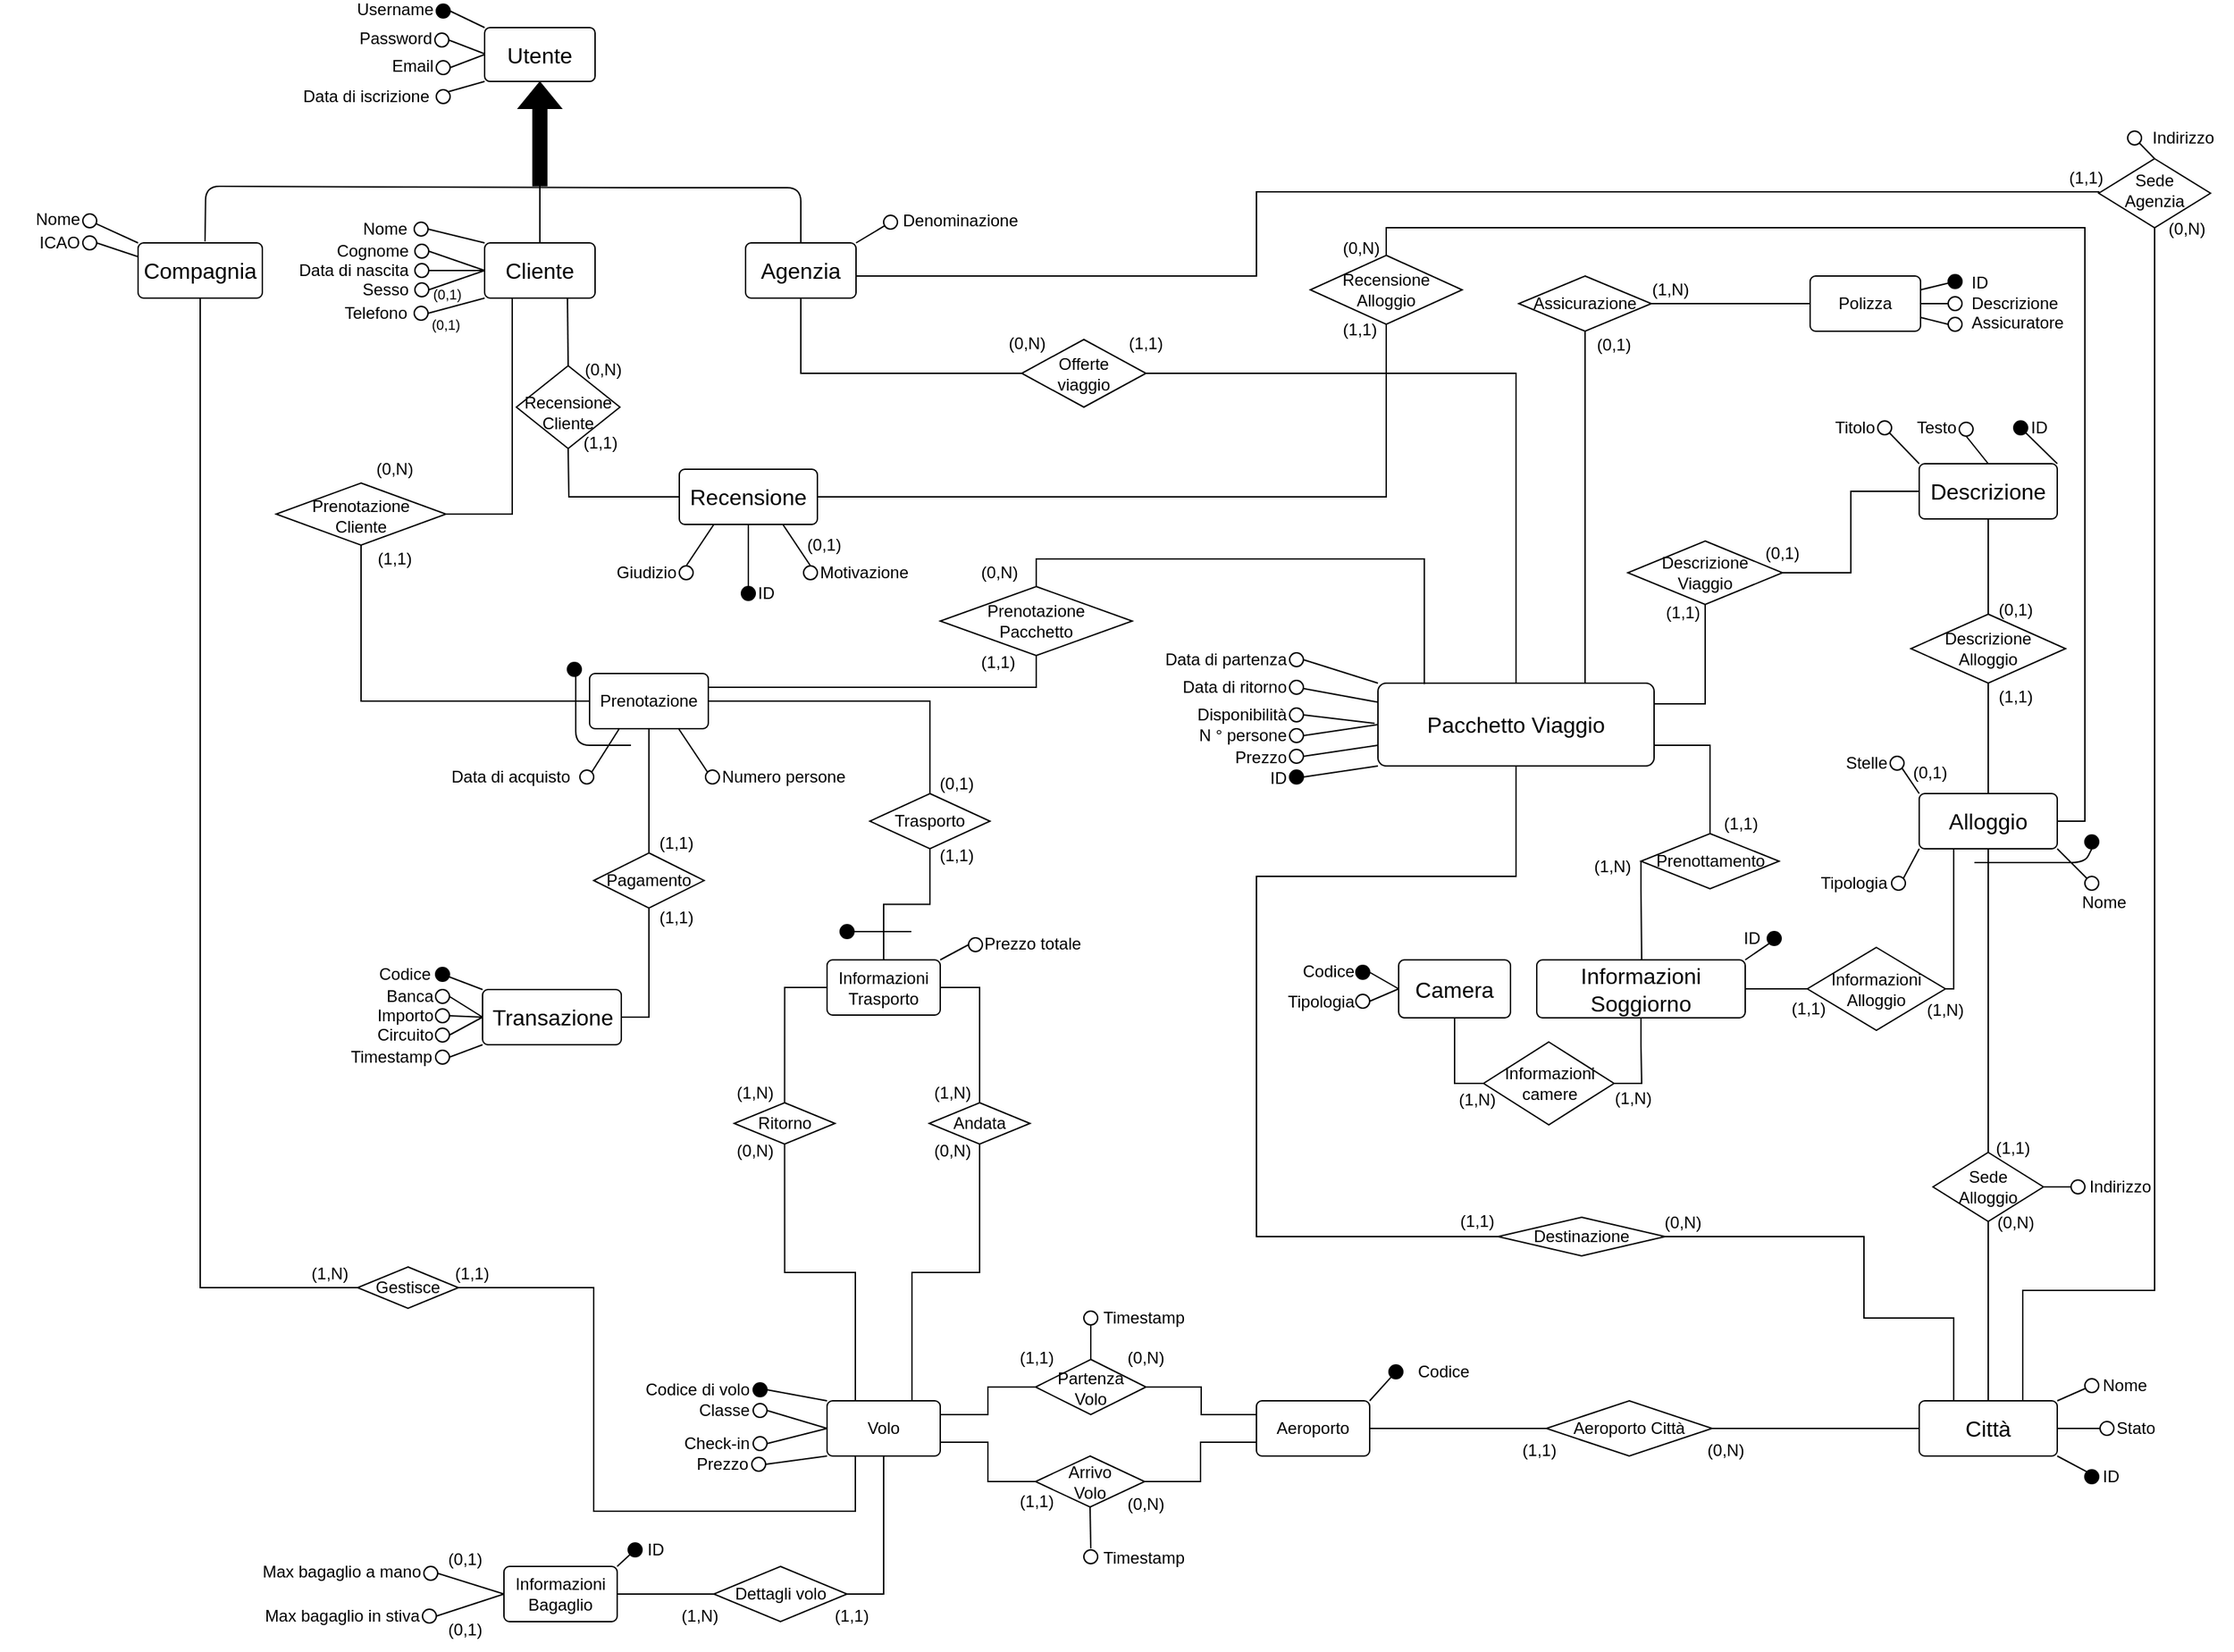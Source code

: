 <mxfile version="21.6.8" type="device" pages="3">
  <diagram name="ER - Concettuale" id="XnK0lcYDc5IUlMdxf0PO">
    <mxGraphModel dx="1463" dy="1570" grid="1" gridSize="10" guides="1" tooltips="1" connect="1" arrows="1" fold="1" page="1" pageScale="1" pageWidth="827" pageHeight="1169" math="1" shadow="0">
      <root>
        <mxCell id="0" />
        <mxCell id="1" parent="0" />
        <mxCell id="4yNB6QEPiNHP-15mVWfF-75" value="" style="edgeStyle=orthogonalEdgeStyle;rounded=0;orthogonalLoop=1;jettySize=auto;exitX=1;exitY=0.25;exitDx=0;exitDy=0;entryX=0.5;entryY=1;entryDx=0;entryDy=0;endArrow=none;endFill=0;" parent="1" source="1E5UaFa9b6b5EJG8qk8h-2" target="d8QtUka8B0u9Ml0HDSIw-11" edge="1">
          <mxGeometry relative="1" as="geometry" />
        </mxCell>
        <mxCell id="bxcQivBUkNk4eO2_YhmB-22" value="" style="edgeStyle=orthogonalEdgeStyle;rounded=0;orthogonalLoop=1;jettySize=auto;exitX=1;exitY=0.75;exitDx=0;exitDy=0;endArrow=none;endFill=0;" parent="1" source="1E5UaFa9b6b5EJG8qk8h-2" target="bxcQivBUkNk4eO2_YhmB-17" edge="1">
          <mxGeometry relative="1" as="geometry" />
        </mxCell>
        <mxCell id="1E5UaFa9b6b5EJG8qk8h-2" value="Pacchetto Viaggio" style="rounded=1;arcSize=10;whiteSpace=wrap;align=center;fontSize=16;" parent="1" vertex="1">
          <mxGeometry x="208" y="200" width="200" height="60" as="geometry" />
        </mxCell>
        <mxCell id="1E5UaFa9b6b5EJG8qk8h-6" value="" style="endArrow=none;rounded=0;fontSize=12;startSize=8;endSize=8;curved=1;exitX=0;exitY=1;exitDx=0;exitDy=0;entryX=1;entryY=0.5;entryDx=0;entryDy=0;" parent="1" source="1E5UaFa9b6b5EJG8qk8h-2" target="1E5UaFa9b6b5EJG8qk8h-7" edge="1">
          <mxGeometry relative="1" as="geometry">
            <mxPoint x="390" y="190" as="sourcePoint" />
            <mxPoint x="200" y="280" as="targetPoint" />
          </mxGeometry>
        </mxCell>
        <mxCell id="1E5UaFa9b6b5EJG8qk8h-7" value="" style="ellipse;whiteSpace=wrap;aspect=fixed;fontSize=12;labelBackgroundColor=#000000;fillColor=#000000;" parent="1" vertex="1">
          <mxGeometry x="144" y="263" width="10" height="10" as="geometry" />
        </mxCell>
        <mxCell id="1E5UaFa9b6b5EJG8qk8h-9" value="ID" style="text;strokeColor=none;fillColor=none;align=right;verticalAlign=middle;whiteSpace=wrap;rounded=0;fontSize=12;" parent="1" vertex="1">
          <mxGeometry x="34" y="264" width="110" height="10" as="geometry" />
        </mxCell>
        <mxCell id="1E5UaFa9b6b5EJG8qk8h-11" value="" style="ellipse;whiteSpace=wrap;aspect=fixed;fontSize=12;" parent="1" vertex="1">
          <mxGeometry x="144" y="248" width="10" height="10" as="geometry" />
        </mxCell>
        <mxCell id="1E5UaFa9b6b5EJG8qk8h-12" value="Prezzo" style="text;strokeColor=none;fillColor=none;align=right;verticalAlign=middle;whiteSpace=wrap;rounded=0;fontSize=12;" parent="1" vertex="1">
          <mxGeometry x="34" y="249" width="110" height="10" as="geometry" />
        </mxCell>
        <mxCell id="1E5UaFa9b6b5EJG8qk8h-15" value="" style="ellipse;whiteSpace=wrap;aspect=fixed;fontSize=12;" parent="1" vertex="1">
          <mxGeometry x="144" y="218" width="10" height="10" as="geometry" />
        </mxCell>
        <mxCell id="1E5UaFa9b6b5EJG8qk8h-16" value="Disponibilità" style="text;strokeColor=none;fillColor=none;align=right;verticalAlign=middle;whiteSpace=wrap;rounded=0;fontSize=12;" parent="1" vertex="1">
          <mxGeometry x="34" y="218" width="110" height="10" as="geometry" />
        </mxCell>
        <mxCell id="1E5UaFa9b6b5EJG8qk8h-17" value="" style="ellipse;whiteSpace=wrap;aspect=fixed;fontSize=12;" parent="1" vertex="1">
          <mxGeometry x="144" y="198" width="10" height="10" as="geometry" />
        </mxCell>
        <mxCell id="1E5UaFa9b6b5EJG8qk8h-18" value="Data di ritorno" style="text;strokeColor=none;fillColor=none;align=right;verticalAlign=middle;whiteSpace=wrap;rounded=0;fontSize=12;" parent="1" vertex="1">
          <mxGeometry x="34" y="198" width="110" height="10" as="geometry" />
        </mxCell>
        <mxCell id="1E5UaFa9b6b5EJG8qk8h-19" value="" style="ellipse;whiteSpace=wrap;aspect=fixed;fontSize=12;" parent="1" vertex="1">
          <mxGeometry x="144" y="178" width="10" height="10" as="geometry" />
        </mxCell>
        <mxCell id="1E5UaFa9b6b5EJG8qk8h-20" value="Data di partenza" style="text;strokeColor=none;fillColor=none;align=right;verticalAlign=middle;whiteSpace=wrap;rounded=0;fontSize=12;" parent="1" vertex="1">
          <mxGeometry x="34" y="178" width="110" height="10" as="geometry" />
        </mxCell>
        <mxCell id="1E5UaFa9b6b5EJG8qk8h-22" value="" style="endArrow=none;rounded=0;fontSize=12;startSize=8;endSize=8;curved=1;exitX=1;exitY=0.5;exitDx=0;exitDy=0;entryX=0;entryY=0.75;entryDx=0;entryDy=0;" parent="1" source="1E5UaFa9b6b5EJG8qk8h-11" target="1E5UaFa9b6b5EJG8qk8h-2" edge="1">
          <mxGeometry relative="1" as="geometry">
            <mxPoint x="170" y="260" as="sourcePoint" />
            <mxPoint x="330" y="260" as="targetPoint" />
          </mxGeometry>
        </mxCell>
        <mxCell id="1E5UaFa9b6b5EJG8qk8h-24" value="" style="endArrow=none;rounded=0;fontSize=12;startSize=8;endSize=8;curved=1;exitX=1;exitY=0.5;exitDx=0;exitDy=0;entryX=-0.012;entryY=0.486;entryDx=0;entryDy=0;entryPerimeter=0;" parent="1" source="1E5UaFa9b6b5EJG8qk8h-15" target="1E5UaFa9b6b5EJG8qk8h-2" edge="1">
          <mxGeometry relative="1" as="geometry">
            <mxPoint x="170" y="260" as="sourcePoint" />
            <mxPoint x="330" y="260" as="targetPoint" />
          </mxGeometry>
        </mxCell>
        <mxCell id="1E5UaFa9b6b5EJG8qk8h-25" value="" style="endArrow=none;rounded=0;fontSize=12;startSize=8;endSize=8;curved=1;exitX=1;exitY=0.5;exitDx=0;exitDy=0;entryX=0;entryY=0;entryDx=0;entryDy=0;" parent="1" source="1E5UaFa9b6b5EJG8qk8h-19" target="1E5UaFa9b6b5EJG8qk8h-2" edge="1">
          <mxGeometry relative="1" as="geometry">
            <mxPoint x="200" y="170" as="sourcePoint" />
            <mxPoint x="360" y="170" as="targetPoint" />
          </mxGeometry>
        </mxCell>
        <mxCell id="1E5UaFa9b6b5EJG8qk8h-26" value="" style="endArrow=none;rounded=0;fontSize=12;startSize=8;endSize=8;curved=1;entryX=-0.001;entryY=0.23;entryDx=0;entryDy=0;entryPerimeter=0;" parent="1" source="1E5UaFa9b6b5EJG8qk8h-17" target="1E5UaFa9b6b5EJG8qk8h-2" edge="1">
          <mxGeometry relative="1" as="geometry">
            <mxPoint x="210" y="195" as="sourcePoint" />
            <mxPoint x="250" y="210" as="targetPoint" />
          </mxGeometry>
        </mxCell>
        <mxCell id="1E5UaFa9b6b5EJG8qk8h-29" value="" style="ellipse;whiteSpace=wrap;aspect=fixed;fontSize=12;" parent="1" vertex="1">
          <mxGeometry x="144" y="233" width="10" height="10" as="geometry" />
        </mxCell>
        <mxCell id="1E5UaFa9b6b5EJG8qk8h-30" value="N ° persone" style="text;strokeColor=none;fillColor=none;align=right;verticalAlign=middle;whiteSpace=wrap;rounded=0;fontSize=12;" parent="1" vertex="1">
          <mxGeometry x="34" y="233" width="110" height="10" as="geometry" />
        </mxCell>
        <mxCell id="1E5UaFa9b6b5EJG8qk8h-31" value="" style="endArrow=none;rounded=0;fontSize=12;startSize=8;endSize=8;curved=1;exitX=1;exitY=0.5;exitDx=0;exitDy=0;entryX=0;entryY=0.5;entryDx=0;entryDy=0;" parent="1" source="1E5UaFa9b6b5EJG8qk8h-29" target="1E5UaFa9b6b5EJG8qk8h-2" edge="1">
          <mxGeometry relative="1" as="geometry">
            <mxPoint x="170" y="276" as="sourcePoint" />
            <mxPoint x="240" y="231" as="targetPoint" />
          </mxGeometry>
        </mxCell>
        <mxCell id="d8QtUka8B0u9Ml0HDSIw-6" value="Città" style="rounded=1;arcSize=10;whiteSpace=wrap;align=center;fontSize=16;" parent="1" vertex="1">
          <mxGeometry x="600" y="720" width="100" height="40" as="geometry" />
        </mxCell>
        <mxCell id="4yNB6QEPiNHP-15mVWfF-77" value="" style="edgeStyle=orthogonalEdgeStyle;rounded=0;orthogonalLoop=1;jettySize=auto;exitX=0.5;exitY=1;exitDx=0;exitDy=0;entryX=0.5;entryY=0;entryDx=0;entryDy=0;endArrow=none;endFill=0;" parent="1" source="d8QtUka8B0u9Ml0HDSIw-9" target="d8QtUka8B0u9Ml0HDSIw-17" edge="1">
          <mxGeometry relative="1" as="geometry" />
        </mxCell>
        <mxCell id="d8QtUka8B0u9Ml0HDSIw-9" value="Descrizione" style="rounded=1;arcSize=10;whiteSpace=wrap;align=center;fontSize=16;" parent="1" vertex="1">
          <mxGeometry x="600" y="41" width="100" height="40" as="geometry" />
        </mxCell>
        <mxCell id="d8QtUka8B0u9Ml0HDSIw-10" value="Alloggio" style="rounded=1;arcSize=10;whiteSpace=wrap;align=center;fontSize=16;" parent="1" vertex="1">
          <mxGeometry x="600" y="280" width="100" height="40" as="geometry" />
        </mxCell>
        <mxCell id="4yNB6QEPiNHP-15mVWfF-78" value="" style="edgeStyle=orthogonalEdgeStyle;rounded=0;orthogonalLoop=1;jettySize=auto;exitX=1;exitY=0.5;exitDx=0;exitDy=0;entryX=0;entryY=0.5;entryDx=0;entryDy=0;endArrow=none;endFill=0;" parent="1" source="d8QtUka8B0u9Ml0HDSIw-11" target="d8QtUka8B0u9Ml0HDSIw-9" edge="1">
          <mxGeometry relative="1" as="geometry" />
        </mxCell>
        <mxCell id="d8QtUka8B0u9Ml0HDSIw-11" value="Descrizione&#xa;Viaggio" style="shape=rhombus;perimeter=rhombusPerimeter;whiteSpace=wrap;align=center;fontSize=12;" parent="1" vertex="1">
          <mxGeometry x="389" y="97" width="112" height="46" as="geometry" />
        </mxCell>
        <mxCell id="4yNB6QEPiNHP-15mVWfF-80" value="" style="edgeStyle=orthogonalEdgeStyle;rounded=0;orthogonalLoop=1;jettySize=auto;exitX=0.5;exitY=1;exitDx=0;exitDy=0;endArrow=none;endFill=0;" parent="1" source="d8QtUka8B0u9Ml0HDSIw-17" target="d8QtUka8B0u9Ml0HDSIw-10" edge="1">
          <mxGeometry relative="1" as="geometry" />
        </mxCell>
        <mxCell id="d8QtUka8B0u9Ml0HDSIw-17" value="Descrizione&#xa;Alloggio" style="shape=rhombus;perimeter=rhombusPerimeter;whiteSpace=wrap;align=center;fontSize=12;" parent="1" vertex="1">
          <mxGeometry x="594" y="150" width="112" height="50" as="geometry" />
        </mxCell>
        <mxCell id="4yNB6QEPiNHP-15mVWfF-81" value="" style="edgeStyle=orthogonalEdgeStyle;rounded=0;orthogonalLoop=1;jettySize=auto;exitX=0.5;exitY=0;exitDx=0;exitDy=0;entryX=0.5;entryY=1;entryDx=0;entryDy=0;endArrow=none;endFill=0;" parent="1" source="d8QtUka8B0u9Ml0HDSIw-22" target="d8QtUka8B0u9Ml0HDSIw-10" edge="1">
          <mxGeometry relative="1" as="geometry" />
        </mxCell>
        <mxCell id="4yNB6QEPiNHP-15mVWfF-82" value="" style="edgeStyle=orthogonalEdgeStyle;rounded=0;orthogonalLoop=1;jettySize=auto;exitX=0.5;exitY=1;exitDx=0;exitDy=0;endArrow=none;endFill=0;" parent="1" source="d8QtUka8B0u9Ml0HDSIw-22" target="d8QtUka8B0u9Ml0HDSIw-6" edge="1">
          <mxGeometry relative="1" as="geometry" />
        </mxCell>
        <mxCell id="d8QtUka8B0u9Ml0HDSIw-22" value="Sede&#xa;Alloggio" style="shape=rhombus;perimeter=rhombusPerimeter;whiteSpace=wrap;align=center;fontSize=12;" parent="1" vertex="1">
          <mxGeometry x="610" y="540" width="80" height="50" as="geometry" />
        </mxCell>
        <mxCell id="d8QtUka8B0u9Ml0HDSIw-25" value="Utente" style="rounded=1;arcSize=10;whiteSpace=wrap;align=center;fontSize=16;" parent="1" vertex="1">
          <mxGeometry x="-439" y="-275" width="80" height="39" as="geometry" />
        </mxCell>
        <mxCell id="4yNB6QEPiNHP-15mVWfF-71" value="" style="edgeStyle=orthogonalEdgeStyle;rounded=0;orthogonalLoop=1;jettySize=auto;exitX=0.5;exitY=1;exitDx=0;exitDy=0;entryX=0;entryY=0.5;entryDx=0;entryDy=0;endArrow=none;endFill=0;" parent="1" source="d8QtUka8B0u9Ml0HDSIw-28" target="4yNB6QEPiNHP-15mVWfF-69" edge="1">
          <mxGeometry relative="1" as="geometry" />
        </mxCell>
        <mxCell id="4yNB6QEPiNHP-15mVWfF-112" value="" style="edgeStyle=orthogonalEdgeStyle;rounded=0;orthogonalLoop=1;jettySize=auto;exitX=1;exitY=0.5;exitDx=0;exitDy=0;entryX=0;entryY=0.5;entryDx=0;entryDy=0;endArrow=none;endFill=0;" parent="1" source="d8QtUka8B0u9Ml0HDSIw-28" target="4yNB6QEPiNHP-15mVWfF-111" edge="1">
          <mxGeometry relative="1" as="geometry">
            <mxPoint x="90" y="-80" as="targetPoint" />
            <Array as="points">
              <mxPoint x="120" y="-95" />
              <mxPoint x="120" y="-156" />
            </Array>
          </mxGeometry>
        </mxCell>
        <mxCell id="d8QtUka8B0u9Ml0HDSIw-28" value="Agenzia" style="rounded=1;arcSize=10;whiteSpace=wrap;align=center;fontSize=16;" parent="1" vertex="1">
          <mxGeometry x="-250" y="-119" width="80" height="40" as="geometry" />
        </mxCell>
        <mxCell id="FT6MXjeUAThCbAa8UZpA-102" style="edgeStyle=orthogonalEdgeStyle;rounded=0;orthogonalLoop=1;jettySize=auto;html=1;exitX=0.25;exitY=1;exitDx=0;exitDy=0;entryX=1;entryY=0.5;entryDx=0;entryDy=0;endArrow=none;endFill=0;" parent="1" source="d8QtUka8B0u9Ml0HDSIw-29" target="4yNB6QEPiNHP-15mVWfF-55" edge="1">
          <mxGeometry relative="1" as="geometry" />
        </mxCell>
        <mxCell id="FT6MXjeUAThCbAa8UZpA-103" style="edgeStyle=orthogonalEdgeStyle;rounded=0;orthogonalLoop=1;jettySize=auto;html=1;exitX=0.5;exitY=0;exitDx=0;exitDy=0;endArrow=none;endFill=0;" parent="1" source="d8QtUka8B0u9Ml0HDSIw-29" edge="1">
          <mxGeometry relative="1" as="geometry">
            <mxPoint x="-399" y="-160" as="targetPoint" />
          </mxGeometry>
        </mxCell>
        <mxCell id="d8QtUka8B0u9Ml0HDSIw-29" value="Cliente" style="rounded=1;arcSize=10;whiteSpace=wrap;align=center;fontSize=16;" parent="1" vertex="1">
          <mxGeometry x="-439" y="-119" width="80" height="40" as="geometry" />
        </mxCell>
        <mxCell id="d8QtUka8B0u9Ml0HDSIw-34" value="" style="endArrow=none;rounded=0;exitX=1;exitY=0;exitDx=0;exitDy=0;" parent="1" source="d8QtUka8B0u9Ml0HDSIw-28" target="d8QtUka8B0u9Ml0HDSIw-35" edge="1">
          <mxGeometry width="50" height="50" relative="1" as="geometry">
            <mxPoint x="-70" y="-65" as="sourcePoint" />
            <mxPoint x="-20" y="-95" as="targetPoint" />
          </mxGeometry>
        </mxCell>
        <mxCell id="d8QtUka8B0u9Ml0HDSIw-35" value="" style="ellipse;whiteSpace=wrap;aspect=fixed;fillColor=none;" parent="1" vertex="1">
          <mxGeometry x="-150" y="-139" width="10" height="10" as="geometry" />
        </mxCell>
        <mxCell id="d8QtUka8B0u9Ml0HDSIw-41" value="" style="ellipse;whiteSpace=wrap;aspect=fixed;fontSize=16;fillColor=#000000;" parent="1" vertex="1">
          <mxGeometry x="-474" y="-292" width="10" height="10" as="geometry" />
        </mxCell>
        <mxCell id="d8QtUka8B0u9Ml0HDSIw-42" value="Username" style="text;strokeColor=none;fillColor=none;align=right;verticalAlign=middle;whiteSpace=wrap;rounded=0;fontSize=12;" parent="1" vertex="1">
          <mxGeometry x="-594" y="-293" width="120" height="10" as="geometry" />
        </mxCell>
        <mxCell id="d8QtUka8B0u9Ml0HDSIw-43" value="" style="ellipse;whiteSpace=wrap;aspect=fixed;fontSize=16;" parent="1" vertex="1">
          <mxGeometry x="-475" y="-271" width="10" height="10" as="geometry" />
        </mxCell>
        <mxCell id="d8QtUka8B0u9Ml0HDSIw-44" value="Password" style="text;strokeColor=none;fillColor=none;align=right;verticalAlign=middle;whiteSpace=wrap;rounded=0;fontSize=12;" parent="1" vertex="1">
          <mxGeometry x="-595" y="-272" width="120" height="10" as="geometry" />
        </mxCell>
        <mxCell id="d8QtUka8B0u9Ml0HDSIw-49" value="" style="ellipse;whiteSpace=wrap;aspect=fixed;fontSize=16;" parent="1" vertex="1">
          <mxGeometry x="-474" y="-251" width="10" height="10" as="geometry" />
        </mxCell>
        <mxCell id="d8QtUka8B0u9Ml0HDSIw-50" value="Email" style="text;strokeColor=none;fillColor=none;align=right;verticalAlign=middle;whiteSpace=wrap;rounded=0;fontSize=12;" parent="1" vertex="1">
          <mxGeometry x="-594" y="-252" width="120" height="10" as="geometry" />
        </mxCell>
        <mxCell id="d8QtUka8B0u9Ml0HDSIw-51" value="" style="endArrow=none;rounded=0;entryX=1;entryY=0.5;entryDx=0;entryDy=0;exitX=0;exitY=0;exitDx=0;exitDy=0;" parent="1" source="d8QtUka8B0u9Ml0HDSIw-25" target="d8QtUka8B0u9Ml0HDSIw-41" edge="1">
          <mxGeometry width="50" height="50" relative="1" as="geometry">
            <mxPoint x="-439" y="-274" as="sourcePoint" />
            <mxPoint x="-404" y="-274" as="targetPoint" />
          </mxGeometry>
        </mxCell>
        <mxCell id="d8QtUka8B0u9Ml0HDSIw-52" value="" style="endArrow=none;rounded=0;entryX=1;entryY=0.5;entryDx=0;entryDy=0;exitX=0;exitY=0.5;exitDx=0;exitDy=0;" parent="1" source="d8QtUka8B0u9Ml0HDSIw-25" target="d8QtUka8B0u9Ml0HDSIw-49" edge="1">
          <mxGeometry width="50" height="50" relative="1" as="geometry">
            <mxPoint x="-439" y="-244" as="sourcePoint" />
            <mxPoint x="-454" y="-270" as="targetPoint" />
          </mxGeometry>
        </mxCell>
        <mxCell id="d8QtUka8B0u9Ml0HDSIw-53" value="" style="endArrow=none;rounded=0;entryX=1;entryY=0.5;entryDx=0;entryDy=0;" parent="1" target="d8QtUka8B0u9Ml0HDSIw-43" edge="1">
          <mxGeometry width="50" height="50" relative="1" as="geometry">
            <mxPoint x="-439" y="-256" as="sourcePoint" />
            <mxPoint x="-454" y="-230" as="targetPoint" />
          </mxGeometry>
        </mxCell>
        <mxCell id="d8QtUka8B0u9Ml0HDSIw-61" value="" style="ellipse;whiteSpace=wrap;aspect=fixed;fillColor=none;" parent="1" vertex="1">
          <mxGeometry x="-490" y="-134" width="10" height="10" as="geometry" />
        </mxCell>
        <mxCell id="d8QtUka8B0u9Ml0HDSIw-62" value="Nome" style="text;strokeColor=none;fillColor=none;align=right;verticalAlign=middle;whiteSpace=wrap;rounded=0;" parent="1" vertex="1">
          <mxGeometry x="-553" y="-134" width="60" height="10" as="geometry" />
        </mxCell>
        <mxCell id="d8QtUka8B0u9Ml0HDSIw-63" value="" style="ellipse;whiteSpace=wrap;aspect=fixed;fillColor=none;" parent="1" vertex="1">
          <mxGeometry x="-489.5" y="-118" width="10" height="10" as="geometry" />
        </mxCell>
        <mxCell id="d8QtUka8B0u9Ml0HDSIw-64" value="Cognome" style="text;strokeColor=none;fillColor=none;align=right;verticalAlign=middle;whiteSpace=wrap;rounded=0;" parent="1" vertex="1">
          <mxGeometry x="-552.5" y="-118" width="60" height="10" as="geometry" />
        </mxCell>
        <mxCell id="4yNB6QEPiNHP-15mVWfF-16" value="" style="endArrow=none;rounded=0;exitX=1;exitY=0;exitDx=0;exitDy=0;entryX=0.25;entryY=1;entryDx=0;entryDy=0;" parent="1" source="4yNB6QEPiNHP-15mVWfF-17" target="4yNB6QEPiNHP-15mVWfF-51" edge="1">
          <mxGeometry width="50" height="50" relative="1" as="geometry">
            <mxPoint x="-449.745" y="268" as="sourcePoint" />
            <mxPoint x="-483.5" y="253" as="targetPoint" />
          </mxGeometry>
        </mxCell>
        <mxCell id="4yNB6QEPiNHP-15mVWfF-17" value="" style="ellipse;whiteSpace=wrap;aspect=fixed;fillColor=none;" parent="1" vertex="1">
          <mxGeometry x="-370" y="263" width="10" height="10" as="geometry" />
        </mxCell>
        <mxCell id="4yNB6QEPiNHP-15mVWfF-19" value="Data di acquisto" style="text;strokeColor=none;fillColor=none;align=left;verticalAlign=middle;whiteSpace=wrap;rounded=0;" parent="1" vertex="1">
          <mxGeometry x="-464.75" y="263" width="100" height="10" as="geometry" />
        </mxCell>
        <mxCell id="4yNB6QEPiNHP-15mVWfF-22" value="" style="ellipse;whiteSpace=wrap;aspect=fixed;fillColor=none;" parent="1" vertex="1">
          <mxGeometry x="-474" y="-230" width="10" height="10" as="geometry" />
        </mxCell>
        <mxCell id="4yNB6QEPiNHP-15mVWfF-23" value="Data di iscrizione" style="text;strokeColor=none;fillColor=none;align=right;verticalAlign=middle;whiteSpace=wrap;rounded=0;" parent="1" vertex="1">
          <mxGeometry x="-580" y="-230" width="103" height="10" as="geometry" />
        </mxCell>
        <mxCell id="4yNB6QEPiNHP-15mVWfF-25" value="" style="endArrow=none;rounded=1;exitX=0.539;exitY=-0.025;exitDx=0;exitDy=0;entryX=0.5;entryY=0;entryDx=0;entryDy=0;exitPerimeter=0;" parent="1" source="FT6MXjeUAThCbAa8UZpA-101" target="d8QtUka8B0u9Ml0HDSIw-28" edge="1">
          <mxGeometry width="50" height="50" relative="1" as="geometry">
            <mxPoint x="-338" y="-109" as="sourcePoint" />
            <mxPoint x="-288" y="-159" as="targetPoint" />
            <Array as="points">
              <mxPoint x="-641" y="-160" />
              <mxPoint x="-318" y="-159" />
              <mxPoint x="-210" y="-159" />
            </Array>
          </mxGeometry>
        </mxCell>
        <mxCell id="4yNB6QEPiNHP-15mVWfF-27" value="" style="shape=flexArrow;endArrow=classic;rounded=0;entryX=0.5;entryY=1;entryDx=0;entryDy=0;fillColor=#000000;" parent="1" target="d8QtUka8B0u9Ml0HDSIw-25" edge="1">
          <mxGeometry width="50" height="50" relative="1" as="geometry">
            <mxPoint x="-399" y="-160" as="sourcePoint" />
            <mxPoint x="-368" y="-235" as="targetPoint" />
          </mxGeometry>
        </mxCell>
        <mxCell id="4yNB6QEPiNHP-15mVWfF-28" value="" style="ellipse;whiteSpace=wrap;aspect=fixed;fillColor=none;" parent="1" vertex="1">
          <mxGeometry x="-490" y="-73" width="10" height="10" as="geometry" />
        </mxCell>
        <mxCell id="4yNB6QEPiNHP-15mVWfF-30" value="" style="endArrow=none;rounded=0;entryX=1;entryY=0;entryDx=0;entryDy=0;exitX=0;exitY=1;exitDx=0;exitDy=0;" parent="1" source="d8QtUka8B0u9Ml0HDSIw-25" target="4yNB6QEPiNHP-15mVWfF-22" edge="1">
          <mxGeometry width="50" height="50" relative="1" as="geometry">
            <mxPoint x="-429" y="-234" as="sourcePoint" />
            <mxPoint x="-454" y="-220" as="targetPoint" />
          </mxGeometry>
        </mxCell>
        <mxCell id="4yNB6QEPiNHP-15mVWfF-31" value="Telefono" style="text;strokeColor=none;fillColor=none;align=right;verticalAlign=middle;whiteSpace=wrap;rounded=0;" parent="1" vertex="1">
          <mxGeometry x="-553.5" y="-73" width="60" height="10" as="geometry" />
        </mxCell>
        <mxCell id="4yNB6QEPiNHP-15mVWfF-32" value="" style="endArrow=none;rounded=0;exitX=1;exitY=0.5;exitDx=0;exitDy=0;entryX=0;entryY=0;entryDx=0;entryDy=0;" parent="1" source="d8QtUka8B0u9Ml0HDSIw-61" target="d8QtUka8B0u9Ml0HDSIw-29" edge="1">
          <mxGeometry width="50" height="50" relative="1" as="geometry">
            <mxPoint x="-479" y="-89" as="sourcePoint" />
            <mxPoint x="-429" y="-139" as="targetPoint" />
          </mxGeometry>
        </mxCell>
        <mxCell id="4yNB6QEPiNHP-15mVWfF-33" value="" style="endArrow=none;rounded=0;exitX=1;exitY=0.5;exitDx=0;exitDy=0;entryX=0;entryY=0.5;entryDx=0;entryDy=0;" parent="1" source="d8QtUka8B0u9Ml0HDSIw-63" target="d8QtUka8B0u9Ml0HDSIw-29" edge="1">
          <mxGeometry width="50" height="50" relative="1" as="geometry">
            <mxPoint x="-469" y="-114" as="sourcePoint" />
            <mxPoint x="-429" y="-109" as="targetPoint" />
          </mxGeometry>
        </mxCell>
        <mxCell id="4yNB6QEPiNHP-15mVWfF-34" value="" style="endArrow=none;rounded=0;exitX=1;exitY=0.5;exitDx=0;exitDy=0;entryX=0;entryY=1;entryDx=0;entryDy=0;" parent="1" source="4yNB6QEPiNHP-15mVWfF-28" target="d8QtUka8B0u9Ml0HDSIw-29" edge="1">
          <mxGeometry width="50" height="50" relative="1" as="geometry">
            <mxPoint x="-473" y="-87.5" as="sourcePoint" />
            <mxPoint x="-433" y="-82.5" as="targetPoint" />
          </mxGeometry>
        </mxCell>
        <mxCell id="4yNB6QEPiNHP-15mVWfF-35" value="" style="endArrow=none;rounded=0;entryX=0.75;entryY=1;entryDx=0;entryDy=0;exitX=0.5;exitY=0;exitDx=0;exitDy=0;" parent="1" source="4yNB6QEPiNHP-15mVWfF-36" target="d8QtUka8B0u9Ml0HDSIw-29" edge="1">
          <mxGeometry width="50" height="50" relative="1" as="geometry">
            <mxPoint x="-378" y="-15" as="sourcePoint" />
            <mxPoint x="-278" y="-35" as="targetPoint" />
          </mxGeometry>
        </mxCell>
        <mxCell id="4yNB6QEPiNHP-15mVWfF-36" value="Recensione&#xa;Cliente" style="shape=rhombus;perimeter=rhombusPerimeter;whiteSpace=wrap;align=center;fontSize=12;spacingTop=8;" parent="1" vertex="1">
          <mxGeometry x="-416" y="-30" width="75" height="60" as="geometry" />
        </mxCell>
        <mxCell id="6P4BZnGDR190lXQcx2yH-2" value="" style="edgeStyle=orthogonalEdgeStyle;rounded=0;orthogonalLoop=1;jettySize=auto;exitX=1;exitY=0.5;exitDx=0;exitDy=0;entryX=0.5;entryY=1;entryDx=0;entryDy=0;endArrow=none;endFill=0;" parent="1" source="4yNB6QEPiNHP-15mVWfF-38" target="4yNB6QEPiNHP-15mVWfF-39" edge="1">
          <mxGeometry relative="1" as="geometry">
            <Array as="points">
              <mxPoint x="214" y="65" />
            </Array>
          </mxGeometry>
        </mxCell>
        <mxCell id="4yNB6QEPiNHP-15mVWfF-38" value="Recensione" style="rounded=1;arcSize=10;whiteSpace=wrap;align=center;fontSize=16;" parent="1" vertex="1">
          <mxGeometry x="-298" y="45" width="100" height="40" as="geometry" />
        </mxCell>
        <mxCell id="6P4BZnGDR190lXQcx2yH-4" value="" style="edgeStyle=orthogonalEdgeStyle;rounded=0;orthogonalLoop=1;jettySize=auto;exitX=0.5;exitY=0;exitDx=0;exitDy=0;entryX=1;entryY=0.5;entryDx=0;entryDy=0;endArrow=none;endFill=0;" parent="1" source="4yNB6QEPiNHP-15mVWfF-39" target="d8QtUka8B0u9Ml0HDSIw-10" edge="1">
          <mxGeometry relative="1" as="geometry" />
        </mxCell>
        <mxCell id="4yNB6QEPiNHP-15mVWfF-39" value="Recensione&#xa;Alloggio" style="shape=rhombus;perimeter=rhombusPerimeter;whiteSpace=wrap;align=center;fontSize=12;" parent="1" vertex="1">
          <mxGeometry x="159" y="-110" width="110" height="50" as="geometry" />
        </mxCell>
        <mxCell id="4yNB6QEPiNHP-15mVWfF-43" value="" style="endArrow=none;rounded=0;exitX=0;exitY=0.5;exitDx=0;exitDy=0;entryX=0.5;entryY=1;entryDx=0;entryDy=0;" parent="1" source="4yNB6QEPiNHP-15mVWfF-38" target="4yNB6QEPiNHP-15mVWfF-36" edge="1">
          <mxGeometry width="50" height="50" relative="1" as="geometry">
            <mxPoint x="-369" y="45" as="sourcePoint" />
            <mxPoint x="-319" y="-5" as="targetPoint" />
            <Array as="points">
              <mxPoint x="-378" y="65" />
            </Array>
          </mxGeometry>
        </mxCell>
        <mxCell id="4yNB6QEPiNHP-15mVWfF-44" value="" style="endArrow=none;rounded=0;entryX=0.25;entryY=1;entryDx=0;entryDy=0;exitX=0.5;exitY=0;exitDx=0;exitDy=0;" parent="1" source="4yNB6QEPiNHP-15mVWfF-46" target="4yNB6QEPiNHP-15mVWfF-38" edge="1">
          <mxGeometry width="50" height="50" relative="1" as="geometry">
            <mxPoint x="-288" y="125" as="sourcePoint" />
            <mxPoint x="-218" y="75" as="targetPoint" />
          </mxGeometry>
        </mxCell>
        <mxCell id="4yNB6QEPiNHP-15mVWfF-45" value="" style="endArrow=none;rounded=0;entryX=0.75;entryY=1;entryDx=0;entryDy=0;exitX=0.5;exitY=0;exitDx=0;exitDy=0;" parent="1" source="4yNB6QEPiNHP-15mVWfF-47" target="4yNB6QEPiNHP-15mVWfF-38" edge="1">
          <mxGeometry width="50" height="50" relative="1" as="geometry">
            <mxPoint x="-208" y="125" as="sourcePoint" />
            <mxPoint x="-263" y="95" as="targetPoint" />
          </mxGeometry>
        </mxCell>
        <mxCell id="4yNB6QEPiNHP-15mVWfF-46" value="" style="ellipse;whiteSpace=wrap;aspect=fixed;" parent="1" vertex="1">
          <mxGeometry x="-298" y="115" width="10" height="10" as="geometry" />
        </mxCell>
        <mxCell id="4yNB6QEPiNHP-15mVWfF-47" value="" style="ellipse;whiteSpace=wrap;aspect=fixed;" parent="1" vertex="1">
          <mxGeometry x="-208" y="115" width="10" height="10" as="geometry" />
        </mxCell>
        <mxCell id="4yNB6QEPiNHP-15mVWfF-48" value="Giudizio" style="text;strokeColor=none;fillColor=none;align=right;verticalAlign=middle;whiteSpace=wrap;rounded=0;" parent="1" vertex="1">
          <mxGeometry x="-358" y="115" width="60" height="10" as="geometry" />
        </mxCell>
        <mxCell id="4yNB6QEPiNHP-15mVWfF-49" value="Motivazione" style="text;strokeColor=none;fillColor=none;align=left;verticalAlign=middle;whiteSpace=wrap;rounded=0;" parent="1" vertex="1">
          <mxGeometry x="-198" y="115" width="60" height="10" as="geometry" />
        </mxCell>
        <mxCell id="8rdj3Q_derRC4Oz8eViC-4" value="" style="edgeStyle=orthogonalEdgeStyle;rounded=0;orthogonalLoop=1;jettySize=auto;exitX=1;exitY=0.25;exitDx=0;exitDy=0;endArrow=none;endFill=0;" parent="1" source="4yNB6QEPiNHP-15mVWfF-51" target="4yNB6QEPiNHP-15mVWfF-59" edge="1">
          <mxGeometry relative="1" as="geometry" />
        </mxCell>
        <mxCell id="Il4Gnn2ymTImXnMuNpEI-2" value="" style="edgeStyle=orthogonalEdgeStyle;rounded=0;orthogonalLoop=1;jettySize=auto;exitX=0.5;exitY=1;exitDx=0;exitDy=0;entryX=0.5;entryY=0;entryDx=0;entryDy=0;endArrow=none;endFill=0;" parent="1" source="4yNB6QEPiNHP-15mVWfF-51" target="m8MRz7Tc7vf-CQxnAtFJ-28" edge="1">
          <mxGeometry relative="1" as="geometry">
            <mxPoint x="-370" y="330" as="targetPoint" />
          </mxGeometry>
        </mxCell>
        <mxCell id="FT6MXjeUAThCbAa8UZpA-82" style="edgeStyle=orthogonalEdgeStyle;rounded=0;orthogonalLoop=1;jettySize=auto;html=1;exitX=1;exitY=0.5;exitDx=0;exitDy=0;endArrow=none;endFill=0;" parent="1" source="4yNB6QEPiNHP-15mVWfF-51" target="FT6MXjeUAThCbAa8UZpA-133" edge="1">
          <mxGeometry relative="1" as="geometry" />
        </mxCell>
        <mxCell id="4yNB6QEPiNHP-15mVWfF-51" value="Prenotazione" style="rounded=1;arcSize=10;whiteSpace=wrap;align=center;" parent="1" vertex="1">
          <mxGeometry x="-363" y="193" width="86" height="40" as="geometry" />
        </mxCell>
        <mxCell id="4yNB6QEPiNHP-15mVWfF-52" value="" style="endArrow=none;rounded=0;exitX=0;exitY=0;exitDx=0;exitDy=0;entryX=0.75;entryY=1;entryDx=0;entryDy=0;" parent="1" source="4yNB6QEPiNHP-15mVWfF-53" target="4yNB6QEPiNHP-15mVWfF-51" edge="1">
          <mxGeometry width="50" height="50" relative="1" as="geometry">
            <mxPoint x="-264.995" y="268" as="sourcePoint" />
            <mxPoint x="-299.25" y="283" as="targetPoint" />
          </mxGeometry>
        </mxCell>
        <mxCell id="4yNB6QEPiNHP-15mVWfF-53" value="" style="ellipse;whiteSpace=wrap;aspect=fixed;fillColor=none;" parent="1" vertex="1">
          <mxGeometry x="-279" y="263" width="10" height="10" as="geometry" />
        </mxCell>
        <mxCell id="4yNB6QEPiNHP-15mVWfF-54" value="Numero persone" style="text;strokeColor=none;fillColor=none;align=left;verticalAlign=middle;whiteSpace=wrap;rounded=0;" parent="1" vertex="1">
          <mxGeometry x="-269" y="263" width="100" height="10" as="geometry" />
        </mxCell>
        <mxCell id="8rdj3Q_derRC4Oz8eViC-3" value="" style="edgeStyle=orthogonalEdgeStyle;rounded=0;orthogonalLoop=1;jettySize=auto;exitX=0.5;exitY=1;exitDx=0;exitDy=0;entryX=0;entryY=0.5;entryDx=0;entryDy=0;endArrow=none;endFill=0;" parent="1" source="4yNB6QEPiNHP-15mVWfF-55" target="4yNB6QEPiNHP-15mVWfF-51" edge="1">
          <mxGeometry relative="1" as="geometry" />
        </mxCell>
        <mxCell id="4yNB6QEPiNHP-15mVWfF-55" value="Prenotazione&#xa;Cliente" style="shape=rhombus;perimeter=rhombusPerimeter;whiteSpace=wrap;align=center;fontSize=12;spacingTop=3;" parent="1" vertex="1">
          <mxGeometry x="-590" y="55" width="123" height="45" as="geometry" />
        </mxCell>
        <mxCell id="4yNB6QEPiNHP-15mVWfF-73" value="" style="edgeStyle=orthogonalEdgeStyle;rounded=0;orthogonalLoop=1;jettySize=auto;exitX=0.5;exitY=0;exitDx=0;exitDy=0;entryX=0.168;entryY=0.012;entryDx=0;entryDy=0;entryPerimeter=0;endArrow=none;endFill=0;" parent="1" source="4yNB6QEPiNHP-15mVWfF-59" target="1E5UaFa9b6b5EJG8qk8h-2" edge="1">
          <mxGeometry relative="1" as="geometry" />
        </mxCell>
        <mxCell id="4yNB6QEPiNHP-15mVWfF-59" value="Prenotazione&#xa;Pacchetto" style="shape=rhombus;perimeter=rhombusPerimeter;whiteSpace=wrap;align=center;fontSize=12;" parent="1" vertex="1">
          <mxGeometry x="-109" y="130" width="139" height="50" as="geometry" />
        </mxCell>
        <mxCell id="4yNB6QEPiNHP-15mVWfF-62" value="" style="ellipse;whiteSpace=wrap;aspect=fixed;fillColor=#000000;" parent="1" vertex="1">
          <mxGeometry x="-379" y="185" width="10" height="10" as="geometry" />
        </mxCell>
        <mxCell id="4yNB6QEPiNHP-15mVWfF-72" value="" style="edgeStyle=orthogonalEdgeStyle;rounded=0;orthogonalLoop=1;jettySize=auto;exitX=1;exitY=0.5;exitDx=0;exitDy=0;entryX=0.5;entryY=0;entryDx=0;entryDy=0;endArrow=none;endFill=0;" parent="1" source="4yNB6QEPiNHP-15mVWfF-69" target="1E5UaFa9b6b5EJG8qk8h-2" edge="1">
          <mxGeometry relative="1" as="geometry" />
        </mxCell>
        <mxCell id="4yNB6QEPiNHP-15mVWfF-69" value="Offerte&#xa;viaggio" style="shape=rhombus;perimeter=rhombusPerimeter;whiteSpace=wrap;align=center;fontSize=12;" parent="1" vertex="1">
          <mxGeometry x="-50" y="-49" width="90" height="49" as="geometry" />
        </mxCell>
        <mxCell id="4yNB6QEPiNHP-15mVWfF-86" value="" style="endArrow=none;rounded=0;exitX=0;exitY=0;exitDx=0;exitDy=0;" parent="1" source="d8QtUka8B0u9Ml0HDSIw-9" target="4yNB6QEPiNHP-15mVWfF-87" edge="1">
          <mxGeometry width="50" height="50" relative="1" as="geometry">
            <mxPoint x="700" y="60" as="sourcePoint" />
            <mxPoint x="580" y="10" as="targetPoint" />
          </mxGeometry>
        </mxCell>
        <mxCell id="4yNB6QEPiNHP-15mVWfF-87" value="" style="ellipse;whiteSpace=wrap;aspect=fixed;" parent="1" vertex="1">
          <mxGeometry x="570" y="10" width="10" height="10" as="geometry" />
        </mxCell>
        <mxCell id="4yNB6QEPiNHP-15mVWfF-88" value="ID" style="text;strokeColor=none;fillColor=none;align=left;verticalAlign=middle;whiteSpace=wrap;rounded=0;" parent="1" vertex="1">
          <mxGeometry x="679" y="7" width="60" height="16" as="geometry" />
        </mxCell>
        <mxCell id="4yNB6QEPiNHP-15mVWfF-89" value="" style="ellipse;whiteSpace=wrap;aspect=fixed;" parent="1" vertex="1">
          <mxGeometry x="629" y="11" width="10" height="10" as="geometry" />
        </mxCell>
        <mxCell id="4yNB6QEPiNHP-15mVWfF-90" value="Testo" style="text;strokeColor=none;fillColor=none;align=right;verticalAlign=middle;whiteSpace=wrap;rounded=0;" parent="1" vertex="1">
          <mxGeometry x="569" y="7" width="60" height="16" as="geometry" />
        </mxCell>
        <mxCell id="4yNB6QEPiNHP-15mVWfF-92" value="" style="endArrow=none;rounded=0;entryX=0.5;entryY=1;entryDx=0;entryDy=0;exitX=0.5;exitY=0;exitDx=0;exitDy=0;" parent="1" source="d8QtUka8B0u9Ml0HDSIw-9" target="4yNB6QEPiNHP-15mVWfF-89" edge="1">
          <mxGeometry width="50" height="50" relative="1" as="geometry">
            <mxPoint x="610" y="60" as="sourcePoint" />
            <mxPoint x="660" y="10" as="targetPoint" />
          </mxGeometry>
        </mxCell>
        <mxCell id="4yNB6QEPiNHP-15mVWfF-93" value="" style="endArrow=none;rounded=0;entryX=1;entryY=0;entryDx=0;entryDy=0;" parent="1" source="4yNB6QEPiNHP-15mVWfF-94" target="d8QtUka8B0u9Ml0HDSIw-9" edge="1">
          <mxGeometry width="50" height="50" relative="1" as="geometry">
            <mxPoint x="590" y="90" as="sourcePoint" />
            <mxPoint x="590" y="50" as="targetPoint" />
          </mxGeometry>
        </mxCell>
        <mxCell id="4yNB6QEPiNHP-15mVWfF-94" value="" style="ellipse;whiteSpace=wrap;aspect=fixed;fillColor=#000000;" parent="1" vertex="1">
          <mxGeometry x="668.5" y="10" width="10" height="10" as="geometry" />
        </mxCell>
        <mxCell id="4yNB6QEPiNHP-15mVWfF-99" value="Titolo" style="text;strokeColor=none;fillColor=none;align=right;verticalAlign=middle;whiteSpace=wrap;rounded=0;" parent="1" vertex="1">
          <mxGeometry x="510" y="7" width="60" height="16" as="geometry" />
        </mxCell>
        <mxCell id="4yNB6QEPiNHP-15mVWfF-100" value="" style="ellipse;whiteSpace=wrap;aspect=fixed;" parent="1" vertex="1">
          <mxGeometry x="579" y="253" width="10" height="10" as="geometry" />
        </mxCell>
        <mxCell id="4yNB6QEPiNHP-15mVWfF-101" value="Stelle" style="text;strokeColor=none;fillColor=none;align=right;verticalAlign=middle;whiteSpace=wrap;rounded=0;" parent="1" vertex="1">
          <mxGeometry x="519" y="250" width="60" height="16" as="geometry" />
        </mxCell>
        <mxCell id="4yNB6QEPiNHP-15mVWfF-103" value="" style="endArrow=none;rounded=0;exitX=0;exitY=0;exitDx=0;exitDy=0;entryX=1;entryY=1;entryDx=0;entryDy=0;" parent="1" source="d8QtUka8B0u9Ml0HDSIw-10" target="4yNB6QEPiNHP-15mVWfF-100" edge="1">
          <mxGeometry width="50" height="50" relative="1" as="geometry">
            <mxPoint x="640" y="210" as="sourcePoint" />
            <mxPoint x="690" y="160" as="targetPoint" />
          </mxGeometry>
        </mxCell>
        <mxCell id="4yNB6QEPiNHP-15mVWfF-106" value="" style="ellipse;whiteSpace=wrap;aspect=fixed;fillColor=#000000;" parent="1" vertex="1">
          <mxGeometry x="720" y="310" width="10" height="10" as="geometry" />
        </mxCell>
        <mxCell id="4yNB6QEPiNHP-15mVWfF-108" value="" style="ellipse;whiteSpace=wrap;aspect=fixed;" parent="1" vertex="1">
          <mxGeometry x="580" y="340" width="10" height="10" as="geometry" />
        </mxCell>
        <mxCell id="4yNB6QEPiNHP-15mVWfF-109" value="" style="endArrow=none;rounded=0;exitX=0;exitY=1;exitDx=0;exitDy=0;entryX=1;entryY=0;entryDx=0;entryDy=0;" parent="1" source="d8QtUka8B0u9Ml0HDSIw-10" target="4yNB6QEPiNHP-15mVWfF-108" edge="1">
          <mxGeometry width="50" height="50" relative="1" as="geometry">
            <mxPoint x="590" y="367" as="sourcePoint" />
            <mxPoint x="590" y="340" as="targetPoint" />
          </mxGeometry>
        </mxCell>
        <mxCell id="4yNB6QEPiNHP-15mVWfF-110" value="Tipologia" style="text;strokeColor=none;fillColor=none;align=right;verticalAlign=middle;whiteSpace=wrap;rounded=0;" parent="1" vertex="1">
          <mxGeometry x="519" y="337" width="60" height="16" as="geometry" />
        </mxCell>
        <mxCell id="4yNB6QEPiNHP-15mVWfF-113" value="" style="edgeStyle=orthogonalEdgeStyle;rounded=0;orthogonalLoop=1;jettySize=auto;exitX=0.5;exitY=1;exitDx=0;exitDy=0;entryX=0.75;entryY=0;entryDx=0;entryDy=0;endArrow=none;endFill=0;" parent="1" source="4yNB6QEPiNHP-15mVWfF-111" target="d8QtUka8B0u9Ml0HDSIw-6" edge="1">
          <mxGeometry relative="1" as="geometry">
            <mxPoint x="720" y="286" as="targetPoint" />
            <Array as="points">
              <mxPoint x="771" y="640" />
              <mxPoint x="675" y="640" />
            </Array>
          </mxGeometry>
        </mxCell>
        <mxCell id="4yNB6QEPiNHP-15mVWfF-111" value="Sede &#xa;Agenzia" style="shape=rhombus;perimeter=rhombusPerimeter;whiteSpace=wrap;align=center;fontSize=12;spacingTop=-4;" parent="1" vertex="1">
          <mxGeometry x="730" y="-180" width="81" height="50" as="geometry" />
        </mxCell>
        <mxCell id="OIalLmRNnSc8ZbS0OcUj-1" value="(0,N)" style="text;strokeColor=none;fillColor=none;align=center;verticalAlign=middle;whiteSpace=wrap;rounded=0;" parent="1" vertex="1">
          <mxGeometry x="-383" y="-42" width="60" height="30" as="geometry" />
        </mxCell>
        <mxCell id="OIalLmRNnSc8ZbS0OcUj-2" value="(1,1)" style="text;strokeColor=none;fillColor=none;align=center;verticalAlign=middle;whiteSpace=wrap;rounded=0;" parent="1" vertex="1">
          <mxGeometry x="-385" y="11" width="60" height="30" as="geometry" />
        </mxCell>
        <mxCell id="OIalLmRNnSc8ZbS0OcUj-3" value="(0,N)" style="text;strokeColor=none;fillColor=none;align=center;verticalAlign=middle;whiteSpace=wrap;rounded=0;" parent="1" vertex="1">
          <mxGeometry x="166" y="-130" width="60" height="30" as="geometry" />
        </mxCell>
        <mxCell id="OIalLmRNnSc8ZbS0OcUj-4" value="(1,1)" style="text;strokeColor=none;fillColor=none;align=center;verticalAlign=middle;whiteSpace=wrap;rounded=0;rotation=0;" parent="1" vertex="1">
          <mxGeometry x="165" y="-71" width="60" height="30" as="geometry" />
        </mxCell>
        <mxCell id="OIalLmRNnSc8ZbS0OcUj-7" value="(1,1)" style="text;strokeColor=none;fillColor=none;align=center;verticalAlign=middle;whiteSpace=wrap;rounded=0;" parent="1" vertex="1">
          <mxGeometry x="691" y="-181" width="60" height="30" as="geometry" />
        </mxCell>
        <mxCell id="OIalLmRNnSc8ZbS0OcUj-8" value="(0,N)" style="text;strokeColor=none;fillColor=none;align=center;verticalAlign=middle;whiteSpace=wrap;rounded=0;" parent="1" vertex="1">
          <mxGeometry x="764" y="-144" width="60" height="30" as="geometry" />
        </mxCell>
        <mxCell id="OIalLmRNnSc8ZbS0OcUj-9" value="(0,N)" style="text;strokeColor=none;fillColor=none;align=center;verticalAlign=middle;whiteSpace=wrap;rounded=0;" parent="1" vertex="1">
          <mxGeometry x="-76" y="-61" width="60" height="30" as="geometry" />
        </mxCell>
        <mxCell id="OIalLmRNnSc8ZbS0OcUj-10" value="(1,1)" style="text;strokeColor=none;fillColor=none;align=center;verticalAlign=middle;whiteSpace=wrap;rounded=0;" parent="1" vertex="1">
          <mxGeometry x="10" y="-61" width="60" height="30" as="geometry" />
        </mxCell>
        <mxCell id="OIalLmRNnSc8ZbS0OcUj-11" value="(1,1)" style="text;strokeColor=none;fillColor=none;align=center;verticalAlign=middle;whiteSpace=wrap;rounded=0;" parent="1" vertex="1">
          <mxGeometry x="399" y="134" width="60" height="30" as="geometry" />
        </mxCell>
        <mxCell id="OIalLmRNnSc8ZbS0OcUj-12" value="(0,1)" style="text;strokeColor=none;fillColor=none;align=center;verticalAlign=middle;whiteSpace=wrap;rounded=0;" parent="1" vertex="1">
          <mxGeometry x="471" y="91" width="60" height="30" as="geometry" />
        </mxCell>
        <mxCell id="OIalLmRNnSc8ZbS0OcUj-13" value="(0,1)" style="text;strokeColor=none;fillColor=none;align=center;verticalAlign=middle;whiteSpace=wrap;rounded=0;" parent="1" vertex="1">
          <mxGeometry x="640" y="132" width="60" height="30" as="geometry" />
        </mxCell>
        <mxCell id="OIalLmRNnSc8ZbS0OcUj-14" value="(1,1)" style="text;strokeColor=none;fillColor=none;align=center;verticalAlign=middle;whiteSpace=wrap;rounded=0;" parent="1" vertex="1">
          <mxGeometry x="640" y="195" width="60" height="30" as="geometry" />
        </mxCell>
        <mxCell id="OIalLmRNnSc8ZbS0OcUj-17" value="(0,N)" style="text;strokeColor=none;fillColor=none;align=center;verticalAlign=middle;whiteSpace=wrap;rounded=0;" parent="1" vertex="1">
          <mxGeometry x="-534" y="30" width="60" height="30" as="geometry" />
        </mxCell>
        <mxCell id="OIalLmRNnSc8ZbS0OcUj-18" value="(1,1)" style="text;strokeColor=none;fillColor=none;align=center;verticalAlign=middle;whiteSpace=wrap;rounded=0;" parent="1" vertex="1">
          <mxGeometry x="-534" y="95" width="60" height="30" as="geometry" />
        </mxCell>
        <mxCell id="OIalLmRNnSc8ZbS0OcUj-19" value="(0,1)" style="text;strokeColor=none;fillColor=none;align=center;verticalAlign=middle;whiteSpace=wrap;rounded=0;fontSize=10;" parent="1" vertex="1">
          <mxGeometry x="-496.75" y="-75" width="60" height="30" as="geometry" />
        </mxCell>
        <mxCell id="OIalLmRNnSc8ZbS0OcUj-20" value="(1,1)" style="text;strokeColor=none;fillColor=none;align=center;verticalAlign=middle;whiteSpace=wrap;rounded=0;" parent="1" vertex="1">
          <mxGeometry x="638" y="522" width="60" height="30" as="geometry" />
        </mxCell>
        <mxCell id="OIalLmRNnSc8ZbS0OcUj-21" value="(0,N)" style="text;strokeColor=none;fillColor=none;align=center;verticalAlign=middle;whiteSpace=wrap;rounded=0;" parent="1" vertex="1">
          <mxGeometry x="640" y="576" width="60" height="30" as="geometry" />
        </mxCell>
        <mxCell id="OIalLmRNnSc8ZbS0OcUj-22" value="(0,1)" style="text;strokeColor=none;fillColor=none;align=center;verticalAlign=middle;whiteSpace=wrap;rounded=0;" parent="1" vertex="1">
          <mxGeometry x="-223" y="85" width="60" height="30" as="geometry" />
        </mxCell>
        <mxCell id="OIalLmRNnSc8ZbS0OcUj-23" value="(0,1)" style="text;strokeColor=none;fillColor=none;align=center;verticalAlign=middle;whiteSpace=wrap;rounded=0;" parent="1" vertex="1">
          <mxGeometry x="578" y="250" width="60" height="30" as="geometry" />
        </mxCell>
        <mxCell id="OIalLmRNnSc8ZbS0OcUj-26" value="(1,1)" style="text;strokeColor=none;fillColor=none;align=center;verticalAlign=middle;whiteSpace=wrap;rounded=0;" parent="1" vertex="1">
          <mxGeometry x="-97" y="170" width="60" height="30" as="geometry" />
        </mxCell>
        <mxCell id="OIalLmRNnSc8ZbS0OcUj-27" value="(0,N)" style="text;strokeColor=none;fillColor=none;align=center;verticalAlign=middle;whiteSpace=wrap;rounded=0;" parent="1" vertex="1">
          <mxGeometry x="-96" y="105" width="60" height="30" as="geometry" />
        </mxCell>
        <mxCell id="m8MRz7Tc7vf-CQxnAtFJ-4" value="Denominazione" style="text;strokeColor=none;fillColor=none;align=left;verticalAlign=middle;whiteSpace=wrap;rounded=0;" parent="1" vertex="1">
          <mxGeometry x="-138" y="-140" width="88" height="10" as="geometry" />
        </mxCell>
        <mxCell id="m8MRz7Tc7vf-CQxnAtFJ-9" value="" style="edgeStyle=orthogonalEdgeStyle;rounded=0;orthogonalLoop=1;jettySize=auto;exitX=0.5;exitY=1;exitDx=0;exitDy=0;entryX=0.75;entryY=0;entryDx=0;entryDy=0;endArrow=none;endFill=0;" parent="1" source="m8MRz7Tc7vf-CQxnAtFJ-8" target="1E5UaFa9b6b5EJG8qk8h-2" edge="1">
          <mxGeometry relative="1" as="geometry">
            <mxPoint x="400" y="40" as="targetPoint" />
          </mxGeometry>
        </mxCell>
        <mxCell id="m8MRz7Tc7vf-CQxnAtFJ-12" value="" style="edgeStyle=orthogonalEdgeStyle;rounded=0;orthogonalLoop=1;jettySize=auto;exitX=1;exitY=0.5;exitDx=0;exitDy=0;entryX=0;entryY=0.5;entryDx=0;entryDy=0;endArrow=none;endFill=0;" parent="1" source="m8MRz7Tc7vf-CQxnAtFJ-8" target="m8MRz7Tc7vf-CQxnAtFJ-10" edge="1">
          <mxGeometry relative="1" as="geometry" />
        </mxCell>
        <mxCell id="m8MRz7Tc7vf-CQxnAtFJ-8" value="Assicurazione" style="shape=rhombus;perimeter=rhombusPerimeter;whiteSpace=wrap;align=center;fontSize=12;" parent="1" vertex="1">
          <mxGeometry x="310" y="-95" width="96" height="40" as="geometry" />
        </mxCell>
        <mxCell id="m8MRz7Tc7vf-CQxnAtFJ-10" value="Polizza" style="rounded=1;arcSize=10;whiteSpace=wrap;align=center;" parent="1" vertex="1">
          <mxGeometry x="521" y="-95" width="80" height="40" as="geometry" />
        </mxCell>
        <mxCell id="m8MRz7Tc7vf-CQxnAtFJ-13" value="" style="endArrow=none;rounded=0;exitX=1;exitY=0.25;exitDx=0;exitDy=0;" parent="1" source="m8MRz7Tc7vf-CQxnAtFJ-10" target="m8MRz7Tc7vf-CQxnAtFJ-14" edge="1">
          <mxGeometry width="50" height="50" relative="1" as="geometry">
            <mxPoint x="601" y="-77" as="sourcePoint" />
            <mxPoint x="621" y="-107" as="targetPoint" />
          </mxGeometry>
        </mxCell>
        <mxCell id="m8MRz7Tc7vf-CQxnAtFJ-14" value="" style="ellipse;whiteSpace=wrap;aspect=fixed;fillColor=#000000;" parent="1" vertex="1">
          <mxGeometry x="621" y="-96" width="10" height="10" as="geometry" />
        </mxCell>
        <mxCell id="m8MRz7Tc7vf-CQxnAtFJ-15" value="" style="ellipse;whiteSpace=wrap;aspect=fixed;" parent="1" vertex="1">
          <mxGeometry x="621" y="-80" width="10" height="10" as="geometry" />
        </mxCell>
        <mxCell id="m8MRz7Tc7vf-CQxnAtFJ-17" value="" style="endArrow=none;rounded=0;exitX=1;exitY=0.5;exitDx=0;exitDy=0;entryX=0;entryY=0.5;entryDx=0;entryDy=0;" parent="1" source="m8MRz7Tc7vf-CQxnAtFJ-10" target="m8MRz7Tc7vf-CQxnAtFJ-15" edge="1">
          <mxGeometry width="50" height="50" relative="1" as="geometry">
            <mxPoint x="601" y="-67" as="sourcePoint" />
            <mxPoint x="632" y="-85" as="targetPoint" />
          </mxGeometry>
        </mxCell>
        <mxCell id="m8MRz7Tc7vf-CQxnAtFJ-19" value="ID" style="text;strokeColor=none;fillColor=none;align=left;verticalAlign=middle;whiteSpace=wrap;rounded=0;" parent="1" vertex="1">
          <mxGeometry x="636" y="-98" width="60" height="16" as="geometry" />
        </mxCell>
        <mxCell id="m8MRz7Tc7vf-CQxnAtFJ-21" value="Descrizione" style="text;strokeColor=none;fillColor=none;align=left;verticalAlign=middle;whiteSpace=wrap;rounded=0;" parent="1" vertex="1">
          <mxGeometry x="636" y="-83" width="65" height="16" as="geometry" />
        </mxCell>
        <mxCell id="m8MRz7Tc7vf-CQxnAtFJ-22" value="" style="ellipse;whiteSpace=wrap;aspect=fixed;" parent="1" vertex="1">
          <mxGeometry x="621" y="-65" width="10" height="10" as="geometry" />
        </mxCell>
        <mxCell id="m8MRz7Tc7vf-CQxnAtFJ-23" value="Assicuratore" style="text;strokeColor=none;fillColor=none;align=left;verticalAlign=middle;whiteSpace=wrap;rounded=0;" parent="1" vertex="1">
          <mxGeometry x="636" y="-69" width="75" height="16" as="geometry" />
        </mxCell>
        <mxCell id="m8MRz7Tc7vf-CQxnAtFJ-24" value="" style="endArrow=none;rounded=0;exitX=0;exitY=0.5;exitDx=0;exitDy=0;entryX=1;entryY=0.75;entryDx=0;entryDy=0;" parent="1" source="m8MRz7Tc7vf-CQxnAtFJ-22" target="m8MRz7Tc7vf-CQxnAtFJ-10" edge="1">
          <mxGeometry width="50" height="50" relative="1" as="geometry">
            <mxPoint x="551" y="-7" as="sourcePoint" />
            <mxPoint x="601" y="-57" as="targetPoint" />
          </mxGeometry>
        </mxCell>
        <mxCell id="m8MRz7Tc7vf-CQxnAtFJ-25" value="(0,1)" style="text;strokeColor=none;fillColor=none;align=center;verticalAlign=middle;whiteSpace=wrap;rounded=0;" parent="1" vertex="1">
          <mxGeometry x="349" y="-60" width="60" height="30" as="geometry" />
        </mxCell>
        <mxCell id="m8MRz7Tc7vf-CQxnAtFJ-26" value="(1,N)" style="text;strokeColor=none;fillColor=none;align=center;verticalAlign=middle;whiteSpace=wrap;rounded=0;" parent="1" vertex="1">
          <mxGeometry x="390" y="-100" width="60" height="30" as="geometry" />
        </mxCell>
        <mxCell id="m8MRz7Tc7vf-CQxnAtFJ-28" value="Pagamento" style="shape=rhombus;perimeter=rhombusPerimeter;whiteSpace=wrap;align=center;fontSize=12;" parent="1" vertex="1">
          <mxGeometry x="-360" y="323" width="80" height="40" as="geometry" />
        </mxCell>
        <mxCell id="bxcQivBUkNk4eO2_YhmB-1" value="" style="edgeStyle=orthogonalEdgeStyle;rounded=0;orthogonalLoop=1;jettySize=auto;exitX=1;exitY=0.5;exitDx=0;exitDy=0;entryX=0.5;entryY=1;entryDx=0;entryDy=0;endArrow=none;endFill=0;" parent="1" source="m8MRz7Tc7vf-CQxnAtFJ-34" target="m8MRz7Tc7vf-CQxnAtFJ-28" edge="1">
          <mxGeometry relative="1" as="geometry" />
        </mxCell>
        <mxCell id="m8MRz7Tc7vf-CQxnAtFJ-34" value="Transazione" style="rounded=1;arcSize=10;whiteSpace=wrap;align=center;fontSize=16;" parent="1" vertex="1">
          <mxGeometry x="-440.5" y="422" width="100.5" height="40" as="geometry" />
        </mxCell>
        <mxCell id="m8MRz7Tc7vf-CQxnAtFJ-35" value="" style="endArrow=none;rounded=0;exitX=0;exitY=0;exitDx=0;exitDy=0;" parent="1" source="m8MRz7Tc7vf-CQxnAtFJ-34" target="m8MRz7Tc7vf-CQxnAtFJ-36" edge="1">
          <mxGeometry width="50" height="50" relative="1" as="geometry">
            <mxPoint x="-461" y="422" as="sourcePoint" />
            <mxPoint x="-471" y="402" as="targetPoint" />
          </mxGeometry>
        </mxCell>
        <mxCell id="m8MRz7Tc7vf-CQxnAtFJ-36" value="" style="ellipse;whiteSpace=wrap;aspect=fixed;fillColor=#000000;" parent="1" vertex="1">
          <mxGeometry x="-474.5" y="406" width="10" height="10" as="geometry" />
        </mxCell>
        <mxCell id="m8MRz7Tc7vf-CQxnAtFJ-37" value="" style="ellipse;whiteSpace=wrap;aspect=fixed;" parent="1" vertex="1">
          <mxGeometry x="-474.5" y="422" width="10" height="10" as="geometry" />
        </mxCell>
        <mxCell id="m8MRz7Tc7vf-CQxnAtFJ-38" value="" style="endArrow=none;rounded=0;exitX=0;exitY=0.5;exitDx=0;exitDy=0;entryX=1;entryY=0.5;entryDx=0;entryDy=0;" parent="1" source="m8MRz7Tc7vf-CQxnAtFJ-34" target="m8MRz7Tc7vf-CQxnAtFJ-37" edge="1">
          <mxGeometry width="50" height="50" relative="1" as="geometry">
            <mxPoint x="-430" y="432" as="sourcePoint" />
            <mxPoint x="-454" y="419" as="targetPoint" />
          </mxGeometry>
        </mxCell>
        <mxCell id="m8MRz7Tc7vf-CQxnAtFJ-41" value="Codice" style="text;strokeColor=none;fillColor=none;align=right;verticalAlign=middle;whiteSpace=wrap;rounded=0;" parent="1" vertex="1">
          <mxGeometry x="-536.5" y="406" width="60" height="10" as="geometry" />
        </mxCell>
        <mxCell id="m8MRz7Tc7vf-CQxnAtFJ-43" value="Banca" style="text;strokeColor=none;fillColor=none;align=right;verticalAlign=middle;whiteSpace=wrap;rounded=0;" parent="1" vertex="1">
          <mxGeometry x="-534.5" y="422" width="60" height="10" as="geometry" />
        </mxCell>
        <mxCell id="m8MRz7Tc7vf-CQxnAtFJ-44" value="" style="ellipse;whiteSpace=wrap;aspect=fixed;" parent="1" vertex="1">
          <mxGeometry x="-474.5" y="466" width="10" height="10" as="geometry" />
        </mxCell>
        <mxCell id="m8MRz7Tc7vf-CQxnAtFJ-46" value="" style="endArrow=none;rounded=0;exitX=0;exitY=1;exitDx=0;exitDy=0;entryX=1;entryY=0.5;entryDx=0;entryDy=0;" parent="1" source="m8MRz7Tc7vf-CQxnAtFJ-34" target="m8MRz7Tc7vf-CQxnAtFJ-44" edge="1">
          <mxGeometry width="50" height="50" relative="1" as="geometry">
            <mxPoint x="-430" y="452" as="sourcePoint" />
            <mxPoint x="-454" y="452" as="targetPoint" />
          </mxGeometry>
        </mxCell>
        <mxCell id="m8MRz7Tc7vf-CQxnAtFJ-47" value="Timestamp" style="text;strokeColor=none;fillColor=none;align=right;verticalAlign=middle;whiteSpace=wrap;rounded=0;" parent="1" vertex="1">
          <mxGeometry x="-535" y="466" width="60" height="10" as="geometry" />
        </mxCell>
        <mxCell id="m8MRz7Tc7vf-CQxnAtFJ-48" value="" style="ellipse;whiteSpace=wrap;aspect=fixed;" parent="1" vertex="1">
          <mxGeometry x="-474.5" y="450" width="10" height="10" as="geometry" />
        </mxCell>
        <mxCell id="m8MRz7Tc7vf-CQxnAtFJ-49" value="Circuito" style="text;strokeColor=none;fillColor=none;align=right;verticalAlign=middle;whiteSpace=wrap;rounded=0;" parent="1" vertex="1">
          <mxGeometry x="-534.5" y="450" width="60" height="10" as="geometry" />
        </mxCell>
        <mxCell id="m8MRz7Tc7vf-CQxnAtFJ-50" value="" style="endArrow=none;rounded=0;exitX=0;exitY=0.5;exitDx=0;exitDy=0;entryX=1;entryY=0.5;entryDx=0;entryDy=0;" parent="1" source="m8MRz7Tc7vf-CQxnAtFJ-34" target="m8MRz7Tc7vf-CQxnAtFJ-48" edge="1">
          <mxGeometry width="50" height="50" relative="1" as="geometry">
            <mxPoint x="-430" y="452" as="sourcePoint" />
            <mxPoint x="-455" y="443" as="targetPoint" />
          </mxGeometry>
        </mxCell>
        <mxCell id="m8MRz7Tc7vf-CQxnAtFJ-53" value="(1,1)" style="text;strokeColor=none;fillColor=none;align=center;verticalAlign=middle;whiteSpace=wrap;rounded=0;" parent="1" vertex="1">
          <mxGeometry x="-330" y="355" width="60" height="30" as="geometry" />
        </mxCell>
        <mxCell id="m8MRz7Tc7vf-CQxnAtFJ-54" value="(1,1)" style="text;strokeColor=none;fillColor=none;align=center;verticalAlign=middle;whiteSpace=wrap;rounded=0;" parent="1" vertex="1">
          <mxGeometry x="-330" y="301" width="60" height="30" as="geometry" />
        </mxCell>
        <mxCell id="m8MRz7Tc7vf-CQxnAtFJ-55" value="" style="endArrow=none;rounded=0;exitX=1;exitY=0;exitDx=0;exitDy=0;" parent="1" source="d8QtUka8B0u9Ml0HDSIw-6" target="m8MRz7Tc7vf-CQxnAtFJ-56" edge="1">
          <mxGeometry width="50" height="50" relative="1" as="geometry">
            <mxPoint x="690" y="770" as="sourcePoint" />
            <mxPoint x="730" y="700" as="targetPoint" />
          </mxGeometry>
        </mxCell>
        <mxCell id="m8MRz7Tc7vf-CQxnAtFJ-56" value="" style="ellipse;whiteSpace=wrap;aspect=fixed;" parent="1" vertex="1">
          <mxGeometry x="720" y="704" width="10" height="10" as="geometry" />
        </mxCell>
        <mxCell id="m8MRz7Tc7vf-CQxnAtFJ-57" value="" style="ellipse;whiteSpace=wrap;aspect=fixed;" parent="1" vertex="1">
          <mxGeometry x="731" y="735" width="10" height="10" as="geometry" />
        </mxCell>
        <mxCell id="m8MRz7Tc7vf-CQxnAtFJ-58" value="" style="ellipse;whiteSpace=wrap;aspect=fixed;fillColor=#000000;" parent="1" vertex="1">
          <mxGeometry x="720" y="770" width="10" height="10" as="geometry" />
        </mxCell>
        <mxCell id="m8MRz7Tc7vf-CQxnAtFJ-64" value="ID" style="text;strokeColor=none;fillColor=none;align=left;verticalAlign=middle;whiteSpace=wrap;rounded=0;" parent="1" vertex="1">
          <mxGeometry x="731" y="770" width="50" height="10" as="geometry" />
        </mxCell>
        <mxCell id="m8MRz7Tc7vf-CQxnAtFJ-65" value="Stato" style="text;strokeColor=none;fillColor=none;align=left;verticalAlign=middle;whiteSpace=wrap;rounded=0;" parent="1" vertex="1">
          <mxGeometry x="741" y="735" width="50" height="10" as="geometry" />
        </mxCell>
        <mxCell id="m8MRz7Tc7vf-CQxnAtFJ-66" value="Nome" style="text;strokeColor=none;fillColor=none;align=left;verticalAlign=middle;whiteSpace=wrap;rounded=0;" parent="1" vertex="1">
          <mxGeometry x="731" y="704" width="50" height="10" as="geometry" />
        </mxCell>
        <mxCell id="m8MRz7Tc7vf-CQxnAtFJ-67" value="" style="endArrow=none;rounded=0;exitX=1;exitY=1;exitDx=0;exitDy=0;entryX=0;entryY=0;entryDx=0;entryDy=0;" parent="1" source="d8QtUka8B0u9Ml0HDSIw-6" target="m8MRz7Tc7vf-CQxnAtFJ-58" edge="1">
          <mxGeometry width="50" height="50" relative="1" as="geometry">
            <mxPoint x="690" y="770" as="sourcePoint" />
            <mxPoint x="740" y="720" as="targetPoint" />
          </mxGeometry>
        </mxCell>
        <mxCell id="m8MRz7Tc7vf-CQxnAtFJ-68" value="" style="endArrow=none;rounded=0;exitX=1;exitY=0.5;exitDx=0;exitDy=0;entryX=0;entryY=0.5;entryDx=0;entryDy=0;" parent="1" source="d8QtUka8B0u9Ml0HDSIw-6" target="m8MRz7Tc7vf-CQxnAtFJ-57" edge="1">
          <mxGeometry width="50" height="50" relative="1" as="geometry">
            <mxPoint x="690" y="770" as="sourcePoint" />
            <mxPoint x="740" y="720" as="targetPoint" />
          </mxGeometry>
        </mxCell>
        <mxCell id="m8MRz7Tc7vf-CQxnAtFJ-70" value="" style="endArrow=none;rounded=0;entryX=0.5;entryY=1;entryDx=0;entryDy=0;" parent="1" source="m8MRz7Tc7vf-CQxnAtFJ-71" target="4yNB6QEPiNHP-15mVWfF-38" edge="1">
          <mxGeometry width="50" height="50" relative="1" as="geometry">
            <mxPoint x="-248" y="130" as="sourcePoint" />
            <mxPoint x="-109" y="-20" as="targetPoint" />
          </mxGeometry>
        </mxCell>
        <mxCell id="m8MRz7Tc7vf-CQxnAtFJ-72" value="" style="endArrow=none;rounded=0;entryX=0.5;entryY=1;entryDx=0;entryDy=0;" parent="1" target="m8MRz7Tc7vf-CQxnAtFJ-71" edge="1">
          <mxGeometry width="50" height="50" relative="1" as="geometry">
            <mxPoint x="-248" y="130" as="sourcePoint" />
            <mxPoint x="-248" y="85" as="targetPoint" />
          </mxGeometry>
        </mxCell>
        <mxCell id="m8MRz7Tc7vf-CQxnAtFJ-71" value="" style="ellipse;whiteSpace=wrap;aspect=fixed;fillColor=#000000;" parent="1" vertex="1">
          <mxGeometry x="-253" y="130" width="10" height="10" as="geometry" />
        </mxCell>
        <mxCell id="m8MRz7Tc7vf-CQxnAtFJ-73" value="ID" style="text;strokeColor=none;fillColor=none;align=left;verticalAlign=middle;whiteSpace=wrap;rounded=0;" parent="1" vertex="1">
          <mxGeometry x="-243" y="130" width="60" height="10" as="geometry" />
        </mxCell>
        <mxCell id="m9mp9TsaLBiJXOQ80Nlc-3" value="" style="endArrow=none;rounded=0;exitX=0.5;exitY=0;exitDx=0;exitDy=0;" parent="1" source="4yNB6QEPiNHP-15mVWfF-111" target="m9mp9TsaLBiJXOQ80Nlc-2" edge="1">
          <mxGeometry width="50" height="50" relative="1" as="geometry">
            <mxPoint x="776" y="-171" as="sourcePoint" />
            <mxPoint x="760" y="-200" as="targetPoint" />
          </mxGeometry>
        </mxCell>
        <mxCell id="m9mp9TsaLBiJXOQ80Nlc-2" value="" style="ellipse;whiteSpace=wrap;aspect=fixed;fillColor=none;" parent="1" vertex="1">
          <mxGeometry x="751" y="-200" width="10" height="10" as="geometry" />
        </mxCell>
        <mxCell id="m9mp9TsaLBiJXOQ80Nlc-4" value="Indirizzo" style="text;strokeColor=none;fillColor=none;align=left;verticalAlign=middle;whiteSpace=wrap;rounded=0;" parent="1" vertex="1">
          <mxGeometry x="767" y="-203" width="60" height="16" as="geometry" />
        </mxCell>
        <mxCell id="m9mp9TsaLBiJXOQ80Nlc-6" value="" style="ellipse;whiteSpace=wrap;aspect=fixed;fillColor=none;" parent="1" vertex="1">
          <mxGeometry x="710" y="560" width="10" height="10" as="geometry" />
        </mxCell>
        <mxCell id="m9mp9TsaLBiJXOQ80Nlc-7" value="Indirizzo" style="text;strokeColor=none;fillColor=none;align=right;verticalAlign=middle;whiteSpace=wrap;rounded=0;" parent="1" vertex="1">
          <mxGeometry x="710" y="557" width="60" height="16" as="geometry" />
        </mxCell>
        <mxCell id="m9mp9TsaLBiJXOQ80Nlc-9" value="" style="endArrow=none;rounded=0;entryX=1;entryY=0.5;entryDx=0;entryDy=0;exitX=0;exitY=0.5;exitDx=0;exitDy=0;" parent="1" source="m9mp9TsaLBiJXOQ80Nlc-7" target="d8QtUka8B0u9Ml0HDSIw-22" edge="1">
          <mxGeometry width="50" height="50" relative="1" as="geometry">
            <mxPoint x="580" y="560" as="sourcePoint" />
            <mxPoint x="700" y="465" as="targetPoint" />
          </mxGeometry>
        </mxCell>
        <mxCell id="l8HWliHBJh8FLsNGfTPR-4" value="Codice" style="text;strokeColor=none;fillColor=none;align=right;verticalAlign=middle;whiteSpace=wrap;rounded=0;" parent="1" vertex="1">
          <mxGeometry x="133" y="400.5" width="60" height="16" as="geometry" />
        </mxCell>
        <mxCell id="l8HWliHBJh8FLsNGfTPR-5" value="" style="ellipse;whiteSpace=wrap;aspect=fixed;fillColor=none;" parent="1" vertex="1">
          <mxGeometry x="-489.5" y="-104" width="10" height="10" as="geometry" />
        </mxCell>
        <mxCell id="l8HWliHBJh8FLsNGfTPR-6" value="Data di nascita" style="text;strokeColor=none;fillColor=none;align=right;verticalAlign=middle;whiteSpace=wrap;rounded=0;" parent="1" vertex="1">
          <mxGeometry x="-580" y="-104" width="87.5" height="10" as="geometry" />
        </mxCell>
        <mxCell id="l8HWliHBJh8FLsNGfTPR-7" value="" style="endArrow=none;rounded=0;exitX=1;exitY=0.5;exitDx=0;exitDy=0;entryX=0;entryY=0.5;entryDx=0;entryDy=0;" parent="1" source="l8HWliHBJh8FLsNGfTPR-5" target="d8QtUka8B0u9Ml0HDSIw-29" edge="1">
          <mxGeometry width="50" height="50" relative="1" as="geometry">
            <mxPoint x="-469" y="-105" as="sourcePoint" />
            <mxPoint x="-429" y="-89" as="targetPoint" />
          </mxGeometry>
        </mxCell>
        <mxCell id="l8HWliHBJh8FLsNGfTPR-8" value="" style="ellipse;whiteSpace=wrap;aspect=fixed;fillColor=none;" parent="1" vertex="1">
          <mxGeometry x="-489.5" y="-90" width="10" height="10" as="geometry" />
        </mxCell>
        <mxCell id="l8HWliHBJh8FLsNGfTPR-9" value="Sesso" style="text;strokeColor=none;fillColor=none;align=right;verticalAlign=middle;whiteSpace=wrap;rounded=0;" parent="1" vertex="1">
          <mxGeometry x="-552.5" y="-90" width="60" height="10" as="geometry" />
        </mxCell>
        <mxCell id="l8HWliHBJh8FLsNGfTPR-10" value="" style="endArrow=none;rounded=0;exitX=1;exitY=0.5;exitDx=0;exitDy=0;entryX=0;entryY=0.5;entryDx=0;entryDy=0;" parent="1" source="l8HWliHBJh8FLsNGfTPR-8" target="d8QtUka8B0u9Ml0HDSIw-29" edge="1">
          <mxGeometry width="50" height="50" relative="1" as="geometry">
            <mxPoint x="-469" y="-89" as="sourcePoint" />
            <mxPoint x="-429" y="-89" as="targetPoint" />
          </mxGeometry>
        </mxCell>
        <mxCell id="l8HWliHBJh8FLsNGfTPR-23" value="" style="ellipse;whiteSpace=wrap;aspect=fixed;" parent="1" vertex="1">
          <mxGeometry x="-474.5" y="436" width="10" height="10" as="geometry" />
        </mxCell>
        <mxCell id="l8HWliHBJh8FLsNGfTPR-24" value="Importo" style="text;strokeColor=none;fillColor=none;align=right;verticalAlign=middle;whiteSpace=wrap;rounded=0;" parent="1" vertex="1">
          <mxGeometry x="-534.5" y="436" width="60" height="10" as="geometry" />
        </mxCell>
        <mxCell id="l8HWliHBJh8FLsNGfTPR-25" value="" style="endArrow=none;rounded=0;exitX=1;exitY=0.5;exitDx=0;exitDy=0;entryX=0;entryY=0.5;entryDx=0;entryDy=0;" parent="1" source="l8HWliHBJh8FLsNGfTPR-23" target="m8MRz7Tc7vf-CQxnAtFJ-34" edge="1">
          <mxGeometry width="50" height="50" relative="1" as="geometry">
            <mxPoint x="-410" y="452" as="sourcePoint" />
            <mxPoint x="-360" y="402" as="targetPoint" />
          </mxGeometry>
        </mxCell>
        <mxCell id="7y8AHxJWTmYLVH8rt70H-2" value="" style="ellipse;whiteSpace=wrap;aspect=fixed;fillColor=#000000;" parent="1" vertex="1">
          <mxGeometry x="192" y="404.5" width="10" height="10" as="geometry" />
        </mxCell>
        <mxCell id="7y8AHxJWTmYLVH8rt70H-3" value="Tipologia" style="text;strokeColor=none;fillColor=none;align=right;verticalAlign=middle;whiteSpace=wrap;rounded=0;" parent="1" vertex="1">
          <mxGeometry x="133" y="422.5" width="60" height="16" as="geometry" />
        </mxCell>
        <mxCell id="7y8AHxJWTmYLVH8rt70H-5" value="" style="endArrow=none;rounded=0;entryX=0.5;entryY=1;entryDx=0;entryDy=0;" parent="1" target="7y8AHxJWTmYLVH8rt70H-6" edge="1">
          <mxGeometry width="50" height="50" relative="1" as="geometry">
            <mxPoint x="726" y="347" as="sourcePoint" />
            <mxPoint x="725" y="307" as="targetPoint" />
          </mxGeometry>
        </mxCell>
        <mxCell id="7y8AHxJWTmYLVH8rt70H-6" value="" style="ellipse;whiteSpace=wrap;aspect=fixed;" parent="1" vertex="1">
          <mxGeometry x="720" y="340" width="10" height="10" as="geometry" />
        </mxCell>
        <mxCell id="7y8AHxJWTmYLVH8rt70H-7" value="Nome" style="text;strokeColor=none;fillColor=none;align=right;verticalAlign=middle;whiteSpace=wrap;rounded=0;" parent="1" vertex="1">
          <mxGeometry x="692" y="351" width="60" height="16" as="geometry" />
        </mxCell>
        <mxCell id="7y8AHxJWTmYLVH8rt70H-8" value="" style="endArrow=none;rounded=0;exitX=1;exitY=1;exitDx=0;exitDy=0;entryX=0;entryY=0;entryDx=0;entryDy=0;" parent="1" source="d8QtUka8B0u9Ml0HDSIw-10" target="7y8AHxJWTmYLVH8rt70H-6" edge="1">
          <mxGeometry width="50" height="50" relative="1" as="geometry">
            <mxPoint x="489" y="330" as="sourcePoint" />
            <mxPoint x="510" y="352" as="targetPoint" />
          </mxGeometry>
        </mxCell>
        <mxCell id="bxcQivBUkNk4eO2_YhmB-10" value="" style="rounded=0;orthogonalLoop=1;jettySize=auto;entryX=1;entryY=0.5;entryDx=0;entryDy=0;endArrow=none;endFill=0;exitX=0;exitY=0.5;exitDx=0;exitDy=0;" parent="1" source="bxcQivBUkNk4eO2_YhmB-6" target="7y8AHxJWTmYLVH8rt70H-2" edge="1">
          <mxGeometry relative="1" as="geometry">
            <mxPoint x="185" y="431" as="sourcePoint" />
          </mxGeometry>
        </mxCell>
        <mxCell id="bxcQivBUkNk4eO2_YhmB-11" value="" style="rounded=0;orthogonalLoop=1;jettySize=auto;exitX=0;exitY=0.5;exitDx=0;exitDy=0;entryX=1;entryY=0.5;entryDx=0;entryDy=0;endArrow=none;endFill=0;" parent="1" source="bxcQivBUkNk4eO2_YhmB-6" target="bxcQivBUkNk4eO2_YhmB-9" edge="1">
          <mxGeometry relative="1" as="geometry">
            <mxPoint x="163" y="422.5" as="sourcePoint" />
          </mxGeometry>
        </mxCell>
        <mxCell id="bxcQivBUkNk4eO2_YhmB-27" value="" style="edgeStyle=orthogonalEdgeStyle;rounded=0;orthogonalLoop=1;jettySize=auto;exitX=0.5;exitY=1;exitDx=0;exitDy=0;entryX=0;entryY=0.5;entryDx=0;entryDy=0;endArrow=none;endFill=0;" parent="1" source="bxcQivBUkNk4eO2_YhmB-6" target="bxcQivBUkNk4eO2_YhmB-20" edge="1">
          <mxGeometry relative="1" as="geometry" />
        </mxCell>
        <mxCell id="bxcQivBUkNk4eO2_YhmB-6" value="Camera" style="rounded=1;arcSize=10;whiteSpace=wrap;align=center;fontSize=16;" parent="1" vertex="1">
          <mxGeometry x="223" y="400.5" width="81" height="42" as="geometry" />
        </mxCell>
        <mxCell id="bxcQivBUkNk4eO2_YhmB-9" value="" style="ellipse;whiteSpace=wrap;aspect=fixed;fillColor=none;" parent="1" vertex="1">
          <mxGeometry x="192" y="425.5" width="10" height="10" as="geometry" />
        </mxCell>
        <mxCell id="bxcQivBUkNk4eO2_YhmB-24" value="" style="edgeStyle=orthogonalEdgeStyle;rounded=0;orthogonalLoop=1;jettySize=auto;exitX=1;exitY=0.5;exitDx=0;exitDy=0;entryX=0;entryY=0.5;entryDx=0;entryDy=0;endArrow=none;endFill=0;" parent="1" source="bxcQivBUkNk4eO2_YhmB-12" target="bxcQivBUkNk4eO2_YhmB-21" edge="1">
          <mxGeometry relative="1" as="geometry" />
        </mxCell>
        <mxCell id="FT6MXjeUAThCbAa8UZpA-63" style="edgeStyle=orthogonalEdgeStyle;rounded=0;orthogonalLoop=1;jettySize=auto;html=1;exitX=0.5;exitY=1;exitDx=0;exitDy=0;entryX=1;entryY=0.5;entryDx=0;entryDy=0;endArrow=none;endFill=0;" parent="1" source="bxcQivBUkNk4eO2_YhmB-12" target="bxcQivBUkNk4eO2_YhmB-20" edge="1">
          <mxGeometry relative="1" as="geometry" />
        </mxCell>
        <mxCell id="bxcQivBUkNk4eO2_YhmB-12" value="Informazioni&#xa;Soggiorno" style="rounded=1;arcSize=10;whiteSpace=wrap;align=center;fontSize=16;" parent="1" vertex="1">
          <mxGeometry x="323" y="400.5" width="151" height="42" as="geometry" />
        </mxCell>
        <mxCell id="bxcQivBUkNk4eO2_YhmB-23" value="" style="edgeStyle=orthogonalEdgeStyle;rounded=0;orthogonalLoop=1;jettySize=auto;exitX=0;exitY=0.5;exitDx=0;exitDy=0;endArrow=none;endFill=0;" parent="1" source="bxcQivBUkNk4eO2_YhmB-17" target="bxcQivBUkNk4eO2_YhmB-12" edge="1">
          <mxGeometry relative="1" as="geometry">
            <Array as="points">
              <mxPoint x="399" y="350" />
              <mxPoint x="399" y="350" />
            </Array>
          </mxGeometry>
        </mxCell>
        <mxCell id="bxcQivBUkNk4eO2_YhmB-17" value="Prenottamento" style="shape=rhombus;perimeter=rhombusPerimeter;whiteSpace=wrap;align=center;" parent="1" vertex="1">
          <mxGeometry x="398.5" y="309" width="100" height="40" as="geometry" />
        </mxCell>
        <mxCell id="bxcQivBUkNk4eO2_YhmB-19" value="" style="endArrow=none;rounded=1;entryX=0.5;entryY=1;entryDx=0;entryDy=0;" parent="1" target="4yNB6QEPiNHP-15mVWfF-106" edge="1">
          <mxGeometry width="50" height="50" relative="1" as="geometry">
            <mxPoint x="640" y="330" as="sourcePoint" />
            <mxPoint x="560" y="290" as="targetPoint" />
            <Array as="points">
              <mxPoint x="720" y="330" />
            </Array>
          </mxGeometry>
        </mxCell>
        <mxCell id="bxcQivBUkNk4eO2_YhmB-20" value="Informazioni&#xa;camere" style="shape=rhombus;perimeter=rhombusPerimeter;whiteSpace=wrap;align=center;fontSize=12;" parent="1" vertex="1">
          <mxGeometry x="284.5" y="460" width="94.5" height="60" as="geometry" />
        </mxCell>
        <mxCell id="bxcQivBUkNk4eO2_YhmB-25" value="" style="edgeStyle=orthogonalEdgeStyle;rounded=0;orthogonalLoop=1;jettySize=auto;exitX=1;exitY=0.5;exitDx=0;exitDy=0;entryX=0.25;entryY=1;entryDx=0;entryDy=0;endArrow=none;endFill=0;" parent="1" source="bxcQivBUkNk4eO2_YhmB-21" target="d8QtUka8B0u9Ml0HDSIw-10" edge="1">
          <mxGeometry relative="1" as="geometry">
            <Array as="points">
              <mxPoint x="625" y="422" />
            </Array>
          </mxGeometry>
        </mxCell>
        <mxCell id="bxcQivBUkNk4eO2_YhmB-21" value="Informazioni&#xa;Alloggio" style="shape=rhombus;perimeter=rhombusPerimeter;whiteSpace=wrap;align=center;" parent="1" vertex="1">
          <mxGeometry x="519" y="391.5" width="100" height="60" as="geometry" />
        </mxCell>
        <mxCell id="bxcQivBUkNk4eO2_YhmB-30" value="(1,N)" style="text;strokeColor=none;fillColor=none;align=center;verticalAlign=middle;whiteSpace=wrap;rounded=0;fontSize=12;fontColor=default;" parent="1" vertex="1">
          <mxGeometry x="372" y="494" width="42" height="14" as="geometry" />
        </mxCell>
        <mxCell id="bxcQivBUkNk4eO2_YhmB-31" value="(1,N)" style="text;strokeColor=none;fillColor=none;align=center;verticalAlign=middle;whiteSpace=wrap;rounded=0;fontSize=12;fontColor=default;" parent="1" vertex="1">
          <mxGeometry x="259" y="494.5" width="42" height="14" as="geometry" />
        </mxCell>
        <mxCell id="bxcQivBUkNk4eO2_YhmB-32" value="(1,1)" style="text;strokeColor=none;fillColor=none;align=center;verticalAlign=middle;whiteSpace=wrap;rounded=0;fontSize=12;fontColor=#000000;" parent="1" vertex="1">
          <mxGeometry x="499" y="428.5" width="42" height="14" as="geometry" />
        </mxCell>
        <mxCell id="bxcQivBUkNk4eO2_YhmB-33" value="(1,N)" style="text;strokeColor=none;fillColor=none;align=center;verticalAlign=middle;whiteSpace=wrap;rounded=0;fontSize=12;fontColor=default;" parent="1" vertex="1">
          <mxGeometry x="598" y="430" width="42" height="14" as="geometry" />
        </mxCell>
        <mxCell id="bxcQivBUkNk4eO2_YhmB-34" value="(1,N)" style="text;strokeColor=none;fillColor=none;align=center;verticalAlign=middle;whiteSpace=wrap;rounded=0;fontSize=12;fontColor=#000000;" parent="1" vertex="1">
          <mxGeometry x="357" y="326" width="42" height="14" as="geometry" />
        </mxCell>
        <mxCell id="bxcQivBUkNk4eO2_YhmB-35" value="(1,1)" style="text;strokeColor=none;fillColor=none;align=center;verticalAlign=middle;whiteSpace=wrap;rounded=0;fontSize=12;fontColor=#000000;" parent="1" vertex="1">
          <mxGeometry x="450" y="295" width="42" height="14" as="geometry" />
        </mxCell>
        <mxCell id="hOVfs-Y1zGYr2XNaJOAK-1" value="" style="endArrow=none;rounded=1;" parent="1" edge="1">
          <mxGeometry width="50" height="50" relative="1" as="geometry">
            <mxPoint x="-333" y="245" as="sourcePoint" />
            <mxPoint x="-373" y="195" as="targetPoint" />
            <Array as="points">
              <mxPoint x="-373" y="245" />
            </Array>
          </mxGeometry>
        </mxCell>
        <mxCell id="cARnxkYWCgl1VM45ehRI-1" value="(0,N)" style="text;strokeColor=none;fillColor=none;align=center;verticalAlign=middle;whiteSpace=wrap;rounded=0;fontSize=12;" parent="1" vertex="1">
          <mxGeometry x="399" y="576" width="60" height="30" as="geometry" />
        </mxCell>
        <mxCell id="cARnxkYWCgl1VM45ehRI-2" value="(1,1)" style="text;strokeColor=none;fillColor=none;align=center;verticalAlign=middle;whiteSpace=wrap;rounded=0;fontSize=12;" parent="1" vertex="1">
          <mxGeometry x="250" y="575" width="60" height="30" as="geometry" />
        </mxCell>
        <mxCell id="cARnxkYWCgl1VM45ehRI-4" value="" style="edgeStyle=orthogonalEdgeStyle;rounded=0;orthogonalLoop=1;jettySize=auto;exitX=1;exitY=0.5;exitDx=0;exitDy=0;entryX=0.25;entryY=0;entryDx=0;entryDy=0;endArrow=none;endFill=0;" parent="1" source="cARnxkYWCgl1VM45ehRI-3" target="d8QtUka8B0u9Ml0HDSIw-6" edge="1">
          <mxGeometry relative="1" as="geometry">
            <Array as="points">
              <mxPoint x="560" y="601" />
              <mxPoint x="560" y="660" />
              <mxPoint x="625" y="660" />
            </Array>
          </mxGeometry>
        </mxCell>
        <mxCell id="cARnxkYWCgl1VM45ehRI-5" value="" style="edgeStyle=orthogonalEdgeStyle;rounded=0;orthogonalLoop=1;jettySize=auto;exitX=0;exitY=0.5;exitDx=0;exitDy=0;endArrow=none;endFill=0;" parent="1" source="cARnxkYWCgl1VM45ehRI-3" target="1E5UaFa9b6b5EJG8qk8h-2" edge="1">
          <mxGeometry relative="1" as="geometry">
            <Array as="points">
              <mxPoint x="120" y="601" />
              <mxPoint x="120" y="340" />
              <mxPoint x="308" y="340" />
            </Array>
          </mxGeometry>
        </mxCell>
        <mxCell id="cARnxkYWCgl1VM45ehRI-3" value="Destinazione" style="shape=rhombus;perimeter=rhombusPerimeter;whiteSpace=wrap;align=center;fontSize=12;" parent="1" vertex="1">
          <mxGeometry x="295" y="587" width="121" height="28" as="geometry" />
        </mxCell>
        <mxCell id="FT6MXjeUAThCbAa8UZpA-87" style="edgeStyle=orthogonalEdgeStyle;rounded=0;orthogonalLoop=1;jettySize=auto;html=1;exitX=0;exitY=0.5;exitDx=0;exitDy=0;entryX=0.5;entryY=0;entryDx=0;entryDy=0;endArrow=none;endFill=0;" parent="1" source="FT6MXjeUAThCbAa8UZpA-2" target="FT6MXjeUAThCbAa8UZpA-86" edge="1">
          <mxGeometry relative="1" as="geometry" />
        </mxCell>
        <mxCell id="FT6MXjeUAThCbAa8UZpA-88" style="edgeStyle=orthogonalEdgeStyle;rounded=0;orthogonalLoop=1;jettySize=auto;html=1;exitX=1;exitY=0.5;exitDx=0;exitDy=0;entryX=0.5;entryY=0;entryDx=0;entryDy=0;endArrow=none;endFill=0;" parent="1" source="FT6MXjeUAThCbAa8UZpA-2" target="FT6MXjeUAThCbAa8UZpA-85" edge="1">
          <mxGeometry relative="1" as="geometry" />
        </mxCell>
        <mxCell id="FT6MXjeUAThCbAa8UZpA-2" value="Informazioni&#xa;Trasporto" style="rounded=1;arcSize=10;whiteSpace=wrap;align=center;" parent="1" vertex="1">
          <mxGeometry x="-191" y="400.5" width="82" height="40" as="geometry" />
        </mxCell>
        <mxCell id="FT6MXjeUAThCbAa8UZpA-26" style="edgeStyle=orthogonalEdgeStyle;rounded=0;orthogonalLoop=1;jettySize=auto;html=1;exitX=1;exitY=0.25;exitDx=0;exitDy=0;entryX=0;entryY=0.5;entryDx=0;entryDy=0;endArrow=none;endFill=0;" parent="1" source="FT6MXjeUAThCbAa8UZpA-4" target="FT6MXjeUAThCbAa8UZpA-22" edge="1">
          <mxGeometry relative="1" as="geometry" />
        </mxCell>
        <mxCell id="FT6MXjeUAThCbAa8UZpA-27" style="edgeStyle=orthogonalEdgeStyle;rounded=0;orthogonalLoop=1;jettySize=auto;html=1;exitX=1;exitY=0.75;exitDx=0;exitDy=0;entryX=0;entryY=0.5;entryDx=0;entryDy=0;endArrow=none;endFill=0;" parent="1" source="FT6MXjeUAThCbAa8UZpA-4" target="FT6MXjeUAThCbAa8UZpA-23" edge="1">
          <mxGeometry relative="1" as="geometry" />
        </mxCell>
        <mxCell id="FT6MXjeUAThCbAa8UZpA-83" style="edgeStyle=orthogonalEdgeStyle;rounded=0;orthogonalLoop=1;jettySize=auto;html=1;exitX=0.25;exitY=0;exitDx=0;exitDy=0;entryX=0.5;entryY=1;entryDx=0;entryDy=0;endArrow=none;endFill=0;" parent="1" source="FT6MXjeUAThCbAa8UZpA-4" target="FT6MXjeUAThCbAa8UZpA-86" edge="1">
          <mxGeometry relative="1" as="geometry">
            <mxPoint x="-223" y="560" as="targetPoint" />
          </mxGeometry>
        </mxCell>
        <mxCell id="FT6MXjeUAThCbAa8UZpA-84" style="edgeStyle=orthogonalEdgeStyle;rounded=0;orthogonalLoop=1;jettySize=auto;html=1;exitX=0.75;exitY=0;exitDx=0;exitDy=0;endArrow=none;endFill=0;" parent="1" source="FT6MXjeUAThCbAa8UZpA-4" target="FT6MXjeUAThCbAa8UZpA-85" edge="1">
          <mxGeometry relative="1" as="geometry">
            <mxPoint x="-103" y="560" as="targetPoint" />
          </mxGeometry>
        </mxCell>
        <mxCell id="FT6MXjeUAThCbAa8UZpA-4" value="Volo" style="rounded=1;arcSize=10;whiteSpace=wrap;align=center;" parent="1" vertex="1">
          <mxGeometry x="-191" y="720" width="82" height="40" as="geometry" />
        </mxCell>
        <mxCell id="FT6MXjeUAThCbAa8UZpA-18" style="edgeStyle=orthogonalEdgeStyle;rounded=0;orthogonalLoop=1;jettySize=auto;html=1;exitX=1;exitY=0.5;exitDx=0;exitDy=0;endArrow=none;endFill=0;" parent="1" source="FT6MXjeUAThCbAa8UZpA-6" target="FT6MXjeUAThCbAa8UZpA-19" edge="1">
          <mxGeometry relative="1" as="geometry">
            <mxPoint x="340" y="739.857" as="targetPoint" />
          </mxGeometry>
        </mxCell>
        <mxCell id="FT6MXjeUAThCbAa8UZpA-6" value="Aeroporto" style="rounded=1;arcSize=10;whiteSpace=wrap;align=center;" parent="1" vertex="1">
          <mxGeometry x="120" y="720" width="82" height="40" as="geometry" />
        </mxCell>
        <mxCell id="FT6MXjeUAThCbAa8UZpA-11" value="" style="endArrow=none;html=1;rounded=0;exitX=1;exitY=0;exitDx=0;exitDy=0;" parent="1" source="FT6MXjeUAThCbAa8UZpA-13" edge="1">
          <mxGeometry width="50" height="50" relative="1" as="geometry">
            <mxPoint x="340" y="680" as="sourcePoint" />
            <mxPoint x="220" y="700" as="targetPoint" />
          </mxGeometry>
        </mxCell>
        <mxCell id="FT6MXjeUAThCbAa8UZpA-15" value="" style="endArrow=none;html=1;rounded=0;exitX=1;exitY=0;exitDx=0;exitDy=0;" parent="1" source="FT6MXjeUAThCbAa8UZpA-6" target="FT6MXjeUAThCbAa8UZpA-13" edge="1">
          <mxGeometry width="50" height="50" relative="1" as="geometry">
            <mxPoint x="202" y="720" as="sourcePoint" />
            <mxPoint x="220" y="700" as="targetPoint" />
          </mxGeometry>
        </mxCell>
        <mxCell id="FT6MXjeUAThCbAa8UZpA-13" value="" style="ellipse;whiteSpace=wrap;aspect=fixed;fillColor=#000000;" parent="1" vertex="1">
          <mxGeometry x="216" y="694" width="10" height="10" as="geometry" />
        </mxCell>
        <mxCell id="FT6MXjeUAThCbAa8UZpA-17" value="Codice" style="text;strokeColor=none;fillColor=none;align=left;verticalAlign=middle;whiteSpace=wrap;rounded=0;" parent="1" vertex="1">
          <mxGeometry x="234.5" y="694" width="50" height="10" as="geometry" />
        </mxCell>
        <mxCell id="FT6MXjeUAThCbAa8UZpA-20" style="edgeStyle=orthogonalEdgeStyle;rounded=0;orthogonalLoop=1;jettySize=auto;html=1;exitX=1;exitY=0.5;exitDx=0;exitDy=0;entryX=0;entryY=0.5;entryDx=0;entryDy=0;endArrow=none;endFill=0;" parent="1" source="FT6MXjeUAThCbAa8UZpA-19" target="d8QtUka8B0u9Ml0HDSIw-6" edge="1">
          <mxGeometry relative="1" as="geometry" />
        </mxCell>
        <mxCell id="FT6MXjeUAThCbAa8UZpA-19" value="Aeroporto&amp;nbsp;Città" style="shape=rhombus;perimeter=rhombusPerimeter;whiteSpace=wrap;html=1;align=center;" parent="1" vertex="1">
          <mxGeometry x="330" y="720" width="120" height="40" as="geometry" />
        </mxCell>
        <mxCell id="FT6MXjeUAThCbAa8UZpA-25" style="edgeStyle=orthogonalEdgeStyle;rounded=0;orthogonalLoop=1;jettySize=auto;html=1;exitX=1;exitY=0.5;exitDx=0;exitDy=0;entryX=0;entryY=0.25;entryDx=0;entryDy=0;endArrow=none;endFill=0;" parent="1" source="FT6MXjeUAThCbAa8UZpA-22" target="FT6MXjeUAThCbAa8UZpA-6" edge="1">
          <mxGeometry relative="1" as="geometry" />
        </mxCell>
        <mxCell id="FT6MXjeUAThCbAa8UZpA-22" value="Partenza&lt;br&gt;Volo" style="shape=rhombus;perimeter=rhombusPerimeter;whiteSpace=wrap;html=1;align=center;spacingTop=2;" parent="1" vertex="1">
          <mxGeometry x="-40" y="690" width="80" height="40" as="geometry" />
        </mxCell>
        <mxCell id="FT6MXjeUAThCbAa8UZpA-28" style="edgeStyle=orthogonalEdgeStyle;rounded=0;orthogonalLoop=1;jettySize=auto;html=1;exitX=1;exitY=0.5;exitDx=0;exitDy=0;entryX=0;entryY=0.75;entryDx=0;entryDy=0;endArrow=none;endFill=0;" parent="1" source="FT6MXjeUAThCbAa8UZpA-23" target="FT6MXjeUAThCbAa8UZpA-6" edge="1">
          <mxGeometry relative="1" as="geometry" />
        </mxCell>
        <mxCell id="FT6MXjeUAThCbAa8UZpA-23" value="Arrivo&lt;br&gt;Volo" style="shape=rhombus;perimeter=rhombusPerimeter;whiteSpace=wrap;html=1;align=center;" parent="1" vertex="1">
          <mxGeometry x="-40" y="760" width="79" height="37" as="geometry" />
        </mxCell>
        <mxCell id="FT6MXjeUAThCbAa8UZpA-29" value="" style="ellipse;whiteSpace=wrap;aspect=fixed;" parent="1" vertex="1">
          <mxGeometry x="-5" y="828" width="10" height="10" as="geometry" />
        </mxCell>
        <mxCell id="FT6MXjeUAThCbAa8UZpA-30" value="Timestamp" style="text;strokeColor=none;fillColor=none;align=right;verticalAlign=middle;whiteSpace=wrap;rounded=0;" parent="1" vertex="1">
          <mxGeometry x="-50" y="829" width="120" height="10" as="geometry" />
        </mxCell>
        <mxCell id="FT6MXjeUAThCbAa8UZpA-35" value="" style="ellipse;whiteSpace=wrap;aspect=fixed;" parent="1" vertex="1">
          <mxGeometry x="-244.5" y="746" width="10" height="10" as="geometry" />
        </mxCell>
        <mxCell id="FT6MXjeUAThCbAa8UZpA-36" value="Check-in" style="text;strokeColor=none;fillColor=none;align=right;verticalAlign=middle;whiteSpace=wrap;rounded=0;" parent="1" vertex="1">
          <mxGeometry x="-365" y="746" width="120" height="10" as="geometry" />
        </mxCell>
        <mxCell id="FT6MXjeUAThCbAa8UZpA-37" value="" style="edgeStyle=none;curved=1;rounded=0;orthogonalLoop=1;jettySize=auto;fontSize=12;startSize=8;endSize=8;" parent="1" edge="1">
          <mxGeometry relative="1" as="geometry">
            <mxPoint x="-599" y="863" as="sourcePoint" />
            <mxPoint x="-599" y="863" as="targetPoint" />
          </mxGeometry>
        </mxCell>
        <mxCell id="FT6MXjeUAThCbAa8UZpA-38" value="" style="ellipse;whiteSpace=wrap;aspect=fixed;" parent="1" vertex="1">
          <mxGeometry x="-483" y="840" width="10" height="10" as="geometry" />
        </mxCell>
        <mxCell id="FT6MXjeUAThCbAa8UZpA-76" style="edgeStyle=orthogonalEdgeStyle;rounded=0;orthogonalLoop=1;jettySize=auto;html=1;exitX=1;exitY=0.5;exitDx=0;exitDy=0;entryX=0.036;entryY=0.5;entryDx=0;entryDy=0;entryPerimeter=0;endArrow=none;endFill=0;" parent="1" source="FT6MXjeUAThCbAa8UZpA-43" target="FT6MXjeUAThCbAa8UZpA-75" edge="1">
          <mxGeometry relative="1" as="geometry" />
        </mxCell>
        <mxCell id="FT6MXjeUAThCbAa8UZpA-43" value="Informazioni&#xa;Bagaglio" style="rounded=1;arcSize=10;whiteSpace=wrap;align=center;" parent="1" vertex="1">
          <mxGeometry x="-425" y="840" width="82" height="40" as="geometry" />
        </mxCell>
        <mxCell id="FT6MXjeUAThCbAa8UZpA-44" value="" style="edgeStyle=none;curved=1;rounded=0;orthogonalLoop=1;jettySize=auto;fontSize=12;startSize=8;endSize=8;" parent="1" edge="1">
          <mxGeometry relative="1" as="geometry">
            <mxPoint x="-359.5" y="733" as="sourcePoint" />
            <mxPoint x="-359.5" y="733" as="targetPoint" />
          </mxGeometry>
        </mxCell>
        <mxCell id="FT6MXjeUAThCbAa8UZpA-45" value="" style="ellipse;whiteSpace=wrap;aspect=fixed;" parent="1" vertex="1">
          <mxGeometry x="-244.5" y="722" width="10" height="10" as="geometry" />
        </mxCell>
        <mxCell id="FT6MXjeUAThCbAa8UZpA-46" value="Classe" style="text;strokeColor=none;fillColor=none;align=right;verticalAlign=middle;whiteSpace=wrap;rounded=0;" parent="1" vertex="1">
          <mxGeometry x="-365" y="722" width="120" height="10" as="geometry" />
        </mxCell>
        <mxCell id="FT6MXjeUAThCbAa8UZpA-50" value="" style="edgeStyle=none;curved=1;rounded=0;orthogonalLoop=1;jettySize=auto;fontSize=12;startSize=8;endSize=8;" parent="1" edge="1">
          <mxGeometry relative="1" as="geometry">
            <mxPoint x="-599" y="878" as="sourcePoint" />
            <mxPoint x="-599" y="878" as="targetPoint" />
          </mxGeometry>
        </mxCell>
        <mxCell id="FT6MXjeUAThCbAa8UZpA-51" value="" style="ellipse;whiteSpace=wrap;aspect=fixed;" parent="1" vertex="1">
          <mxGeometry x="-484" y="871" width="10" height="10" as="geometry" />
        </mxCell>
        <mxCell id="FT6MXjeUAThCbAa8UZpA-52" value="Max bagaglio in stiva" style="text;strokeColor=none;fillColor=none;align=right;verticalAlign=middle;whiteSpace=wrap;rounded=0;" parent="1" vertex="1">
          <mxGeometry x="-664" y="871" width="179.5" height="10" as="geometry" />
        </mxCell>
        <mxCell id="FT6MXjeUAThCbAa8UZpA-53" value="" style="edgeStyle=none;curved=1;rounded=0;orthogonalLoop=1;jettySize=auto;fontSize=12;startSize=8;endSize=8;" parent="1" edge="1">
          <mxGeometry relative="1" as="geometry">
            <mxPoint x="-359.5" y="714" as="sourcePoint" />
            <mxPoint x="-359.5" y="714" as="targetPoint" />
          </mxGeometry>
        </mxCell>
        <mxCell id="FT6MXjeUAThCbAa8UZpA-54" value="" style="ellipse;whiteSpace=wrap;aspect=fixed;fillColor=#000000;" parent="1" vertex="1">
          <mxGeometry x="-244.5" y="707" width="10" height="10" as="geometry" />
        </mxCell>
        <mxCell id="FT6MXjeUAThCbAa8UZpA-55" value="Codice di volo" style="text;strokeColor=none;fillColor=none;align=right;verticalAlign=middle;whiteSpace=wrap;rounded=0;" parent="1" vertex="1">
          <mxGeometry x="-365" y="707" width="120" height="10" as="geometry" />
        </mxCell>
        <mxCell id="FT6MXjeUAThCbAa8UZpA-56" value="" style="edgeStyle=none;curved=1;rounded=0;orthogonalLoop=1;jettySize=auto;fontSize=12;startSize=8;endSize=8;" parent="1" edge="1">
          <mxGeometry relative="1" as="geometry">
            <mxPoint x="-143" y="622" as="sourcePoint" />
            <mxPoint x="-143" y="622" as="targetPoint" />
          </mxGeometry>
        </mxCell>
        <mxCell id="FT6MXjeUAThCbAa8UZpA-74" style="edgeStyle=orthogonalEdgeStyle;rounded=0;orthogonalLoop=1;jettySize=auto;html=1;exitX=0.5;exitY=1;exitDx=0;exitDy=0;entryX=0.5;entryY=0;entryDx=0;entryDy=0;endArrow=none;endFill=0;" parent="1" source="FT6MXjeUAThCbAa8UZpA-57" target="FT6MXjeUAThCbAa8UZpA-22" edge="1">
          <mxGeometry relative="1" as="geometry" />
        </mxCell>
        <mxCell id="FT6MXjeUAThCbAa8UZpA-57" value="" style="ellipse;whiteSpace=wrap;aspect=fixed;" parent="1" vertex="1">
          <mxGeometry x="-5" y="655" width="10" height="10" as="geometry" />
        </mxCell>
        <mxCell id="FT6MXjeUAThCbAa8UZpA-58" value="Timestamp" style="text;strokeColor=none;fillColor=none;align=right;verticalAlign=middle;whiteSpace=wrap;rounded=0;" parent="1" vertex="1">
          <mxGeometry x="5" y="655" width="64.5" height="10" as="geometry" />
        </mxCell>
        <mxCell id="FT6MXjeUAThCbAa8UZpA-59" value="" style="ellipse;whiteSpace=wrap;aspect=fixed;" parent="1" vertex="1">
          <mxGeometry x="-245.5" y="761" width="10" height="10" as="geometry" />
        </mxCell>
        <mxCell id="FT6MXjeUAThCbAa8UZpA-60" value="Prezzo" style="text;strokeColor=none;fillColor=none;align=right;verticalAlign=middle;whiteSpace=wrap;rounded=0;" parent="1" vertex="1">
          <mxGeometry x="-366" y="761" width="120" height="10" as="geometry" />
        </mxCell>
        <mxCell id="FT6MXjeUAThCbAa8UZpA-61" value="" style="edgeStyle=none;curved=1;rounded=0;orthogonalLoop=1;jettySize=auto;fontSize=12;startSize=8;endSize=8;" parent="1" edge="1">
          <mxGeometry relative="1" as="geometry">
            <mxPoint x="-360.5" y="753" as="sourcePoint" />
            <mxPoint x="-360.5" y="753" as="targetPoint" />
          </mxGeometry>
        </mxCell>
        <mxCell id="FT6MXjeUAThCbAa8UZpA-65" value="Max bagaglio a mano" style="text;strokeColor=none;fillColor=none;align=right;verticalAlign=middle;whiteSpace=wrap;rounded=0;" parent="1" vertex="1">
          <mxGeometry x="-603.5" y="839" width="120" height="10" as="geometry" />
        </mxCell>
        <mxCell id="FT6MXjeUAThCbAa8UZpA-68" value="" style="endArrow=none;html=1;rounded=0;exitX=1;exitY=0.5;exitDx=0;exitDy=0;entryX=0;entryY=0.5;entryDx=0;entryDy=0;" parent="1" source="FT6MXjeUAThCbAa8UZpA-38" target="FT6MXjeUAThCbAa8UZpA-43" edge="1">
          <mxGeometry width="50" height="50" relative="1" as="geometry">
            <mxPoint x="-463" y="860" as="sourcePoint" />
            <mxPoint x="-415" y="860" as="targetPoint" />
          </mxGeometry>
        </mxCell>
        <mxCell id="FT6MXjeUAThCbAa8UZpA-69" value="" style="endArrow=none;html=1;rounded=0;entryX=0;entryY=0.5;entryDx=0;entryDy=0;exitX=1;exitY=0.5;exitDx=0;exitDy=0;" parent="1" source="FT6MXjeUAThCbAa8UZpA-51" target="FT6MXjeUAThCbAa8UZpA-43" edge="1">
          <mxGeometry width="50" height="50" relative="1" as="geometry">
            <mxPoint x="-455" y="880" as="sourcePoint" />
            <mxPoint x="-405" y="870" as="targetPoint" />
          </mxGeometry>
        </mxCell>
        <mxCell id="FT6MXjeUAThCbAa8UZpA-70" value="(0,1)" style="text;strokeColor=none;fillColor=none;align=center;verticalAlign=middle;whiteSpace=wrap;rounded=0;" parent="1" vertex="1">
          <mxGeometry x="-483" y="871" width="60" height="30" as="geometry" />
        </mxCell>
        <mxCell id="FT6MXjeUAThCbAa8UZpA-71" value="(0,1)" style="text;strokeColor=none;fillColor=none;align=center;verticalAlign=middle;whiteSpace=wrap;rounded=0;" parent="1" vertex="1">
          <mxGeometry x="-483" y="820" width="60" height="30" as="geometry" />
        </mxCell>
        <mxCell id="FT6MXjeUAThCbAa8UZpA-73" value="" style="endArrow=none;html=1;rounded=0;exitX=0.5;exitY=1;exitDx=0;exitDy=0;" parent="1" source="FT6MXjeUAThCbAa8UZpA-23" edge="1">
          <mxGeometry width="50" height="50" relative="1" as="geometry">
            <mxPoint x="-50" y="747" as="sourcePoint" />
            <mxPoint y="827" as="targetPoint" />
          </mxGeometry>
        </mxCell>
        <mxCell id="FT6MXjeUAThCbAa8UZpA-77" style="edgeStyle=orthogonalEdgeStyle;rounded=0;orthogonalLoop=1;jettySize=auto;html=1;exitX=1;exitY=0.5;exitDx=0;exitDy=0;entryX=0.5;entryY=1;entryDx=0;entryDy=0;endArrow=none;endFill=0;" parent="1" source="FT6MXjeUAThCbAa8UZpA-75" target="FT6MXjeUAThCbAa8UZpA-4" edge="1">
          <mxGeometry relative="1" as="geometry" />
        </mxCell>
        <mxCell id="FT6MXjeUAThCbAa8UZpA-75" value="Dettagli volo" style="shape=rhombus;perimeter=rhombusPerimeter;whiteSpace=wrap;html=1;align=center;" parent="1" vertex="1">
          <mxGeometry x="-273" y="840" width="96.5" height="40" as="geometry" />
        </mxCell>
        <mxCell id="FT6MXjeUAThCbAa8UZpA-78" value="" style="endArrow=none;html=1;rounded=0;exitX=0;exitY=0;exitDx=0;exitDy=0;entryX=1;entryY=0.5;entryDx=0;entryDy=0;" parent="1" source="FT6MXjeUAThCbAa8UZpA-4" target="FT6MXjeUAThCbAa8UZpA-54" edge="1">
          <mxGeometry width="50" height="50" relative="1" as="geometry">
            <mxPoint x="-163" y="730" as="sourcePoint" />
            <mxPoint x="-113" y="680" as="targetPoint" />
          </mxGeometry>
        </mxCell>
        <mxCell id="FT6MXjeUAThCbAa8UZpA-79" value="" style="endArrow=none;html=1;rounded=0;exitX=0;exitY=0.5;exitDx=0;exitDy=0;entryX=1;entryY=0.5;entryDx=0;entryDy=0;" parent="1" source="FT6MXjeUAThCbAa8UZpA-4" target="FT6MXjeUAThCbAa8UZpA-45" edge="1">
          <mxGeometry width="50" height="50" relative="1" as="geometry">
            <mxPoint x="-181" y="730" as="sourcePoint" />
            <mxPoint x="-224" y="727" as="targetPoint" />
          </mxGeometry>
        </mxCell>
        <mxCell id="FT6MXjeUAThCbAa8UZpA-80" value="" style="endArrow=none;html=1;rounded=0;exitX=0;exitY=0.5;exitDx=0;exitDy=0;entryX=1;entryY=0.5;entryDx=0;entryDy=0;" parent="1" source="FT6MXjeUAThCbAa8UZpA-4" target="FT6MXjeUAThCbAa8UZpA-35" edge="1">
          <mxGeometry width="50" height="50" relative="1" as="geometry">
            <mxPoint x="-181" y="750" as="sourcePoint" />
            <mxPoint x="-224" y="742" as="targetPoint" />
          </mxGeometry>
        </mxCell>
        <mxCell id="FT6MXjeUAThCbAa8UZpA-81" value="" style="endArrow=none;html=1;rounded=0;exitX=0;exitY=1;exitDx=0;exitDy=0;entryX=1;entryY=0.5;entryDx=0;entryDy=0;" parent="1" source="FT6MXjeUAThCbAa8UZpA-4" target="FT6MXjeUAThCbAa8UZpA-59" edge="1">
          <mxGeometry width="50" height="50" relative="1" as="geometry">
            <mxPoint x="-171" y="760" as="sourcePoint" />
            <mxPoint x="-214" y="752" as="targetPoint" />
          </mxGeometry>
        </mxCell>
        <mxCell id="FT6MXjeUAThCbAa8UZpA-85" value="Andata" style="shape=rhombus;perimeter=rhombusPerimeter;whiteSpace=wrap;html=1;align=center;" parent="1" vertex="1">
          <mxGeometry x="-117" y="504" width="73" height="30" as="geometry" />
        </mxCell>
        <mxCell id="FT6MXjeUAThCbAa8UZpA-86" value="Ritorno" style="shape=rhombus;perimeter=rhombusPerimeter;whiteSpace=wrap;html=1;align=center;" parent="1" vertex="1">
          <mxGeometry x="-258.25" y="504" width="73" height="30" as="geometry" />
        </mxCell>
        <mxCell id="FT6MXjeUAThCbAa8UZpA-107" style="edgeStyle=orthogonalEdgeStyle;rounded=0;orthogonalLoop=1;jettySize=auto;html=1;exitX=0.5;exitY=1;exitDx=0;exitDy=0;entryX=0;entryY=0.5;entryDx=0;entryDy=0;endArrow=none;endFill=0;" parent="1" source="FT6MXjeUAThCbAa8UZpA-101" target="FT6MXjeUAThCbAa8UZpA-108" edge="1">
          <mxGeometry relative="1" as="geometry">
            <mxPoint x="-650" y="680" as="targetPoint" />
          </mxGeometry>
        </mxCell>
        <mxCell id="FT6MXjeUAThCbAa8UZpA-101" value="Compagnia" style="rounded=1;arcSize=10;whiteSpace=wrap;align=center;fontSize=16;" parent="1" vertex="1">
          <mxGeometry x="-690" y="-119" width="90" height="40" as="geometry" />
        </mxCell>
        <mxCell id="FT6MXjeUAThCbAa8UZpA-104" value="" style="endArrow=none;rounded=0;exitX=0;exitY=0;exitDx=0;exitDy=0;" parent="1" source="FT6MXjeUAThCbAa8UZpA-101" target="FT6MXjeUAThCbAa8UZpA-105" edge="1">
          <mxGeometry width="50" height="50" relative="1" as="geometry">
            <mxPoint x="-760" y="-139" as="sourcePoint" />
            <mxPoint x="-610" y="-115" as="targetPoint" />
          </mxGeometry>
        </mxCell>
        <mxCell id="FT6MXjeUAThCbAa8UZpA-105" value="" style="ellipse;whiteSpace=wrap;aspect=fixed;fillColor=none;" parent="1" vertex="1">
          <mxGeometry x="-730" y="-140" width="10" height="10" as="geometry" />
        </mxCell>
        <mxCell id="FT6MXjeUAThCbAa8UZpA-106" value="Nome" style="text;strokeColor=none;fillColor=none;align=right;verticalAlign=middle;whiteSpace=wrap;rounded=0;" parent="1" vertex="1">
          <mxGeometry x="-790" y="-141" width="60" height="10" as="geometry" />
        </mxCell>
        <mxCell id="FT6MXjeUAThCbAa8UZpA-109" style="edgeStyle=orthogonalEdgeStyle;rounded=0;orthogonalLoop=1;jettySize=auto;html=1;exitX=1;exitY=0.5;exitDx=0;exitDy=0;entryX=0.25;entryY=1;entryDx=0;entryDy=0;endArrow=none;endFill=0;" parent="1" source="FT6MXjeUAThCbAa8UZpA-108" target="FT6MXjeUAThCbAa8UZpA-4" edge="1">
          <mxGeometry relative="1" as="geometry">
            <Array as="points">
              <mxPoint x="-360" y="638" />
              <mxPoint x="-360" y="800" />
              <mxPoint x="-171" y="800" />
            </Array>
          </mxGeometry>
        </mxCell>
        <mxCell id="FT6MXjeUAThCbAa8UZpA-108" value="Gestisce" style="shape=rhombus;perimeter=rhombusPerimeter;whiteSpace=wrap;html=1;align=center;" parent="1" vertex="1">
          <mxGeometry x="-531" y="623" width="73" height="30" as="geometry" />
        </mxCell>
        <mxCell id="FT6MXjeUAThCbAa8UZpA-113" value="" style="endArrow=none;html=1;rounded=0;" parent="1" source="FT6MXjeUAThCbAa8UZpA-114" edge="1">
          <mxGeometry width="50" height="50" relative="1" as="geometry">
            <mxPoint x="-330" y="863" as="sourcePoint" />
            <mxPoint x="-330" y="833" as="targetPoint" />
          </mxGeometry>
        </mxCell>
        <mxCell id="FT6MXjeUAThCbAa8UZpA-115" value="" style="endArrow=none;html=1;rounded=0;exitX=1;exitY=0;exitDx=0;exitDy=0;" parent="1" target="FT6MXjeUAThCbAa8UZpA-114" edge="1" source="FT6MXjeUAThCbAa8UZpA-43">
          <mxGeometry width="50" height="50" relative="1" as="geometry">
            <mxPoint x="-343" y="823" as="sourcePoint" />
            <mxPoint x="-330" y="833" as="targetPoint" />
          </mxGeometry>
        </mxCell>
        <mxCell id="FT6MXjeUAThCbAa8UZpA-114" value="" style="ellipse;whiteSpace=wrap;aspect=fixed;fillColor=#000000;" parent="1" vertex="1">
          <mxGeometry x="-335" y="823" width="10" height="10" as="geometry" />
        </mxCell>
        <mxCell id="FT6MXjeUAThCbAa8UZpA-119" value="(1,N)" style="text;strokeColor=none;fillColor=none;align=center;verticalAlign=middle;whiteSpace=wrap;rounded=0;fontSize=12;" parent="1" vertex="1">
          <mxGeometry x="-313" y="861" width="60" height="30" as="geometry" />
        </mxCell>
        <mxCell id="FT6MXjeUAThCbAa8UZpA-120" value="(1,1)" style="text;strokeColor=none;fillColor=none;align=center;verticalAlign=middle;whiteSpace=wrap;rounded=0;fontSize=12;" parent="1" vertex="1">
          <mxGeometry x="-203" y="861" width="60" height="30" as="geometry" />
        </mxCell>
        <mxCell id="FT6MXjeUAThCbAa8UZpA-121" value="(1,N)" style="text;strokeColor=none;fillColor=none;align=center;verticalAlign=middle;whiteSpace=wrap;rounded=0;fontSize=12;" parent="1" vertex="1">
          <mxGeometry x="-581" y="613" width="60" height="30" as="geometry" />
        </mxCell>
        <mxCell id="FT6MXjeUAThCbAa8UZpA-122" value="(1,1)" style="text;strokeColor=none;fillColor=none;align=center;verticalAlign=middle;whiteSpace=wrap;rounded=0;fontSize=12;" parent="1" vertex="1">
          <mxGeometry x="-478" y="613" width="60" height="30" as="geometry" />
        </mxCell>
        <mxCell id="FT6MXjeUAThCbAa8UZpA-123" value="(1,N)" style="text;strokeColor=none;fillColor=none;align=center;verticalAlign=middle;whiteSpace=wrap;rounded=0;fontSize=12;" parent="1" vertex="1">
          <mxGeometry x="-273" y="482" width="60" height="30" as="geometry" />
        </mxCell>
        <mxCell id="FT6MXjeUAThCbAa8UZpA-124" value="(0,N)" style="text;strokeColor=none;fillColor=none;align=center;verticalAlign=middle;whiteSpace=wrap;rounded=0;fontSize=12;" parent="1" vertex="1">
          <mxGeometry x="-273" y="524" width="60" height="30" as="geometry" />
        </mxCell>
        <mxCell id="FT6MXjeUAThCbAa8UZpA-125" value="(1,N)" style="text;strokeColor=none;fillColor=none;align=center;verticalAlign=middle;whiteSpace=wrap;rounded=0;fontSize=12;" parent="1" vertex="1">
          <mxGeometry x="-130" y="482" width="60" height="30" as="geometry" />
        </mxCell>
        <mxCell id="FT6MXjeUAThCbAa8UZpA-126" value="(0,N)" style="text;strokeColor=none;fillColor=none;align=center;verticalAlign=middle;whiteSpace=wrap;rounded=0;fontSize=12;" parent="1" vertex="1">
          <mxGeometry x="-130" y="524" width="60" height="30" as="geometry" />
        </mxCell>
        <mxCell id="FT6MXjeUAThCbAa8UZpA-127" value="(1,1)" style="text;strokeColor=none;fillColor=none;align=center;verticalAlign=middle;whiteSpace=wrap;rounded=0;fontSize=12;" parent="1" vertex="1">
          <mxGeometry x="-69.5" y="674" width="60" height="30" as="geometry" />
        </mxCell>
        <mxCell id="FT6MXjeUAThCbAa8UZpA-128" value="(1,1)" style="text;strokeColor=none;fillColor=none;align=center;verticalAlign=middle;whiteSpace=wrap;rounded=0;fontSize=12;" parent="1" vertex="1">
          <mxGeometry x="-69.5" y="778" width="60" height="30" as="geometry" />
        </mxCell>
        <mxCell id="FT6MXjeUAThCbAa8UZpA-129" value="(0,N)" style="text;strokeColor=none;fillColor=none;align=center;verticalAlign=middle;whiteSpace=wrap;rounded=0;fontSize=12;" parent="1" vertex="1">
          <mxGeometry x="10" y="780" width="60" height="30" as="geometry" />
        </mxCell>
        <mxCell id="FT6MXjeUAThCbAa8UZpA-130" value="(0,N)" style="text;strokeColor=none;fillColor=none;align=center;verticalAlign=middle;whiteSpace=wrap;rounded=0;fontSize=12;" parent="1" vertex="1">
          <mxGeometry x="10" y="674" width="60" height="30" as="geometry" />
        </mxCell>
        <mxCell id="FT6MXjeUAThCbAa8UZpA-131" value="(1,1)" style="text;strokeColor=none;fillColor=none;align=center;verticalAlign=middle;whiteSpace=wrap;rounded=0;fontSize=12;" parent="1" vertex="1">
          <mxGeometry x="295" y="741" width="60" height="30" as="geometry" />
        </mxCell>
        <mxCell id="FT6MXjeUAThCbAa8UZpA-132" value="(0,N)" style="text;strokeColor=none;fillColor=none;align=center;verticalAlign=middle;whiteSpace=wrap;rounded=0;fontSize=12;" parent="1" vertex="1">
          <mxGeometry x="430" y="741" width="60" height="30" as="geometry" />
        </mxCell>
        <mxCell id="FT6MXjeUAThCbAa8UZpA-134" style="edgeStyle=orthogonalEdgeStyle;rounded=0;orthogonalLoop=1;jettySize=auto;html=1;entryX=0.5;entryY=0;entryDx=0;entryDy=0;endArrow=none;endFill=0;" parent="1" source="FT6MXjeUAThCbAa8UZpA-133" target="FT6MXjeUAThCbAa8UZpA-2" edge="1">
          <mxGeometry relative="1" as="geometry" />
        </mxCell>
        <mxCell id="FT6MXjeUAThCbAa8UZpA-133" value="Trasporto" style="shape=rhombus;perimeter=rhombusPerimeter;whiteSpace=wrap;html=1;align=center;" parent="1" vertex="1">
          <mxGeometry x="-160" y="280" width="87" height="40" as="geometry" />
        </mxCell>
        <mxCell id="FT6MXjeUAThCbAa8UZpA-135" value="(1,1)" style="text;strokeColor=none;fillColor=none;align=center;verticalAlign=middle;whiteSpace=wrap;rounded=0;" parent="1" vertex="1">
          <mxGeometry x="-127" y="310" width="60" height="30" as="geometry" />
        </mxCell>
        <mxCell id="FT6MXjeUAThCbAa8UZpA-136" value="(0,1)" style="text;strokeColor=none;fillColor=none;align=center;verticalAlign=middle;whiteSpace=wrap;rounded=0;" parent="1" vertex="1">
          <mxGeometry x="-127" y="258" width="60" height="30" as="geometry" />
        </mxCell>
        <mxCell id="CBpp-G2yFOLOjZSqEnFd-1" value="" style="edgeStyle=none;curved=1;rounded=0;orthogonalLoop=1;jettySize=auto;fontSize=12;startSize=8;endSize=8;" parent="1" edge="1">
          <mxGeometry relative="1" as="geometry">
            <mxPoint x="-305.5" y="382" as="sourcePoint" />
            <mxPoint x="-305.5" y="382" as="targetPoint" />
          </mxGeometry>
        </mxCell>
        <mxCell id="CBpp-G2yFOLOjZSqEnFd-6" style="edgeStyle=orthogonalEdgeStyle;rounded=0;orthogonalLoop=1;jettySize=auto;html=1;exitX=1;exitY=0.5;exitDx=0;exitDy=0;endArrow=none;endFill=0;" parent="1" source="CBpp-G2yFOLOjZSqEnFd-2" edge="1">
          <mxGeometry relative="1" as="geometry">
            <mxPoint x="-130" y="380" as="targetPoint" />
          </mxGeometry>
        </mxCell>
        <mxCell id="CBpp-G2yFOLOjZSqEnFd-2" value="" style="ellipse;whiteSpace=wrap;aspect=fixed;fillColor=#000000;" parent="1" vertex="1">
          <mxGeometry x="-181.5" y="375" width="10" height="10" as="geometry" />
        </mxCell>
        <mxCell id="CBpp-G2yFOLOjZSqEnFd-3" value="Prezzo totale" style="text;strokeColor=none;fillColor=none;align=left;verticalAlign=middle;whiteSpace=wrap;rounded=0;" parent="1" vertex="1">
          <mxGeometry x="-79.5" y="384" width="79.5" height="10" as="geometry" />
        </mxCell>
        <mxCell id="CBpp-G2yFOLOjZSqEnFd-4" value="" style="ellipse;whiteSpace=wrap;aspect=fixed;fontSize=12;" parent="1" vertex="1">
          <mxGeometry x="-88.5" y="384.5" width="10" height="10" as="geometry" />
        </mxCell>
        <mxCell id="CBpp-G2yFOLOjZSqEnFd-5" value="" style="endArrow=none;html=1;rounded=0;exitX=1;exitY=0;exitDx=0;exitDy=0;entryX=0;entryY=0.5;entryDx=0;entryDy=0;" parent="1" source="FT6MXjeUAThCbAa8UZpA-2" target="CBpp-G2yFOLOjZSqEnFd-4" edge="1">
          <mxGeometry width="50" height="50" relative="1" as="geometry">
            <mxPoint x="-150" y="490" as="sourcePoint" />
            <mxPoint x="-100" y="440" as="targetPoint" />
          </mxGeometry>
        </mxCell>
        <mxCell id="cGWk0brBOoXnST1MPJgh-2" value="ICAO" style="text;strokeColor=none;fillColor=none;align=right;verticalAlign=middle;whiteSpace=wrap;rounded=0;" parent="1" vertex="1">
          <mxGeometry x="-790" y="-124" width="60" height="10" as="geometry" />
        </mxCell>
        <mxCell id="cGWk0brBOoXnST1MPJgh-3" value="" style="ellipse;whiteSpace=wrap;aspect=fixed;fillColor=none;" parent="1" vertex="1">
          <mxGeometry x="-730" y="-124" width="10" height="10" as="geometry" />
        </mxCell>
        <mxCell id="cGWk0brBOoXnST1MPJgh-5" value="" style="endArrow=none;rounded=0;exitX=0;exitY=0.25;exitDx=0;exitDy=0;entryX=1;entryY=0.5;entryDx=0;entryDy=0;" parent="1" source="FT6MXjeUAThCbAa8UZpA-101" target="cGWk0brBOoXnST1MPJgh-3" edge="1">
          <mxGeometry width="50" height="50" relative="1" as="geometry">
            <mxPoint x="-680" y="-109" as="sourcePoint" />
            <mxPoint x="-710" y="-123" as="targetPoint" />
          </mxGeometry>
        </mxCell>
        <mxCell id="cGWk0brBOoXnST1MPJgh-7" value="(0,1)" style="text;strokeColor=none;fillColor=none;align=center;verticalAlign=middle;whiteSpace=wrap;rounded=0;fontSize=10;" parent="1" vertex="1">
          <mxGeometry x="-493.5" y="-94" width="53.5" height="24" as="geometry" />
        </mxCell>
        <mxCell id="YuhVkGIY1qAc5Hvtgb0v-1" value="ID" style="text;strokeColor=none;fillColor=none;align=left;verticalAlign=middle;whiteSpace=wrap;rounded=0;" vertex="1" parent="1">
          <mxGeometry x="-323" y="823" width="55" height="10" as="geometry" />
        </mxCell>
        <mxCell id="3W_BpVGBTeBWRI6B05jX-1" style="rounded=0;orthogonalLoop=1;jettySize=auto;html=1;exitX=1;exitY=0;exitDx=0;exitDy=0;entryX=0;entryY=1;entryDx=0;entryDy=0;endArrow=none;endFill=0;" edge="1" parent="1" target="3W_BpVGBTeBWRI6B05jX-2" source="bxcQivBUkNk4eO2_YhmB-12">
          <mxGeometry relative="1" as="geometry">
            <mxPoint x="484" y="411" as="sourcePoint" />
          </mxGeometry>
        </mxCell>
        <mxCell id="3W_BpVGBTeBWRI6B05jX-2" value="" style="ellipse;whiteSpace=wrap;aspect=fixed;fillColor=#000000;" vertex="1" parent="1">
          <mxGeometry x="490" y="380" width="10" height="10" as="geometry" />
        </mxCell>
        <mxCell id="3W_BpVGBTeBWRI6B05jX-3" value="ID" style="text;strokeColor=none;fillColor=none;align=center;verticalAlign=middle;whiteSpace=wrap;rounded=0;fontSize=12;fontColor=#000000;" vertex="1" parent="1">
          <mxGeometry x="458" y="378" width="42" height="14" as="geometry" />
        </mxCell>
      </root>
    </mxGraphModel>
  </diagram>
  <diagram name="ER - Logico" id="fPOqe--dOG47H-BA5F9j">
    <mxGraphModel dx="2188" dy="1506" grid="1" gridSize="10" guides="1" tooltips="1" connect="1" arrows="1" fold="1" page="1" pageScale="1" pageWidth="827" pageHeight="1169" math="1" shadow="0">
      <root>
        <mxCell id="lWuu772WjGRSpbwzzy2q-0" />
        <mxCell id="lWuu772WjGRSpbwzzy2q-1" parent="lWuu772WjGRSpbwzzy2q-0" />
        <mxCell id="lWuu772WjGRSpbwzzy2q-115" value="(1,1)" style="text;strokeColor=none;fillColor=none;align=center;verticalAlign=middle;whiteSpace=wrap;rounded=0;" parent="lWuu772WjGRSpbwzzy2q-1" vertex="1">
          <mxGeometry x="-380" y="15" width="60" height="30" as="geometry" />
        </mxCell>
        <mxCell id="lWuu772WjGRSpbwzzy2q-2" value="" style="edgeStyle=orthogonalEdgeStyle;rounded=0;orthogonalLoop=1;jettySize=auto;exitX=1;exitY=0.25;exitDx=0;exitDy=0;entryX=0.5;entryY=1;entryDx=0;entryDy=0;endArrow=none;endFill=0;" parent="lWuu772WjGRSpbwzzy2q-1" source="lWuu772WjGRSpbwzzy2q-4" target="lWuu772WjGRSpbwzzy2q-28" edge="1">
          <mxGeometry relative="1" as="geometry" />
        </mxCell>
        <mxCell id="lWuu772WjGRSpbwzzy2q-3" value="" style="edgeStyle=orthogonalEdgeStyle;rounded=0;orthogonalLoop=1;jettySize=auto;exitX=1;exitY=0.75;exitDx=0;exitDy=0;endArrow=none;endFill=0;" parent="lWuu772WjGRSpbwzzy2q-1" source="lWuu772WjGRSpbwzzy2q-4" target="lWuu772WjGRSpbwzzy2q-212" edge="1">
          <mxGeometry relative="1" as="geometry" />
        </mxCell>
        <mxCell id="lWuu772WjGRSpbwzzy2q-4" value="Pacchetto Viaggio" style="rounded=1;arcSize=10;whiteSpace=wrap;align=center;fontSize=16;" parent="lWuu772WjGRSpbwzzy2q-1" vertex="1">
          <mxGeometry x="208" y="200" width="200" height="60" as="geometry" />
        </mxCell>
        <mxCell id="lWuu772WjGRSpbwzzy2q-5" value="" style="endArrow=none;rounded=0;fontSize=12;startSize=8;endSize=8;curved=1;exitX=0;exitY=1;exitDx=0;exitDy=0;entryX=1;entryY=0.5;entryDx=0;entryDy=0;" parent="lWuu772WjGRSpbwzzy2q-1" source="lWuu772WjGRSpbwzzy2q-4" target="lWuu772WjGRSpbwzzy2q-6" edge="1">
          <mxGeometry relative="1" as="geometry">
            <mxPoint x="390" y="190" as="sourcePoint" />
            <mxPoint x="200" y="280" as="targetPoint" />
          </mxGeometry>
        </mxCell>
        <mxCell id="lWuu772WjGRSpbwzzy2q-6" value="" style="ellipse;whiteSpace=wrap;aspect=fixed;fontSize=12;labelBackgroundColor=#000000;fillColor=#000000;" parent="lWuu772WjGRSpbwzzy2q-1" vertex="1">
          <mxGeometry x="144" y="263" width="10" height="10" as="geometry" />
        </mxCell>
        <mxCell id="lWuu772WjGRSpbwzzy2q-7" value="ID" style="text;strokeColor=none;fillColor=none;align=right;verticalAlign=middle;whiteSpace=wrap;rounded=0;fontSize=12;" parent="lWuu772WjGRSpbwzzy2q-1" vertex="1">
          <mxGeometry x="34" y="264" width="110" height="10" as="geometry" />
        </mxCell>
        <mxCell id="lWuu772WjGRSpbwzzy2q-8" value="" style="ellipse;whiteSpace=wrap;aspect=fixed;fontSize=12;" parent="lWuu772WjGRSpbwzzy2q-1" vertex="1">
          <mxGeometry x="144" y="248" width="10" height="10" as="geometry" />
        </mxCell>
        <mxCell id="lWuu772WjGRSpbwzzy2q-9" value="Prezzo" style="text;strokeColor=none;fillColor=none;align=right;verticalAlign=middle;whiteSpace=wrap;rounded=0;fontSize=12;" parent="lWuu772WjGRSpbwzzy2q-1" vertex="1">
          <mxGeometry x="34" y="249" width="110" height="10" as="geometry" />
        </mxCell>
        <mxCell id="lWuu772WjGRSpbwzzy2q-10" value="" style="ellipse;whiteSpace=wrap;aspect=fixed;fontSize=12;" parent="lWuu772WjGRSpbwzzy2q-1" vertex="1">
          <mxGeometry x="144" y="218" width="10" height="10" as="geometry" />
        </mxCell>
        <mxCell id="lWuu772WjGRSpbwzzy2q-11" value="Disponibilità" style="text;strokeColor=none;fillColor=none;align=right;verticalAlign=middle;whiteSpace=wrap;rounded=0;fontSize=12;" parent="lWuu772WjGRSpbwzzy2q-1" vertex="1">
          <mxGeometry x="34" y="218" width="110" height="10" as="geometry" />
        </mxCell>
        <mxCell id="lWuu772WjGRSpbwzzy2q-12" value="" style="ellipse;whiteSpace=wrap;aspect=fixed;fontSize=12;" parent="lWuu772WjGRSpbwzzy2q-1" vertex="1">
          <mxGeometry x="144" y="198" width="10" height="10" as="geometry" />
        </mxCell>
        <mxCell id="lWuu772WjGRSpbwzzy2q-13" value="Data di ritorno" style="text;strokeColor=none;fillColor=none;align=right;verticalAlign=middle;whiteSpace=wrap;rounded=0;fontSize=12;" parent="lWuu772WjGRSpbwzzy2q-1" vertex="1">
          <mxGeometry x="34" y="198" width="110" height="10" as="geometry" />
        </mxCell>
        <mxCell id="lWuu772WjGRSpbwzzy2q-14" value="" style="ellipse;whiteSpace=wrap;aspect=fixed;fontSize=12;" parent="lWuu772WjGRSpbwzzy2q-1" vertex="1">
          <mxGeometry x="144" y="178" width="10" height="10" as="geometry" />
        </mxCell>
        <mxCell id="lWuu772WjGRSpbwzzy2q-15" value="Data di partenza" style="text;strokeColor=none;fillColor=none;align=right;verticalAlign=middle;whiteSpace=wrap;rounded=0;fontSize=12;" parent="lWuu772WjGRSpbwzzy2q-1" vertex="1">
          <mxGeometry x="34" y="178" width="110" height="10" as="geometry" />
        </mxCell>
        <mxCell id="lWuu772WjGRSpbwzzy2q-16" value="" style="endArrow=none;rounded=0;fontSize=12;startSize=8;endSize=8;curved=1;exitX=1;exitY=0.5;exitDx=0;exitDy=0;entryX=0;entryY=0.75;entryDx=0;entryDy=0;" parent="lWuu772WjGRSpbwzzy2q-1" source="lWuu772WjGRSpbwzzy2q-8" target="lWuu772WjGRSpbwzzy2q-4" edge="1">
          <mxGeometry relative="1" as="geometry">
            <mxPoint x="170" y="260" as="sourcePoint" />
            <mxPoint x="330" y="260" as="targetPoint" />
          </mxGeometry>
        </mxCell>
        <mxCell id="lWuu772WjGRSpbwzzy2q-17" value="" style="endArrow=none;rounded=0;fontSize=12;startSize=8;endSize=8;curved=1;exitX=1;exitY=0.5;exitDx=0;exitDy=0;entryX=-0.012;entryY=0.486;entryDx=0;entryDy=0;entryPerimeter=0;" parent="lWuu772WjGRSpbwzzy2q-1" source="lWuu772WjGRSpbwzzy2q-10" target="lWuu772WjGRSpbwzzy2q-4" edge="1">
          <mxGeometry relative="1" as="geometry">
            <mxPoint x="170" y="260" as="sourcePoint" />
            <mxPoint x="330" y="260" as="targetPoint" />
          </mxGeometry>
        </mxCell>
        <mxCell id="lWuu772WjGRSpbwzzy2q-18" value="" style="endArrow=none;rounded=0;fontSize=12;startSize=8;endSize=8;curved=1;exitX=1;exitY=0.5;exitDx=0;exitDy=0;entryX=0;entryY=0;entryDx=0;entryDy=0;" parent="lWuu772WjGRSpbwzzy2q-1" source="lWuu772WjGRSpbwzzy2q-14" target="lWuu772WjGRSpbwzzy2q-4" edge="1">
          <mxGeometry relative="1" as="geometry">
            <mxPoint x="200" y="170" as="sourcePoint" />
            <mxPoint x="360" y="170" as="targetPoint" />
          </mxGeometry>
        </mxCell>
        <mxCell id="lWuu772WjGRSpbwzzy2q-19" value="" style="endArrow=none;rounded=0;fontSize=12;startSize=8;endSize=8;curved=1;entryX=-0.001;entryY=0.23;entryDx=0;entryDy=0;entryPerimeter=0;" parent="lWuu772WjGRSpbwzzy2q-1" source="lWuu772WjGRSpbwzzy2q-12" target="lWuu772WjGRSpbwzzy2q-4" edge="1">
          <mxGeometry relative="1" as="geometry">
            <mxPoint x="210" y="195" as="sourcePoint" />
            <mxPoint x="250" y="210" as="targetPoint" />
          </mxGeometry>
        </mxCell>
        <mxCell id="lWuu772WjGRSpbwzzy2q-20" value="" style="ellipse;whiteSpace=wrap;aspect=fixed;fontSize=12;" parent="lWuu772WjGRSpbwzzy2q-1" vertex="1">
          <mxGeometry x="144" y="233" width="10" height="10" as="geometry" />
        </mxCell>
        <mxCell id="lWuu772WjGRSpbwzzy2q-21" value="N ° persone" style="text;strokeColor=none;fillColor=none;align=right;verticalAlign=middle;whiteSpace=wrap;rounded=0;fontSize=12;" parent="lWuu772WjGRSpbwzzy2q-1" vertex="1">
          <mxGeometry x="34" y="233" width="110" height="10" as="geometry" />
        </mxCell>
        <mxCell id="lWuu772WjGRSpbwzzy2q-22" value="" style="endArrow=none;rounded=0;fontSize=12;startSize=8;endSize=8;curved=1;exitX=1;exitY=0.5;exitDx=0;exitDy=0;entryX=0;entryY=0.5;entryDx=0;entryDy=0;" parent="lWuu772WjGRSpbwzzy2q-1" source="lWuu772WjGRSpbwzzy2q-20" target="lWuu772WjGRSpbwzzy2q-4" edge="1">
          <mxGeometry relative="1" as="geometry">
            <mxPoint x="170" y="276" as="sourcePoint" />
            <mxPoint x="240" y="231" as="targetPoint" />
          </mxGeometry>
        </mxCell>
        <mxCell id="lWuu772WjGRSpbwzzy2q-23" value="Città" style="rounded=1;arcSize=10;whiteSpace=wrap;align=center;fontSize=16;" parent="lWuu772WjGRSpbwzzy2q-1" vertex="1">
          <mxGeometry x="600" y="720" width="100" height="40" as="geometry" />
        </mxCell>
        <mxCell id="lWuu772WjGRSpbwzzy2q-24" value="" style="edgeStyle=orthogonalEdgeStyle;rounded=0;orthogonalLoop=1;jettySize=auto;exitX=0.5;exitY=1;exitDx=0;exitDy=0;entryX=0.5;entryY=0;entryDx=0;entryDy=0;endArrow=none;endFill=0;" parent="lWuu772WjGRSpbwzzy2q-1" source="lWuu772WjGRSpbwzzy2q-25" target="lWuu772WjGRSpbwzzy2q-30" edge="1">
          <mxGeometry relative="1" as="geometry" />
        </mxCell>
        <mxCell id="lWuu772WjGRSpbwzzy2q-25" value="Descrizione" style="rounded=1;arcSize=10;whiteSpace=wrap;align=center;fontSize=16;" parent="lWuu772WjGRSpbwzzy2q-1" vertex="1">
          <mxGeometry x="600" y="41" width="100" height="40" as="geometry" />
        </mxCell>
        <mxCell id="lWuu772WjGRSpbwzzy2q-26" value="Alloggio" style="rounded=1;arcSize=10;whiteSpace=wrap;align=center;fontSize=16;" parent="lWuu772WjGRSpbwzzy2q-1" vertex="1">
          <mxGeometry x="600" y="280" width="100" height="40" as="geometry" />
        </mxCell>
        <mxCell id="lWuu772WjGRSpbwzzy2q-27" value="" style="edgeStyle=orthogonalEdgeStyle;rounded=0;orthogonalLoop=1;jettySize=auto;exitX=1;exitY=0.5;exitDx=0;exitDy=0;entryX=0;entryY=0.5;entryDx=0;entryDy=0;endArrow=none;endFill=0;" parent="lWuu772WjGRSpbwzzy2q-1" source="lWuu772WjGRSpbwzzy2q-28" target="lWuu772WjGRSpbwzzy2q-25" edge="1">
          <mxGeometry relative="1" as="geometry" />
        </mxCell>
        <mxCell id="lWuu772WjGRSpbwzzy2q-28" value="Descrizione&#xa;Viaggio" style="shape=rhombus;perimeter=rhombusPerimeter;whiteSpace=wrap;align=center;fontSize=12;" parent="lWuu772WjGRSpbwzzy2q-1" vertex="1">
          <mxGeometry x="389" y="97" width="112" height="46" as="geometry" />
        </mxCell>
        <mxCell id="lWuu772WjGRSpbwzzy2q-29" value="" style="edgeStyle=orthogonalEdgeStyle;rounded=0;orthogonalLoop=1;jettySize=auto;exitX=0.5;exitY=1;exitDx=0;exitDy=0;endArrow=none;endFill=0;" parent="lWuu772WjGRSpbwzzy2q-1" source="lWuu772WjGRSpbwzzy2q-30" target="lWuu772WjGRSpbwzzy2q-26" edge="1">
          <mxGeometry relative="1" as="geometry" />
        </mxCell>
        <mxCell id="lWuu772WjGRSpbwzzy2q-30" value="Descrizione&#xa;Alloggio" style="shape=rhombus;perimeter=rhombusPerimeter;whiteSpace=wrap;align=center;fontSize=12;" parent="lWuu772WjGRSpbwzzy2q-1" vertex="1">
          <mxGeometry x="594" y="150" width="112" height="50" as="geometry" />
        </mxCell>
        <mxCell id="lWuu772WjGRSpbwzzy2q-31" value="" style="edgeStyle=orthogonalEdgeStyle;rounded=0;orthogonalLoop=1;jettySize=auto;exitX=0.5;exitY=0;exitDx=0;exitDy=0;entryX=0.5;entryY=1;entryDx=0;entryDy=0;endArrow=none;endFill=0;" parent="lWuu772WjGRSpbwzzy2q-1" source="lWuu772WjGRSpbwzzy2q-33" target="lWuu772WjGRSpbwzzy2q-26" edge="1">
          <mxGeometry relative="1" as="geometry" />
        </mxCell>
        <mxCell id="lWuu772WjGRSpbwzzy2q-32" value="" style="edgeStyle=orthogonalEdgeStyle;rounded=0;orthogonalLoop=1;jettySize=auto;exitX=0.5;exitY=1;exitDx=0;exitDy=0;endArrow=none;endFill=0;" parent="lWuu772WjGRSpbwzzy2q-1" source="lWuu772WjGRSpbwzzy2q-33" target="lWuu772WjGRSpbwzzy2q-23" edge="1">
          <mxGeometry relative="1" as="geometry" />
        </mxCell>
        <mxCell id="lWuu772WjGRSpbwzzy2q-33" value="Sede&#xa;Alloggio" style="shape=rhombus;perimeter=rhombusPerimeter;whiteSpace=wrap;align=center;fontSize=12;" parent="lWuu772WjGRSpbwzzy2q-1" vertex="1">
          <mxGeometry x="610" y="540" width="80" height="50" as="geometry" />
        </mxCell>
        <mxCell id="lWuu772WjGRSpbwzzy2q-35" value="" style="edgeStyle=orthogonalEdgeStyle;rounded=0;orthogonalLoop=1;jettySize=auto;exitX=0.5;exitY=1;exitDx=0;exitDy=0;entryX=0;entryY=0.5;entryDx=0;entryDy=0;endArrow=none;endFill=0;" parent="lWuu772WjGRSpbwzzy2q-1" source="lWuu772WjGRSpbwzzy2q-37" target="lWuu772WjGRSpbwzzy2q-95" edge="1">
          <mxGeometry relative="1" as="geometry" />
        </mxCell>
        <mxCell id="lWuu772WjGRSpbwzzy2q-36" value="" style="edgeStyle=orthogonalEdgeStyle;rounded=0;orthogonalLoop=1;jettySize=auto;exitX=1;exitY=0.5;exitDx=0;exitDy=0;entryX=0;entryY=0.5;entryDx=0;entryDy=0;endArrow=none;endFill=0;" parent="lWuu772WjGRSpbwzzy2q-1" source="lWuu772WjGRSpbwzzy2q-37" target="lWuu772WjGRSpbwzzy2q-113" edge="1">
          <mxGeometry relative="1" as="geometry">
            <mxPoint x="90" y="-80" as="targetPoint" />
            <Array as="points">
              <mxPoint x="120" y="-100" />
              <mxPoint x="120" y="-155" />
            </Array>
          </mxGeometry>
        </mxCell>
        <mxCell id="lWuu772WjGRSpbwzzy2q-37" value="Agenzia" style="rounded=1;arcSize=10;whiteSpace=wrap;align=center;fontSize=16;" parent="lWuu772WjGRSpbwzzy2q-1" vertex="1">
          <mxGeometry x="-161" y="-120" width="80" height="40" as="geometry" />
        </mxCell>
        <mxCell id="lWuu772WjGRSpbwzzy2q-38" style="edgeStyle=orthogonalEdgeStyle;rounded=0;orthogonalLoop=1;jettySize=auto;html=1;exitX=0.25;exitY=1;exitDx=0;exitDy=0;entryX=1;entryY=0.5;entryDx=0;entryDy=0;endArrow=none;endFill=0;" parent="lWuu772WjGRSpbwzzy2q-1" source="lWuu772WjGRSpbwzzy2q-40" target="lWuu772WjGRSpbwzzy2q-90" edge="1">
          <mxGeometry relative="1" as="geometry" />
        </mxCell>
        <mxCell id="PUuHK91gOoPUwG7jBgcl-25" style="edgeStyle=orthogonalEdgeStyle;rounded=0;orthogonalLoop=1;jettySize=auto;html=1;exitX=1;exitY=0.5;exitDx=0;exitDy=0;entryX=0.5;entryY=0;entryDx=0;entryDy=0;endArrow=none;endFill=0;" parent="lWuu772WjGRSpbwzzy2q-1" source="lWuu772WjGRSpbwzzy2q-40" target="lWuu772WjGRSpbwzzy2q-70" edge="1">
          <mxGeometry relative="1" as="geometry" />
        </mxCell>
        <mxCell id="RZwnWQJ07L8yvs2T_1g7-3" style="edgeStyle=orthogonalEdgeStyle;rounded=0;orthogonalLoop=1;jettySize=auto;html=1;exitX=0.5;exitY=0;exitDx=0;exitDy=0;entryX=0.5;entryY=1;entryDx=0;entryDy=0;endArrow=none;endFill=0;" edge="1" parent="lWuu772WjGRSpbwzzy2q-1" source="lWuu772WjGRSpbwzzy2q-40" target="RZwnWQJ07L8yvs2T_1g7-2">
          <mxGeometry relative="1" as="geometry" />
        </mxCell>
        <mxCell id="lWuu772WjGRSpbwzzy2q-40" value="Cliente" style="rounded=1;arcSize=10;whiteSpace=wrap;align=center;fontSize=16;" parent="lWuu772WjGRSpbwzzy2q-1" vertex="1">
          <mxGeometry x="-439" y="-119" width="80" height="40" as="geometry" />
        </mxCell>
        <mxCell id="lWuu772WjGRSpbwzzy2q-41" value="" style="endArrow=none;rounded=0;exitX=1;exitY=0;exitDx=0;exitDy=0;" parent="lWuu772WjGRSpbwzzy2q-1" source="lWuu772WjGRSpbwzzy2q-37" target="lWuu772WjGRSpbwzzy2q-42" edge="1">
          <mxGeometry width="50" height="50" relative="1" as="geometry">
            <mxPoint x="19" y="-66" as="sourcePoint" />
            <mxPoint x="69" y="-96" as="targetPoint" />
          </mxGeometry>
        </mxCell>
        <mxCell id="lWuu772WjGRSpbwzzy2q-42" value="" style="ellipse;whiteSpace=wrap;aspect=fixed;fillColor=none;" parent="lWuu772WjGRSpbwzzy2q-1" vertex="1">
          <mxGeometry x="-61" y="-140" width="10" height="10" as="geometry" />
        </mxCell>
        <mxCell id="lWuu772WjGRSpbwzzy2q-43" value="" style="ellipse;whiteSpace=wrap;aspect=fixed;fontSize=16;fillColor=#000000;" parent="lWuu772WjGRSpbwzzy2q-1" vertex="1">
          <mxGeometry x="-469" y="-97" width="10" height="10" as="geometry" />
        </mxCell>
        <mxCell id="lWuu772WjGRSpbwzzy2q-44" value="Username" style="text;strokeColor=none;fillColor=none;align=right;verticalAlign=middle;whiteSpace=wrap;rounded=0;fontSize=12;" parent="lWuu772WjGRSpbwzzy2q-1" vertex="1">
          <mxGeometry x="-589" y="-99" width="120" height="10" as="geometry" />
        </mxCell>
        <mxCell id="lWuu772WjGRSpbwzzy2q-45" value="" style="ellipse;whiteSpace=wrap;aspect=fixed;fontSize=16;" parent="lWuu772WjGRSpbwzzy2q-1" vertex="1">
          <mxGeometry x="-469.5" y="-79" width="10" height="10" as="geometry" />
        </mxCell>
        <mxCell id="lWuu772WjGRSpbwzzy2q-46" value="Password" style="text;strokeColor=none;fillColor=none;align=right;verticalAlign=middle;whiteSpace=wrap;rounded=0;fontSize=12;" parent="lWuu772WjGRSpbwzzy2q-1" vertex="1">
          <mxGeometry x="-589.5" y="-79" width="120" height="10" as="geometry" />
        </mxCell>
        <mxCell id="lWuu772WjGRSpbwzzy2q-47" value="" style="ellipse;whiteSpace=wrap;aspect=fixed;fontSize=16;" parent="lWuu772WjGRSpbwzzy2q-1" vertex="1">
          <mxGeometry x="-470" y="-137" width="10" height="10" as="geometry" />
        </mxCell>
        <mxCell id="lWuu772WjGRSpbwzzy2q-48" value="Email" style="text;strokeColor=none;fillColor=none;align=right;verticalAlign=middle;whiteSpace=wrap;rounded=0;fontSize=12;" parent="lWuu772WjGRSpbwzzy2q-1" vertex="1">
          <mxGeometry x="-590" y="-138" width="120" height="10" as="geometry" />
        </mxCell>
        <mxCell id="lWuu772WjGRSpbwzzy2q-49" value="" style="endArrow=none;rounded=0;entryX=1;entryY=0.5;entryDx=0;entryDy=0;exitX=0;exitY=0.5;exitDx=0;exitDy=0;" parent="lWuu772WjGRSpbwzzy2q-1" target="lWuu772WjGRSpbwzzy2q-43" edge="1" source="lWuu772WjGRSpbwzzy2q-40">
          <mxGeometry width="50" height="50" relative="1" as="geometry">
            <mxPoint x="-439" y="-108" as="sourcePoint" />
            <mxPoint x="-404" y="-273" as="targetPoint" />
          </mxGeometry>
        </mxCell>
        <mxCell id="lWuu772WjGRSpbwzzy2q-50" value="" style="endArrow=none;rounded=0;entryX=1;entryY=0.5;entryDx=0;entryDy=0;exitX=0;exitY=0;exitDx=0;exitDy=0;" parent="lWuu772WjGRSpbwzzy2q-1" target="lWuu772WjGRSpbwzzy2q-47" edge="1">
          <mxGeometry width="50" height="50" relative="1" as="geometry">
            <mxPoint x="-439" y="-118" as="sourcePoint" />
            <mxPoint x="-454" y="-269" as="targetPoint" />
          </mxGeometry>
        </mxCell>
        <mxCell id="lWuu772WjGRSpbwzzy2q-51" value="" style="endArrow=none;rounded=0;entryX=1;entryY=0.5;entryDx=0;entryDy=0;exitX=0;exitY=1;exitDx=0;exitDy=0;" parent="lWuu772WjGRSpbwzzy2q-1" source="lWuu772WjGRSpbwzzy2q-40" target="lWuu772WjGRSpbwzzy2q-45" edge="1">
          <mxGeometry width="50" height="50" relative="1" as="geometry">
            <mxPoint x="-439" y="-256" as="sourcePoint" />
            <mxPoint x="-454" y="-230" as="targetPoint" />
          </mxGeometry>
        </mxCell>
        <mxCell id="lWuu772WjGRSpbwzzy2q-52" value="" style="ellipse;whiteSpace=wrap;aspect=fixed;fillColor=none;" parent="lWuu772WjGRSpbwzzy2q-1" vertex="1">
          <mxGeometry x="-495.5" y="-295" width="10" height="10" as="geometry" />
        </mxCell>
        <mxCell id="lWuu772WjGRSpbwzzy2q-53" value="Nome" style="text;strokeColor=none;fillColor=none;align=right;verticalAlign=middle;whiteSpace=wrap;rounded=0;" parent="lWuu772WjGRSpbwzzy2q-1" vertex="1">
          <mxGeometry x="-558.5" y="-295" width="60" height="10" as="geometry" />
        </mxCell>
        <mxCell id="lWuu772WjGRSpbwzzy2q-54" value="" style="ellipse;whiteSpace=wrap;aspect=fixed;fillColor=none;" parent="lWuu772WjGRSpbwzzy2q-1" vertex="1">
          <mxGeometry x="-495" y="-279" width="10" height="10" as="geometry" />
        </mxCell>
        <mxCell id="lWuu772WjGRSpbwzzy2q-55" value="Cognome" style="text;strokeColor=none;fillColor=none;align=right;verticalAlign=middle;whiteSpace=wrap;rounded=0;" parent="lWuu772WjGRSpbwzzy2q-1" vertex="1">
          <mxGeometry x="-558" y="-279" width="60" height="10" as="geometry" />
        </mxCell>
        <mxCell id="lWuu772WjGRSpbwzzy2q-56" value="" style="endArrow=none;rounded=0;exitX=1;exitY=0;exitDx=0;exitDy=0;entryX=0.25;entryY=1;entryDx=0;entryDy=0;" parent="lWuu772WjGRSpbwzzy2q-1" source="lWuu772WjGRSpbwzzy2q-57" target="lWuu772WjGRSpbwzzy2q-85" edge="1">
          <mxGeometry width="50" height="50" relative="1" as="geometry">
            <mxPoint x="-449.745" y="268" as="sourcePoint" />
            <mxPoint x="-483.5" y="253" as="targetPoint" />
          </mxGeometry>
        </mxCell>
        <mxCell id="lWuu772WjGRSpbwzzy2q-57" value="" style="ellipse;whiteSpace=wrap;aspect=fixed;fillColor=none;" parent="lWuu772WjGRSpbwzzy2q-1" vertex="1">
          <mxGeometry x="-370" y="263" width="10" height="10" as="geometry" />
        </mxCell>
        <mxCell id="lWuu772WjGRSpbwzzy2q-58" value="Data di acquisto" style="text;strokeColor=none;fillColor=none;align=left;verticalAlign=middle;whiteSpace=wrap;rounded=0;" parent="lWuu772WjGRSpbwzzy2q-1" vertex="1">
          <mxGeometry x="-464.75" y="263" width="100" height="10" as="geometry" />
        </mxCell>
        <mxCell id="lWuu772WjGRSpbwzzy2q-59" value="" style="ellipse;whiteSpace=wrap;aspect=fixed;fillColor=none;" parent="lWuu772WjGRSpbwzzy2q-1" vertex="1">
          <mxGeometry x="-469.5" y="-118" width="10" height="10" as="geometry" />
        </mxCell>
        <mxCell id="lWuu772WjGRSpbwzzy2q-60" value="Data di iscrizione" style="text;strokeColor=none;fillColor=none;align=right;verticalAlign=middle;whiteSpace=wrap;rounded=0;" parent="lWuu772WjGRSpbwzzy2q-1" vertex="1">
          <mxGeometry x="-575.5" y="-118" width="103" height="10" as="geometry" />
        </mxCell>
        <mxCell id="lWuu772WjGRSpbwzzy2q-63" value="" style="ellipse;whiteSpace=wrap;aspect=fixed;fillColor=none;" parent="lWuu772WjGRSpbwzzy2q-1" vertex="1">
          <mxGeometry x="-495.5" y="-227" width="10" height="10" as="geometry" />
        </mxCell>
        <mxCell id="lWuu772WjGRSpbwzzy2q-64" value="" style="endArrow=none;rounded=0;entryX=1;entryY=0.5;entryDx=0;entryDy=0;exitX=0;exitY=0.5;exitDx=0;exitDy=0;" parent="lWuu772WjGRSpbwzzy2q-1" target="lWuu772WjGRSpbwzzy2q-59" edge="1" source="lWuu772WjGRSpbwzzy2q-40">
          <mxGeometry width="50" height="50" relative="1" as="geometry">
            <mxPoint x="-439" y="-118" as="sourcePoint" />
            <mxPoint x="-454" y="-219" as="targetPoint" />
          </mxGeometry>
        </mxCell>
        <mxCell id="lWuu772WjGRSpbwzzy2q-65" value="Telefono" style="text;strokeColor=none;fillColor=none;align=right;verticalAlign=middle;whiteSpace=wrap;rounded=0;" parent="lWuu772WjGRSpbwzzy2q-1" vertex="1">
          <mxGeometry x="-559" y="-227" width="60" height="10" as="geometry" />
        </mxCell>
        <mxCell id="lWuu772WjGRSpbwzzy2q-66" value="" style="endArrow=none;rounded=0;exitX=1;exitY=0.5;exitDx=0;exitDy=0;entryX=0;entryY=0;entryDx=0;entryDy=0;" parent="lWuu772WjGRSpbwzzy2q-1" source="lWuu772WjGRSpbwzzy2q-52" edge="1" target="RZwnWQJ07L8yvs2T_1g7-0">
          <mxGeometry width="50" height="50" relative="1" as="geometry">
            <mxPoint x="-495.5" y="-261" as="sourcePoint" />
            <mxPoint x="-456.5" y="-272" as="targetPoint" />
          </mxGeometry>
        </mxCell>
        <mxCell id="lWuu772WjGRSpbwzzy2q-67" value="" style="endArrow=none;rounded=0;exitX=1;exitY=0.5;exitDx=0;exitDy=0;entryX=0;entryY=0.25;entryDx=0;entryDy=0;" parent="lWuu772WjGRSpbwzzy2q-1" source="lWuu772WjGRSpbwzzy2q-54" edge="1" target="RZwnWQJ07L8yvs2T_1g7-0">
          <mxGeometry width="50" height="50" relative="1" as="geometry">
            <mxPoint x="-485.5" y="-286" as="sourcePoint" />
            <mxPoint x="-455.5" y="-271" as="targetPoint" />
          </mxGeometry>
        </mxCell>
        <mxCell id="lWuu772WjGRSpbwzzy2q-68" value="" style="endArrow=none;rounded=0;exitX=1;exitY=0.5;exitDx=0;exitDy=0;entryX=0;entryY=1;entryDx=0;entryDy=0;" parent="lWuu772WjGRSpbwzzy2q-1" source="lWuu772WjGRSpbwzzy2q-63" edge="1" target="RZwnWQJ07L8yvs2T_1g7-0">
          <mxGeometry width="50" height="50" relative="1" as="geometry">
            <mxPoint x="-489.5" y="-259.5" as="sourcePoint" />
            <mxPoint x="-455.5" y="-251" as="targetPoint" />
          </mxGeometry>
        </mxCell>
        <mxCell id="PUuHK91gOoPUwG7jBgcl-26" style="edgeStyle=orthogonalEdgeStyle;rounded=0;orthogonalLoop=1;jettySize=auto;html=1;exitX=0.5;exitY=1;exitDx=0;exitDy=0;entryX=0.007;entryY=0.533;entryDx=0;entryDy=0;entryPerimeter=0;endArrow=none;endFill=0;" parent="lWuu772WjGRSpbwzzy2q-1" source="lWuu772WjGRSpbwzzy2q-70" target="lWuu772WjGRSpbwzzy2q-72" edge="1">
          <mxGeometry relative="1" as="geometry" />
        </mxCell>
        <mxCell id="lWuu772WjGRSpbwzzy2q-70" value="Recensione&#xa;Cliente" style="shape=rhombus;perimeter=rhombusPerimeter;whiteSpace=wrap;align=center;fontSize=12;spacingTop=5;spacing=2;" parent="lWuu772WjGRSpbwzzy2q-1" vertex="1">
          <mxGeometry x="-415" y="-25" width="95" height="50" as="geometry" />
        </mxCell>
        <mxCell id="lWuu772WjGRSpbwzzy2q-71" value="" style="edgeStyle=orthogonalEdgeStyle;rounded=0;orthogonalLoop=1;jettySize=auto;exitX=1;exitY=0.5;exitDx=0;exitDy=0;entryX=0.5;entryY=1;entryDx=0;entryDy=0;endArrow=none;endFill=0;" parent="lWuu772WjGRSpbwzzy2q-1" source="lWuu772WjGRSpbwzzy2q-72" target="lWuu772WjGRSpbwzzy2q-74" edge="1">
          <mxGeometry relative="1" as="geometry">
            <Array as="points">
              <mxPoint x="214" y="65" />
            </Array>
          </mxGeometry>
        </mxCell>
        <mxCell id="lWuu772WjGRSpbwzzy2q-72" value="Recensione" style="rounded=1;arcSize=10;whiteSpace=wrap;align=center;fontSize=16;" parent="lWuu772WjGRSpbwzzy2q-1" vertex="1">
          <mxGeometry x="-298" y="45" width="100" height="40" as="geometry" />
        </mxCell>
        <mxCell id="lWuu772WjGRSpbwzzy2q-73" value="" style="edgeStyle=orthogonalEdgeStyle;rounded=0;orthogonalLoop=1;jettySize=auto;exitX=0.5;exitY=0;exitDx=0;exitDy=0;entryX=1;entryY=0.5;entryDx=0;entryDy=0;endArrow=none;endFill=0;" parent="lWuu772WjGRSpbwzzy2q-1" source="lWuu772WjGRSpbwzzy2q-74" target="lWuu772WjGRSpbwzzy2q-26" edge="1">
          <mxGeometry relative="1" as="geometry" />
        </mxCell>
        <mxCell id="lWuu772WjGRSpbwzzy2q-74" value="Recensione&#xa;Alloggio" style="shape=rhombus;perimeter=rhombusPerimeter;whiteSpace=wrap;align=center;fontSize=12;" parent="lWuu772WjGRSpbwzzy2q-1" vertex="1">
          <mxGeometry x="159" y="-110" width="110" height="50" as="geometry" />
        </mxCell>
        <mxCell id="lWuu772WjGRSpbwzzy2q-76" value="" style="endArrow=none;rounded=0;entryX=0.25;entryY=1;entryDx=0;entryDy=0;exitX=0.5;exitY=0;exitDx=0;exitDy=0;" parent="lWuu772WjGRSpbwzzy2q-1" source="lWuu772WjGRSpbwzzy2q-78" target="lWuu772WjGRSpbwzzy2q-72" edge="1">
          <mxGeometry width="50" height="50" relative="1" as="geometry">
            <mxPoint x="-288" y="125" as="sourcePoint" />
            <mxPoint x="-218" y="75" as="targetPoint" />
          </mxGeometry>
        </mxCell>
        <mxCell id="lWuu772WjGRSpbwzzy2q-77" value="" style="endArrow=none;rounded=0;entryX=0.75;entryY=1;entryDx=0;entryDy=0;exitX=0.5;exitY=0;exitDx=0;exitDy=0;" parent="lWuu772WjGRSpbwzzy2q-1" source="lWuu772WjGRSpbwzzy2q-79" target="lWuu772WjGRSpbwzzy2q-72" edge="1">
          <mxGeometry width="50" height="50" relative="1" as="geometry">
            <mxPoint x="-208" y="125" as="sourcePoint" />
            <mxPoint x="-263" y="95" as="targetPoint" />
          </mxGeometry>
        </mxCell>
        <mxCell id="lWuu772WjGRSpbwzzy2q-78" value="" style="ellipse;whiteSpace=wrap;aspect=fixed;" parent="lWuu772WjGRSpbwzzy2q-1" vertex="1">
          <mxGeometry x="-298" y="115" width="10" height="10" as="geometry" />
        </mxCell>
        <mxCell id="lWuu772WjGRSpbwzzy2q-79" value="" style="ellipse;whiteSpace=wrap;aspect=fixed;" parent="lWuu772WjGRSpbwzzy2q-1" vertex="1">
          <mxGeometry x="-208" y="115" width="10" height="10" as="geometry" />
        </mxCell>
        <mxCell id="lWuu772WjGRSpbwzzy2q-80" value="Giudizio" style="text;strokeColor=none;fillColor=none;align=right;verticalAlign=middle;whiteSpace=wrap;rounded=0;" parent="lWuu772WjGRSpbwzzy2q-1" vertex="1">
          <mxGeometry x="-358" y="115" width="60" height="10" as="geometry" />
        </mxCell>
        <mxCell id="lWuu772WjGRSpbwzzy2q-81" value="Motivazione" style="text;strokeColor=none;fillColor=none;align=left;verticalAlign=middle;whiteSpace=wrap;rounded=0;" parent="lWuu772WjGRSpbwzzy2q-1" vertex="1">
          <mxGeometry x="-198" y="115" width="60" height="10" as="geometry" />
        </mxCell>
        <mxCell id="lWuu772WjGRSpbwzzy2q-82" value="" style="edgeStyle=orthogonalEdgeStyle;rounded=0;orthogonalLoop=1;jettySize=auto;exitX=1;exitY=0.25;exitDx=0;exitDy=0;endArrow=none;endFill=0;" parent="lWuu772WjGRSpbwzzy2q-1" source="lWuu772WjGRSpbwzzy2q-85" target="lWuu772WjGRSpbwzzy2q-92" edge="1">
          <mxGeometry relative="1" as="geometry" />
        </mxCell>
        <mxCell id="lWuu772WjGRSpbwzzy2q-83" value="" style="edgeStyle=orthogonalEdgeStyle;rounded=0;orthogonalLoop=1;jettySize=auto;exitX=0.5;exitY=1;exitDx=0;exitDy=0;entryX=0.5;entryY=0;entryDx=0;entryDy=0;endArrow=none;endFill=0;" parent="lWuu772WjGRSpbwzzy2q-1" source="lWuu772WjGRSpbwzzy2q-85" target="lWuu772WjGRSpbwzzy2q-151" edge="1">
          <mxGeometry relative="1" as="geometry">
            <mxPoint x="-370" y="330" as="targetPoint" />
          </mxGeometry>
        </mxCell>
        <mxCell id="lWuu772WjGRSpbwzzy2q-84" style="edgeStyle=orthogonalEdgeStyle;rounded=0;orthogonalLoop=1;jettySize=auto;html=1;exitX=1;exitY=0.5;exitDx=0;exitDy=0;endArrow=none;endFill=0;" parent="lWuu772WjGRSpbwzzy2q-1" source="lWuu772WjGRSpbwzzy2q-85" target="lWuu772WjGRSpbwzzy2q-314" edge="1">
          <mxGeometry relative="1" as="geometry" />
        </mxCell>
        <mxCell id="lWuu772WjGRSpbwzzy2q-85" value="Prenotazione" style="rounded=1;arcSize=10;whiteSpace=wrap;align=center;" parent="lWuu772WjGRSpbwzzy2q-1" vertex="1">
          <mxGeometry x="-363" y="193" width="86" height="40" as="geometry" />
        </mxCell>
        <mxCell id="lWuu772WjGRSpbwzzy2q-86" value="" style="endArrow=none;rounded=0;exitX=0;exitY=0;exitDx=0;exitDy=0;entryX=0.75;entryY=1;entryDx=0;entryDy=0;" parent="lWuu772WjGRSpbwzzy2q-1" source="lWuu772WjGRSpbwzzy2q-87" target="lWuu772WjGRSpbwzzy2q-85" edge="1">
          <mxGeometry width="50" height="50" relative="1" as="geometry">
            <mxPoint x="-264.995" y="268" as="sourcePoint" />
            <mxPoint x="-299.25" y="283" as="targetPoint" />
          </mxGeometry>
        </mxCell>
        <mxCell id="lWuu772WjGRSpbwzzy2q-87" value="" style="ellipse;whiteSpace=wrap;aspect=fixed;fillColor=none;" parent="lWuu772WjGRSpbwzzy2q-1" vertex="1">
          <mxGeometry x="-279" y="263" width="10" height="10" as="geometry" />
        </mxCell>
        <mxCell id="lWuu772WjGRSpbwzzy2q-88" value="Numero persone" style="text;strokeColor=none;fillColor=none;align=left;verticalAlign=middle;whiteSpace=wrap;rounded=0;" parent="lWuu772WjGRSpbwzzy2q-1" vertex="1">
          <mxGeometry x="-269" y="263" width="100" height="10" as="geometry" />
        </mxCell>
        <mxCell id="lWuu772WjGRSpbwzzy2q-89" value="" style="edgeStyle=orthogonalEdgeStyle;rounded=0;orthogonalLoop=1;jettySize=auto;exitX=0.5;exitY=1;exitDx=0;exitDy=0;entryX=0;entryY=0.5;entryDx=0;entryDy=0;endArrow=none;endFill=0;" parent="lWuu772WjGRSpbwzzy2q-1" source="lWuu772WjGRSpbwzzy2q-90" target="lWuu772WjGRSpbwzzy2q-85" edge="1">
          <mxGeometry relative="1" as="geometry" />
        </mxCell>
        <mxCell id="lWuu772WjGRSpbwzzy2q-90" value="Prenotazione&#xa;Cliente" style="shape=rhombus;perimeter=rhombusPerimeter;whiteSpace=wrap;align=center;fontSize=12;spacingTop=3;" parent="lWuu772WjGRSpbwzzy2q-1" vertex="1">
          <mxGeometry x="-590" y="55" width="123" height="45" as="geometry" />
        </mxCell>
        <mxCell id="lWuu772WjGRSpbwzzy2q-91" value="" style="edgeStyle=orthogonalEdgeStyle;rounded=0;orthogonalLoop=1;jettySize=auto;exitX=0.5;exitY=0;exitDx=0;exitDy=0;entryX=0.168;entryY=0.012;entryDx=0;entryDy=0;entryPerimeter=0;endArrow=none;endFill=0;" parent="lWuu772WjGRSpbwzzy2q-1" source="lWuu772WjGRSpbwzzy2q-92" target="lWuu772WjGRSpbwzzy2q-4" edge="1">
          <mxGeometry relative="1" as="geometry" />
        </mxCell>
        <mxCell id="lWuu772WjGRSpbwzzy2q-92" value="Prenotazione&#xa;Pacchetto" style="shape=rhombus;perimeter=rhombusPerimeter;whiteSpace=wrap;align=center;fontSize=12;" parent="lWuu772WjGRSpbwzzy2q-1" vertex="1">
          <mxGeometry x="-109" y="130" width="139" height="50" as="geometry" />
        </mxCell>
        <mxCell id="lWuu772WjGRSpbwzzy2q-93" value="" style="ellipse;whiteSpace=wrap;aspect=fixed;fillColor=#000000;" parent="lWuu772WjGRSpbwzzy2q-1" vertex="1">
          <mxGeometry x="-379" y="185" width="10" height="10" as="geometry" />
        </mxCell>
        <mxCell id="lWuu772WjGRSpbwzzy2q-94" value="" style="edgeStyle=orthogonalEdgeStyle;rounded=0;orthogonalLoop=1;jettySize=auto;exitX=1;exitY=0.5;exitDx=0;exitDy=0;entryX=0.5;entryY=0;entryDx=0;entryDy=0;endArrow=none;endFill=0;" parent="lWuu772WjGRSpbwzzy2q-1" source="lWuu772WjGRSpbwzzy2q-95" target="lWuu772WjGRSpbwzzy2q-4" edge="1">
          <mxGeometry relative="1" as="geometry" />
        </mxCell>
        <mxCell id="lWuu772WjGRSpbwzzy2q-95" value="Offerte&#xa;viaggio" style="shape=rhombus;perimeter=rhombusPerimeter;whiteSpace=wrap;align=center;fontSize=12;" parent="lWuu772WjGRSpbwzzy2q-1" vertex="1">
          <mxGeometry x="-50" y="-49" width="90" height="49" as="geometry" />
        </mxCell>
        <mxCell id="lWuu772WjGRSpbwzzy2q-96" value="" style="endArrow=none;rounded=0;exitX=0;exitY=0;exitDx=0;exitDy=0;" parent="lWuu772WjGRSpbwzzy2q-1" source="lWuu772WjGRSpbwzzy2q-25" target="lWuu772WjGRSpbwzzy2q-97" edge="1">
          <mxGeometry width="50" height="50" relative="1" as="geometry">
            <mxPoint x="700" y="60" as="sourcePoint" />
            <mxPoint x="580" y="10" as="targetPoint" />
          </mxGeometry>
        </mxCell>
        <mxCell id="lWuu772WjGRSpbwzzy2q-97" value="" style="ellipse;whiteSpace=wrap;aspect=fixed;" parent="lWuu772WjGRSpbwzzy2q-1" vertex="1">
          <mxGeometry x="570" y="10" width="10" height="10" as="geometry" />
        </mxCell>
        <mxCell id="lWuu772WjGRSpbwzzy2q-98" value="ID" style="text;strokeColor=none;fillColor=none;align=left;verticalAlign=middle;whiteSpace=wrap;rounded=0;" parent="lWuu772WjGRSpbwzzy2q-1" vertex="1">
          <mxGeometry x="679" y="7" width="60" height="16" as="geometry" />
        </mxCell>
        <mxCell id="lWuu772WjGRSpbwzzy2q-99" value="" style="ellipse;whiteSpace=wrap;aspect=fixed;" parent="lWuu772WjGRSpbwzzy2q-1" vertex="1">
          <mxGeometry x="629" y="11" width="10" height="10" as="geometry" />
        </mxCell>
        <mxCell id="lWuu772WjGRSpbwzzy2q-100" value="Testo" style="text;strokeColor=none;fillColor=none;align=right;verticalAlign=middle;whiteSpace=wrap;rounded=0;" parent="lWuu772WjGRSpbwzzy2q-1" vertex="1">
          <mxGeometry x="569" y="7" width="60" height="16" as="geometry" />
        </mxCell>
        <mxCell id="lWuu772WjGRSpbwzzy2q-101" value="" style="endArrow=none;rounded=0;entryX=0.5;entryY=1;entryDx=0;entryDy=0;exitX=0.5;exitY=0;exitDx=0;exitDy=0;" parent="lWuu772WjGRSpbwzzy2q-1" source="lWuu772WjGRSpbwzzy2q-25" target="lWuu772WjGRSpbwzzy2q-99" edge="1">
          <mxGeometry width="50" height="50" relative="1" as="geometry">
            <mxPoint x="610" y="60" as="sourcePoint" />
            <mxPoint x="660" y="10" as="targetPoint" />
          </mxGeometry>
        </mxCell>
        <mxCell id="lWuu772WjGRSpbwzzy2q-102" value="" style="endArrow=none;rounded=0;entryX=1;entryY=0;entryDx=0;entryDy=0;" parent="lWuu772WjGRSpbwzzy2q-1" source="lWuu772WjGRSpbwzzy2q-103" target="lWuu772WjGRSpbwzzy2q-25" edge="1">
          <mxGeometry width="50" height="50" relative="1" as="geometry">
            <mxPoint x="590" y="90" as="sourcePoint" />
            <mxPoint x="590" y="50" as="targetPoint" />
          </mxGeometry>
        </mxCell>
        <mxCell id="lWuu772WjGRSpbwzzy2q-103" value="" style="ellipse;whiteSpace=wrap;aspect=fixed;fillColor=#000000;" parent="lWuu772WjGRSpbwzzy2q-1" vertex="1">
          <mxGeometry x="668.5" y="10" width="10" height="10" as="geometry" />
        </mxCell>
        <mxCell id="lWuu772WjGRSpbwzzy2q-104" value="Titolo" style="text;strokeColor=none;fillColor=none;align=right;verticalAlign=middle;whiteSpace=wrap;rounded=0;" parent="lWuu772WjGRSpbwzzy2q-1" vertex="1">
          <mxGeometry x="510" y="7" width="60" height="16" as="geometry" />
        </mxCell>
        <mxCell id="lWuu772WjGRSpbwzzy2q-105" value="" style="ellipse;whiteSpace=wrap;aspect=fixed;" parent="lWuu772WjGRSpbwzzy2q-1" vertex="1">
          <mxGeometry x="579" y="253" width="10" height="10" as="geometry" />
        </mxCell>
        <mxCell id="lWuu772WjGRSpbwzzy2q-106" value="Stelle" style="text;strokeColor=none;fillColor=none;align=right;verticalAlign=middle;whiteSpace=wrap;rounded=0;" parent="lWuu772WjGRSpbwzzy2q-1" vertex="1">
          <mxGeometry x="519" y="250" width="60" height="16" as="geometry" />
        </mxCell>
        <mxCell id="lWuu772WjGRSpbwzzy2q-107" value="" style="endArrow=none;rounded=0;exitX=0;exitY=0;exitDx=0;exitDy=0;entryX=1;entryY=1;entryDx=0;entryDy=0;" parent="lWuu772WjGRSpbwzzy2q-1" source="lWuu772WjGRSpbwzzy2q-26" target="lWuu772WjGRSpbwzzy2q-105" edge="1">
          <mxGeometry width="50" height="50" relative="1" as="geometry">
            <mxPoint x="640" y="210" as="sourcePoint" />
            <mxPoint x="690" y="160" as="targetPoint" />
          </mxGeometry>
        </mxCell>
        <mxCell id="lWuu772WjGRSpbwzzy2q-108" value="" style="ellipse;whiteSpace=wrap;aspect=fixed;fillColor=#000000;" parent="lWuu772WjGRSpbwzzy2q-1" vertex="1">
          <mxGeometry x="720" y="310" width="10" height="10" as="geometry" />
        </mxCell>
        <mxCell id="lWuu772WjGRSpbwzzy2q-109" value="" style="ellipse;whiteSpace=wrap;aspect=fixed;" parent="lWuu772WjGRSpbwzzy2q-1" vertex="1">
          <mxGeometry x="580" y="340" width="10" height="10" as="geometry" />
        </mxCell>
        <mxCell id="lWuu772WjGRSpbwzzy2q-110" value="" style="endArrow=none;rounded=0;exitX=0;exitY=1;exitDx=0;exitDy=0;entryX=1;entryY=0;entryDx=0;entryDy=0;" parent="lWuu772WjGRSpbwzzy2q-1" source="lWuu772WjGRSpbwzzy2q-26" target="lWuu772WjGRSpbwzzy2q-109" edge="1">
          <mxGeometry width="50" height="50" relative="1" as="geometry">
            <mxPoint x="590" y="367" as="sourcePoint" />
            <mxPoint x="590" y="340" as="targetPoint" />
          </mxGeometry>
        </mxCell>
        <mxCell id="lWuu772WjGRSpbwzzy2q-111" value="Tipologia" style="text;strokeColor=none;fillColor=none;align=right;verticalAlign=middle;whiteSpace=wrap;rounded=0;" parent="lWuu772WjGRSpbwzzy2q-1" vertex="1">
          <mxGeometry x="519" y="337" width="60" height="16" as="geometry" />
        </mxCell>
        <mxCell id="lWuu772WjGRSpbwzzy2q-112" value="" style="edgeStyle=orthogonalEdgeStyle;rounded=0;orthogonalLoop=1;jettySize=auto;exitX=0.5;exitY=1;exitDx=0;exitDy=0;entryX=0.75;entryY=0;entryDx=0;entryDy=0;endArrow=none;endFill=0;" parent="lWuu772WjGRSpbwzzy2q-1" source="lWuu772WjGRSpbwzzy2q-113" target="lWuu772WjGRSpbwzzy2q-23" edge="1">
          <mxGeometry relative="1" as="geometry">
            <mxPoint x="720" y="286" as="targetPoint" />
            <Array as="points">
              <mxPoint x="771" y="640" />
              <mxPoint x="675" y="640" />
            </Array>
          </mxGeometry>
        </mxCell>
        <mxCell id="lWuu772WjGRSpbwzzy2q-113" value="Sede &#xa;Agenzia" style="shape=rhombus;perimeter=rhombusPerimeter;whiteSpace=wrap;align=center;fontSize=12;spacingTop=-4;" parent="lWuu772WjGRSpbwzzy2q-1" vertex="1">
          <mxGeometry x="730" y="-180" width="81" height="50" as="geometry" />
        </mxCell>
        <mxCell id="lWuu772WjGRSpbwzzy2q-114" value="(0,N)" style="text;strokeColor=none;fillColor=none;align=center;verticalAlign=middle;whiteSpace=wrap;rounded=0;" parent="lWuu772WjGRSpbwzzy2q-1" vertex="1">
          <mxGeometry x="-380" y="-49" width="60" height="30" as="geometry" />
        </mxCell>
        <mxCell id="lWuu772WjGRSpbwzzy2q-116" value="(0,N)" style="text;strokeColor=none;fillColor=none;align=center;verticalAlign=middle;whiteSpace=wrap;rounded=0;" parent="lWuu772WjGRSpbwzzy2q-1" vertex="1">
          <mxGeometry x="166" y="-130" width="60" height="30" as="geometry" />
        </mxCell>
        <mxCell id="lWuu772WjGRSpbwzzy2q-117" value="(1,1)" style="text;strokeColor=none;fillColor=none;align=center;verticalAlign=middle;whiteSpace=wrap;rounded=0;rotation=0;" parent="lWuu772WjGRSpbwzzy2q-1" vertex="1">
          <mxGeometry x="165" y="-71" width="60" height="30" as="geometry" />
        </mxCell>
        <mxCell id="lWuu772WjGRSpbwzzy2q-118" value="(1,1)" style="text;strokeColor=none;fillColor=none;align=center;verticalAlign=middle;whiteSpace=wrap;rounded=0;" parent="lWuu772WjGRSpbwzzy2q-1" vertex="1">
          <mxGeometry x="691" y="-181" width="60" height="30" as="geometry" />
        </mxCell>
        <mxCell id="lWuu772WjGRSpbwzzy2q-119" value="(0,N)" style="text;strokeColor=none;fillColor=none;align=center;verticalAlign=middle;whiteSpace=wrap;rounded=0;" parent="lWuu772WjGRSpbwzzy2q-1" vertex="1">
          <mxGeometry x="764" y="-144" width="60" height="30" as="geometry" />
        </mxCell>
        <mxCell id="lWuu772WjGRSpbwzzy2q-120" value="(0,N)" style="text;strokeColor=none;fillColor=none;align=center;verticalAlign=middle;whiteSpace=wrap;rounded=0;" parent="lWuu772WjGRSpbwzzy2q-1" vertex="1">
          <mxGeometry x="-76" y="-61" width="60" height="30" as="geometry" />
        </mxCell>
        <mxCell id="lWuu772WjGRSpbwzzy2q-121" value="(1,1)" style="text;strokeColor=none;fillColor=none;align=center;verticalAlign=middle;whiteSpace=wrap;rounded=0;" parent="lWuu772WjGRSpbwzzy2q-1" vertex="1">
          <mxGeometry x="10" y="-61" width="60" height="30" as="geometry" />
        </mxCell>
        <mxCell id="lWuu772WjGRSpbwzzy2q-122" value="(1,1)" style="text;strokeColor=none;fillColor=none;align=center;verticalAlign=middle;whiteSpace=wrap;rounded=0;" parent="lWuu772WjGRSpbwzzy2q-1" vertex="1">
          <mxGeometry x="399" y="134" width="60" height="30" as="geometry" />
        </mxCell>
        <mxCell id="lWuu772WjGRSpbwzzy2q-123" value="(0,1)" style="text;strokeColor=none;fillColor=none;align=center;verticalAlign=middle;whiteSpace=wrap;rounded=0;" parent="lWuu772WjGRSpbwzzy2q-1" vertex="1">
          <mxGeometry x="480" y="95" width="60" height="30" as="geometry" />
        </mxCell>
        <mxCell id="lWuu772WjGRSpbwzzy2q-124" value="(0,1)" style="text;strokeColor=none;fillColor=none;align=center;verticalAlign=middle;whiteSpace=wrap;rounded=0;" parent="lWuu772WjGRSpbwzzy2q-1" vertex="1">
          <mxGeometry x="638" y="125" width="60" height="30" as="geometry" />
        </mxCell>
        <mxCell id="lWuu772WjGRSpbwzzy2q-125" value="(1,1)" style="text;strokeColor=none;fillColor=none;align=center;verticalAlign=middle;whiteSpace=wrap;rounded=0;" parent="lWuu772WjGRSpbwzzy2q-1" vertex="1">
          <mxGeometry x="640" y="195" width="60" height="30" as="geometry" />
        </mxCell>
        <mxCell id="lWuu772WjGRSpbwzzy2q-126" value="(0,N)" style="text;strokeColor=none;fillColor=none;align=center;verticalAlign=middle;whiteSpace=wrap;rounded=0;" parent="lWuu772WjGRSpbwzzy2q-1" vertex="1">
          <mxGeometry x="-534" y="30" width="60" height="30" as="geometry" />
        </mxCell>
        <mxCell id="lWuu772WjGRSpbwzzy2q-127" value="(1,1)" style="text;strokeColor=none;fillColor=none;align=center;verticalAlign=middle;whiteSpace=wrap;rounded=0;" parent="lWuu772WjGRSpbwzzy2q-1" vertex="1">
          <mxGeometry x="-534" y="95" width="60" height="30" as="geometry" />
        </mxCell>
        <mxCell id="lWuu772WjGRSpbwzzy2q-128" value="(0,1)" style="text;strokeColor=none;fillColor=none;align=center;verticalAlign=middle;whiteSpace=wrap;rounded=0;fontSize=10;" parent="lWuu772WjGRSpbwzzy2q-1" vertex="1">
          <mxGeometry x="-503.87" y="-217" width="26.75" height="14" as="geometry" />
        </mxCell>
        <mxCell id="lWuu772WjGRSpbwzzy2q-129" value="(1,1)" style="text;strokeColor=none;fillColor=none;align=center;verticalAlign=middle;whiteSpace=wrap;rounded=0;" parent="lWuu772WjGRSpbwzzy2q-1" vertex="1">
          <mxGeometry x="638" y="522" width="60" height="30" as="geometry" />
        </mxCell>
        <mxCell id="lWuu772WjGRSpbwzzy2q-130" value="(0,N)" style="text;strokeColor=none;fillColor=none;align=center;verticalAlign=middle;whiteSpace=wrap;rounded=0;" parent="lWuu772WjGRSpbwzzy2q-1" vertex="1">
          <mxGeometry x="640" y="576" width="60" height="30" as="geometry" />
        </mxCell>
        <mxCell id="lWuu772WjGRSpbwzzy2q-131" value="(0,1)" style="text;strokeColor=none;fillColor=none;align=center;verticalAlign=middle;whiteSpace=wrap;rounded=0;" parent="lWuu772WjGRSpbwzzy2q-1" vertex="1">
          <mxGeometry x="-223" y="85" width="60" height="30" as="geometry" />
        </mxCell>
        <mxCell id="lWuu772WjGRSpbwzzy2q-132" value="(0,1)" style="text;strokeColor=none;fillColor=none;align=center;verticalAlign=middle;whiteSpace=wrap;rounded=0;" parent="lWuu772WjGRSpbwzzy2q-1" vertex="1">
          <mxGeometry x="578" y="250" width="60" height="30" as="geometry" />
        </mxCell>
        <mxCell id="lWuu772WjGRSpbwzzy2q-133" value="(1,1)" style="text;strokeColor=none;fillColor=none;align=center;verticalAlign=middle;whiteSpace=wrap;rounded=0;" parent="lWuu772WjGRSpbwzzy2q-1" vertex="1">
          <mxGeometry x="-97" y="170" width="60" height="30" as="geometry" />
        </mxCell>
        <mxCell id="lWuu772WjGRSpbwzzy2q-134" value="(0,N)" style="text;strokeColor=none;fillColor=none;align=center;verticalAlign=middle;whiteSpace=wrap;rounded=0;" parent="lWuu772WjGRSpbwzzy2q-1" vertex="1">
          <mxGeometry x="-96" y="105" width="60" height="30" as="geometry" />
        </mxCell>
        <mxCell id="lWuu772WjGRSpbwzzy2q-135" value="Denominazione" style="text;strokeColor=none;fillColor=none;align=left;verticalAlign=middle;whiteSpace=wrap;rounded=0;" parent="lWuu772WjGRSpbwzzy2q-1" vertex="1">
          <mxGeometry x="-49" y="-141" width="88" height="10" as="geometry" />
        </mxCell>
        <mxCell id="lWuu772WjGRSpbwzzy2q-136" value="" style="edgeStyle=orthogonalEdgeStyle;rounded=0;orthogonalLoop=1;jettySize=auto;exitX=0.5;exitY=1;exitDx=0;exitDy=0;entryX=0.75;entryY=0;entryDx=0;entryDy=0;endArrow=none;endFill=0;" parent="lWuu772WjGRSpbwzzy2q-1" source="lWuu772WjGRSpbwzzy2q-138" target="lWuu772WjGRSpbwzzy2q-4" edge="1">
          <mxGeometry relative="1" as="geometry">
            <mxPoint x="400" y="40" as="targetPoint" />
          </mxGeometry>
        </mxCell>
        <mxCell id="lWuu772WjGRSpbwzzy2q-137" value="" style="edgeStyle=orthogonalEdgeStyle;rounded=0;orthogonalLoop=1;jettySize=auto;exitX=1;exitY=0.5;exitDx=0;exitDy=0;entryX=0;entryY=0.5;entryDx=0;entryDy=0;endArrow=none;endFill=0;" parent="lWuu772WjGRSpbwzzy2q-1" source="lWuu772WjGRSpbwzzy2q-138" target="lWuu772WjGRSpbwzzy2q-139" edge="1">
          <mxGeometry relative="1" as="geometry" />
        </mxCell>
        <mxCell id="lWuu772WjGRSpbwzzy2q-138" value="Assicurazione" style="shape=rhombus;perimeter=rhombusPerimeter;whiteSpace=wrap;align=center;fontSize=12;" parent="lWuu772WjGRSpbwzzy2q-1" vertex="1">
          <mxGeometry x="310" y="-95" width="96" height="40" as="geometry" />
        </mxCell>
        <mxCell id="lWuu772WjGRSpbwzzy2q-139" value="Polizza" style="rounded=1;arcSize=10;whiteSpace=wrap;align=center;" parent="lWuu772WjGRSpbwzzy2q-1" vertex="1">
          <mxGeometry x="521" y="-95" width="80" height="40" as="geometry" />
        </mxCell>
        <mxCell id="lWuu772WjGRSpbwzzy2q-140" value="" style="endArrow=none;rounded=0;exitX=1;exitY=0.25;exitDx=0;exitDy=0;" parent="lWuu772WjGRSpbwzzy2q-1" source="lWuu772WjGRSpbwzzy2q-139" target="lWuu772WjGRSpbwzzy2q-141" edge="1">
          <mxGeometry width="50" height="50" relative="1" as="geometry">
            <mxPoint x="601" y="-77" as="sourcePoint" />
            <mxPoint x="621" y="-107" as="targetPoint" />
          </mxGeometry>
        </mxCell>
        <mxCell id="lWuu772WjGRSpbwzzy2q-141" value="" style="ellipse;whiteSpace=wrap;aspect=fixed;fillColor=#000000;" parent="lWuu772WjGRSpbwzzy2q-1" vertex="1">
          <mxGeometry x="621" y="-96" width="10" height="10" as="geometry" />
        </mxCell>
        <mxCell id="lWuu772WjGRSpbwzzy2q-142" value="" style="ellipse;whiteSpace=wrap;aspect=fixed;" parent="lWuu772WjGRSpbwzzy2q-1" vertex="1">
          <mxGeometry x="621" y="-80" width="10" height="10" as="geometry" />
        </mxCell>
        <mxCell id="lWuu772WjGRSpbwzzy2q-143" value="" style="endArrow=none;rounded=0;exitX=1;exitY=0.5;exitDx=0;exitDy=0;entryX=0;entryY=0.5;entryDx=0;entryDy=0;" parent="lWuu772WjGRSpbwzzy2q-1" source="lWuu772WjGRSpbwzzy2q-139" target="lWuu772WjGRSpbwzzy2q-142" edge="1">
          <mxGeometry width="50" height="50" relative="1" as="geometry">
            <mxPoint x="601" y="-67" as="sourcePoint" />
            <mxPoint x="632" y="-85" as="targetPoint" />
          </mxGeometry>
        </mxCell>
        <mxCell id="lWuu772WjGRSpbwzzy2q-144" value="ID" style="text;strokeColor=none;fillColor=none;align=left;verticalAlign=middle;whiteSpace=wrap;rounded=0;" parent="lWuu772WjGRSpbwzzy2q-1" vertex="1">
          <mxGeometry x="636" y="-98" width="60" height="16" as="geometry" />
        </mxCell>
        <mxCell id="lWuu772WjGRSpbwzzy2q-145" value="Descrizione" style="text;strokeColor=none;fillColor=none;align=left;verticalAlign=middle;whiteSpace=wrap;rounded=0;" parent="lWuu772WjGRSpbwzzy2q-1" vertex="1">
          <mxGeometry x="636" y="-83" width="65" height="16" as="geometry" />
        </mxCell>
        <mxCell id="lWuu772WjGRSpbwzzy2q-146" value="" style="ellipse;whiteSpace=wrap;aspect=fixed;" parent="lWuu772WjGRSpbwzzy2q-1" vertex="1">
          <mxGeometry x="621" y="-65" width="10" height="10" as="geometry" />
        </mxCell>
        <mxCell id="lWuu772WjGRSpbwzzy2q-147" value="Assicuratore" style="text;strokeColor=none;fillColor=none;align=left;verticalAlign=middle;whiteSpace=wrap;rounded=0;" parent="lWuu772WjGRSpbwzzy2q-1" vertex="1">
          <mxGeometry x="636" y="-69" width="75" height="16" as="geometry" />
        </mxCell>
        <mxCell id="lWuu772WjGRSpbwzzy2q-148" value="" style="endArrow=none;rounded=0;exitX=0;exitY=0.5;exitDx=0;exitDy=0;entryX=1;entryY=0.75;entryDx=0;entryDy=0;" parent="lWuu772WjGRSpbwzzy2q-1" source="lWuu772WjGRSpbwzzy2q-146" target="lWuu772WjGRSpbwzzy2q-139" edge="1">
          <mxGeometry width="50" height="50" relative="1" as="geometry">
            <mxPoint x="551" y="-7" as="sourcePoint" />
            <mxPoint x="601" y="-57" as="targetPoint" />
          </mxGeometry>
        </mxCell>
        <mxCell id="lWuu772WjGRSpbwzzy2q-149" value="(0,1)" style="text;strokeColor=none;fillColor=none;align=center;verticalAlign=middle;whiteSpace=wrap;rounded=0;" parent="lWuu772WjGRSpbwzzy2q-1" vertex="1">
          <mxGeometry x="349" y="-60" width="60" height="30" as="geometry" />
        </mxCell>
        <mxCell id="lWuu772WjGRSpbwzzy2q-150" value="(1,N)" style="text;strokeColor=none;fillColor=none;align=center;verticalAlign=middle;whiteSpace=wrap;rounded=0;" parent="lWuu772WjGRSpbwzzy2q-1" vertex="1">
          <mxGeometry x="390" y="-100" width="60" height="30" as="geometry" />
        </mxCell>
        <mxCell id="lWuu772WjGRSpbwzzy2q-151" value="Pagamento" style="shape=rhombus;perimeter=rhombusPerimeter;whiteSpace=wrap;align=center;fontSize=12;" parent="lWuu772WjGRSpbwzzy2q-1" vertex="1">
          <mxGeometry x="-360" y="323" width="80" height="40" as="geometry" />
        </mxCell>
        <mxCell id="lWuu772WjGRSpbwzzy2q-152" value="" style="edgeStyle=orthogonalEdgeStyle;rounded=0;orthogonalLoop=1;jettySize=auto;exitX=1;exitY=0.5;exitDx=0;exitDy=0;entryX=0.5;entryY=1;entryDx=0;entryDy=0;endArrow=none;endFill=0;" parent="lWuu772WjGRSpbwzzy2q-1" source="lWuu772WjGRSpbwzzy2q-153" target="lWuu772WjGRSpbwzzy2q-151" edge="1">
          <mxGeometry relative="1" as="geometry" />
        </mxCell>
        <mxCell id="lWuu772WjGRSpbwzzy2q-153" value="Transazione" style="rounded=1;arcSize=10;whiteSpace=wrap;align=center;fontSize=16;" parent="lWuu772WjGRSpbwzzy2q-1" vertex="1">
          <mxGeometry x="-440.5" y="422" width="100.5" height="40" as="geometry" />
        </mxCell>
        <mxCell id="lWuu772WjGRSpbwzzy2q-154" value="" style="endArrow=none;rounded=0;exitX=0;exitY=0;exitDx=0;exitDy=0;" parent="lWuu772WjGRSpbwzzy2q-1" source="lWuu772WjGRSpbwzzy2q-153" target="lWuu772WjGRSpbwzzy2q-155" edge="1">
          <mxGeometry width="50" height="50" relative="1" as="geometry">
            <mxPoint x="-461" y="422" as="sourcePoint" />
            <mxPoint x="-471" y="402" as="targetPoint" />
          </mxGeometry>
        </mxCell>
        <mxCell id="lWuu772WjGRSpbwzzy2q-155" value="" style="ellipse;whiteSpace=wrap;aspect=fixed;fillColor=#000000;" parent="lWuu772WjGRSpbwzzy2q-1" vertex="1">
          <mxGeometry x="-474.5" y="406" width="10" height="10" as="geometry" />
        </mxCell>
        <mxCell id="lWuu772WjGRSpbwzzy2q-156" value="" style="ellipse;whiteSpace=wrap;aspect=fixed;" parent="lWuu772WjGRSpbwzzy2q-1" vertex="1">
          <mxGeometry x="-474.5" y="422" width="10" height="10" as="geometry" />
        </mxCell>
        <mxCell id="lWuu772WjGRSpbwzzy2q-157" value="" style="endArrow=none;rounded=0;exitX=0;exitY=0.5;exitDx=0;exitDy=0;entryX=1;entryY=0.5;entryDx=0;entryDy=0;" parent="lWuu772WjGRSpbwzzy2q-1" source="lWuu772WjGRSpbwzzy2q-153" target="lWuu772WjGRSpbwzzy2q-156" edge="1">
          <mxGeometry width="50" height="50" relative="1" as="geometry">
            <mxPoint x="-430" y="432" as="sourcePoint" />
            <mxPoint x="-454" y="419" as="targetPoint" />
          </mxGeometry>
        </mxCell>
        <mxCell id="lWuu772WjGRSpbwzzy2q-158" value="Codice" style="text;strokeColor=none;fillColor=none;align=right;verticalAlign=middle;whiteSpace=wrap;rounded=0;" parent="lWuu772WjGRSpbwzzy2q-1" vertex="1">
          <mxGeometry x="-536.5" y="406" width="60" height="10" as="geometry" />
        </mxCell>
        <mxCell id="lWuu772WjGRSpbwzzy2q-159" value="Banca" style="text;strokeColor=none;fillColor=none;align=right;verticalAlign=middle;whiteSpace=wrap;rounded=0;" parent="lWuu772WjGRSpbwzzy2q-1" vertex="1">
          <mxGeometry x="-534.5" y="422" width="60" height="10" as="geometry" />
        </mxCell>
        <mxCell id="lWuu772WjGRSpbwzzy2q-160" value="" style="ellipse;whiteSpace=wrap;aspect=fixed;" parent="lWuu772WjGRSpbwzzy2q-1" vertex="1">
          <mxGeometry x="-474.5" y="466" width="10" height="10" as="geometry" />
        </mxCell>
        <mxCell id="lWuu772WjGRSpbwzzy2q-161" value="" style="endArrow=none;rounded=0;exitX=0;exitY=1;exitDx=0;exitDy=0;entryX=1;entryY=0.5;entryDx=0;entryDy=0;" parent="lWuu772WjGRSpbwzzy2q-1" source="lWuu772WjGRSpbwzzy2q-153" target="lWuu772WjGRSpbwzzy2q-160" edge="1">
          <mxGeometry width="50" height="50" relative="1" as="geometry">
            <mxPoint x="-430" y="452" as="sourcePoint" />
            <mxPoint x="-454" y="452" as="targetPoint" />
          </mxGeometry>
        </mxCell>
        <mxCell id="lWuu772WjGRSpbwzzy2q-162" value="Timestamp" style="text;strokeColor=none;fillColor=none;align=right;verticalAlign=middle;whiteSpace=wrap;rounded=0;" parent="lWuu772WjGRSpbwzzy2q-1" vertex="1">
          <mxGeometry x="-535" y="466" width="60" height="10" as="geometry" />
        </mxCell>
        <mxCell id="lWuu772WjGRSpbwzzy2q-163" value="" style="ellipse;whiteSpace=wrap;aspect=fixed;" parent="lWuu772WjGRSpbwzzy2q-1" vertex="1">
          <mxGeometry x="-474.5" y="450" width="10" height="10" as="geometry" />
        </mxCell>
        <mxCell id="lWuu772WjGRSpbwzzy2q-164" value="Circuito" style="text;strokeColor=none;fillColor=none;align=right;verticalAlign=middle;whiteSpace=wrap;rounded=0;" parent="lWuu772WjGRSpbwzzy2q-1" vertex="1">
          <mxGeometry x="-534.5" y="450" width="60" height="10" as="geometry" />
        </mxCell>
        <mxCell id="lWuu772WjGRSpbwzzy2q-165" value="" style="endArrow=none;rounded=0;exitX=0;exitY=0.5;exitDx=0;exitDy=0;entryX=1;entryY=0.5;entryDx=0;entryDy=0;" parent="lWuu772WjGRSpbwzzy2q-1" source="lWuu772WjGRSpbwzzy2q-153" target="lWuu772WjGRSpbwzzy2q-163" edge="1">
          <mxGeometry width="50" height="50" relative="1" as="geometry">
            <mxPoint x="-430" y="452" as="sourcePoint" />
            <mxPoint x="-455" y="443" as="targetPoint" />
          </mxGeometry>
        </mxCell>
        <mxCell id="lWuu772WjGRSpbwzzy2q-166" value="(1,1)" style="text;strokeColor=none;fillColor=none;align=center;verticalAlign=middle;whiteSpace=wrap;rounded=0;" parent="lWuu772WjGRSpbwzzy2q-1" vertex="1">
          <mxGeometry x="-330" y="355" width="60" height="30" as="geometry" />
        </mxCell>
        <mxCell id="lWuu772WjGRSpbwzzy2q-167" value="(1,1)" style="text;strokeColor=none;fillColor=none;align=center;verticalAlign=middle;whiteSpace=wrap;rounded=0;" parent="lWuu772WjGRSpbwzzy2q-1" vertex="1">
          <mxGeometry x="-330" y="301" width="60" height="30" as="geometry" />
        </mxCell>
        <mxCell id="lWuu772WjGRSpbwzzy2q-168" value="" style="endArrow=none;rounded=0;exitX=1;exitY=0;exitDx=0;exitDy=0;" parent="lWuu772WjGRSpbwzzy2q-1" source="lWuu772WjGRSpbwzzy2q-23" target="lWuu772WjGRSpbwzzy2q-169" edge="1">
          <mxGeometry width="50" height="50" relative="1" as="geometry">
            <mxPoint x="690" y="770" as="sourcePoint" />
            <mxPoint x="730" y="700" as="targetPoint" />
          </mxGeometry>
        </mxCell>
        <mxCell id="lWuu772WjGRSpbwzzy2q-169" value="" style="ellipse;whiteSpace=wrap;aspect=fixed;" parent="lWuu772WjGRSpbwzzy2q-1" vertex="1">
          <mxGeometry x="720" y="704" width="10" height="10" as="geometry" />
        </mxCell>
        <mxCell id="lWuu772WjGRSpbwzzy2q-170" value="" style="ellipse;whiteSpace=wrap;aspect=fixed;" parent="lWuu772WjGRSpbwzzy2q-1" vertex="1">
          <mxGeometry x="731" y="735" width="10" height="10" as="geometry" />
        </mxCell>
        <mxCell id="lWuu772WjGRSpbwzzy2q-171" value="" style="ellipse;whiteSpace=wrap;aspect=fixed;fillColor=#000000;" parent="lWuu772WjGRSpbwzzy2q-1" vertex="1">
          <mxGeometry x="720" y="770" width="10" height="10" as="geometry" />
        </mxCell>
        <mxCell id="lWuu772WjGRSpbwzzy2q-172" value="ID" style="text;strokeColor=none;fillColor=none;align=left;verticalAlign=middle;whiteSpace=wrap;rounded=0;" parent="lWuu772WjGRSpbwzzy2q-1" vertex="1">
          <mxGeometry x="731" y="770" width="50" height="10" as="geometry" />
        </mxCell>
        <mxCell id="lWuu772WjGRSpbwzzy2q-173" value="Stato" style="text;strokeColor=none;fillColor=none;align=left;verticalAlign=middle;whiteSpace=wrap;rounded=0;" parent="lWuu772WjGRSpbwzzy2q-1" vertex="1">
          <mxGeometry x="741" y="735" width="50" height="10" as="geometry" />
        </mxCell>
        <mxCell id="lWuu772WjGRSpbwzzy2q-174" value="Nome" style="text;strokeColor=none;fillColor=none;align=left;verticalAlign=middle;whiteSpace=wrap;rounded=0;" parent="lWuu772WjGRSpbwzzy2q-1" vertex="1">
          <mxGeometry x="731" y="704" width="50" height="10" as="geometry" />
        </mxCell>
        <mxCell id="lWuu772WjGRSpbwzzy2q-175" value="" style="endArrow=none;rounded=0;exitX=1;exitY=1;exitDx=0;exitDy=0;entryX=0;entryY=0;entryDx=0;entryDy=0;" parent="lWuu772WjGRSpbwzzy2q-1" source="lWuu772WjGRSpbwzzy2q-23" target="lWuu772WjGRSpbwzzy2q-171" edge="1">
          <mxGeometry width="50" height="50" relative="1" as="geometry">
            <mxPoint x="690" y="770" as="sourcePoint" />
            <mxPoint x="740" y="720" as="targetPoint" />
          </mxGeometry>
        </mxCell>
        <mxCell id="lWuu772WjGRSpbwzzy2q-176" value="" style="endArrow=none;rounded=0;exitX=1;exitY=0.5;exitDx=0;exitDy=0;entryX=0;entryY=0.5;entryDx=0;entryDy=0;" parent="lWuu772WjGRSpbwzzy2q-1" source="lWuu772WjGRSpbwzzy2q-23" target="lWuu772WjGRSpbwzzy2q-170" edge="1">
          <mxGeometry width="50" height="50" relative="1" as="geometry">
            <mxPoint x="690" y="770" as="sourcePoint" />
            <mxPoint x="740" y="720" as="targetPoint" />
          </mxGeometry>
        </mxCell>
        <mxCell id="lWuu772WjGRSpbwzzy2q-177" value="" style="endArrow=none;rounded=0;entryX=0.5;entryY=1;entryDx=0;entryDy=0;" parent="lWuu772WjGRSpbwzzy2q-1" source="lWuu772WjGRSpbwzzy2q-179" target="lWuu772WjGRSpbwzzy2q-72" edge="1">
          <mxGeometry width="50" height="50" relative="1" as="geometry">
            <mxPoint x="-248" y="130" as="sourcePoint" />
            <mxPoint x="-109" y="-20" as="targetPoint" />
          </mxGeometry>
        </mxCell>
        <mxCell id="lWuu772WjGRSpbwzzy2q-178" value="" style="endArrow=none;rounded=0;entryX=0.5;entryY=1;entryDx=0;entryDy=0;" parent="lWuu772WjGRSpbwzzy2q-1" target="lWuu772WjGRSpbwzzy2q-179" edge="1">
          <mxGeometry width="50" height="50" relative="1" as="geometry">
            <mxPoint x="-248" y="130" as="sourcePoint" />
            <mxPoint x="-248" y="85" as="targetPoint" />
          </mxGeometry>
        </mxCell>
        <mxCell id="lWuu772WjGRSpbwzzy2q-179" value="" style="ellipse;whiteSpace=wrap;aspect=fixed;fillColor=#000000;" parent="lWuu772WjGRSpbwzzy2q-1" vertex="1">
          <mxGeometry x="-253" y="130" width="10" height="10" as="geometry" />
        </mxCell>
        <mxCell id="lWuu772WjGRSpbwzzy2q-180" value="ID" style="text;strokeColor=none;fillColor=none;align=left;verticalAlign=middle;whiteSpace=wrap;rounded=0;" parent="lWuu772WjGRSpbwzzy2q-1" vertex="1">
          <mxGeometry x="-243" y="130" width="60" height="10" as="geometry" />
        </mxCell>
        <mxCell id="lWuu772WjGRSpbwzzy2q-181" value="" style="endArrow=none;rounded=0;exitX=0.5;exitY=0;exitDx=0;exitDy=0;" parent="lWuu772WjGRSpbwzzy2q-1" source="lWuu772WjGRSpbwzzy2q-113" target="lWuu772WjGRSpbwzzy2q-182" edge="1">
          <mxGeometry width="50" height="50" relative="1" as="geometry">
            <mxPoint x="776" y="-171" as="sourcePoint" />
            <mxPoint x="760" y="-200" as="targetPoint" />
          </mxGeometry>
        </mxCell>
        <mxCell id="lWuu772WjGRSpbwzzy2q-182" value="" style="ellipse;whiteSpace=wrap;aspect=fixed;fillColor=none;" parent="lWuu772WjGRSpbwzzy2q-1" vertex="1">
          <mxGeometry x="751" y="-200" width="10" height="10" as="geometry" />
        </mxCell>
        <mxCell id="lWuu772WjGRSpbwzzy2q-183" value="Indirizzo" style="text;strokeColor=none;fillColor=none;align=left;verticalAlign=middle;whiteSpace=wrap;rounded=0;" parent="lWuu772WjGRSpbwzzy2q-1" vertex="1">
          <mxGeometry x="767" y="-203" width="60" height="16" as="geometry" />
        </mxCell>
        <mxCell id="lWuu772WjGRSpbwzzy2q-184" value="" style="ellipse;whiteSpace=wrap;aspect=fixed;fillColor=none;" parent="lWuu772WjGRSpbwzzy2q-1" vertex="1">
          <mxGeometry x="710" y="560" width="10" height="10" as="geometry" />
        </mxCell>
        <mxCell id="lWuu772WjGRSpbwzzy2q-185" value="Indirizzo" style="text;strokeColor=none;fillColor=none;align=right;verticalAlign=middle;whiteSpace=wrap;rounded=0;" parent="lWuu772WjGRSpbwzzy2q-1" vertex="1">
          <mxGeometry x="710" y="557" width="60" height="16" as="geometry" />
        </mxCell>
        <mxCell id="lWuu772WjGRSpbwzzy2q-186" value="" style="endArrow=none;rounded=0;entryX=1;entryY=0.5;entryDx=0;entryDy=0;exitX=0;exitY=0.5;exitDx=0;exitDy=0;" parent="lWuu772WjGRSpbwzzy2q-1" source="lWuu772WjGRSpbwzzy2q-185" target="lWuu772WjGRSpbwzzy2q-33" edge="1">
          <mxGeometry width="50" height="50" relative="1" as="geometry">
            <mxPoint x="580" y="560" as="sourcePoint" />
            <mxPoint x="700" y="465" as="targetPoint" />
          </mxGeometry>
        </mxCell>
        <mxCell id="lWuu772WjGRSpbwzzy2q-187" value="Codice" style="text;strokeColor=none;fillColor=none;align=right;verticalAlign=middle;whiteSpace=wrap;rounded=0;" parent="lWuu772WjGRSpbwzzy2q-1" vertex="1">
          <mxGeometry x="133" y="400.5" width="60" height="16" as="geometry" />
        </mxCell>
        <mxCell id="lWuu772WjGRSpbwzzy2q-188" value="" style="ellipse;whiteSpace=wrap;aspect=fixed;fillColor=none;" parent="lWuu772WjGRSpbwzzy2q-1" vertex="1">
          <mxGeometry x="-495" y="-265" width="10" height="10" as="geometry" />
        </mxCell>
        <mxCell id="lWuu772WjGRSpbwzzy2q-189" value="Data di nascita" style="text;strokeColor=none;fillColor=none;align=right;verticalAlign=middle;whiteSpace=wrap;rounded=0;" parent="lWuu772WjGRSpbwzzy2q-1" vertex="1">
          <mxGeometry x="-585.5" y="-265" width="87.5" height="10" as="geometry" />
        </mxCell>
        <mxCell id="lWuu772WjGRSpbwzzy2q-190" value="" style="endArrow=none;rounded=0;exitX=1;exitY=0.5;exitDx=0;exitDy=0;entryX=0;entryY=0.5;entryDx=0;entryDy=0;" parent="lWuu772WjGRSpbwzzy2q-1" source="lWuu772WjGRSpbwzzy2q-188" edge="1" target="RZwnWQJ07L8yvs2T_1g7-0">
          <mxGeometry width="50" height="50" relative="1" as="geometry">
            <mxPoint x="-485.5" y="-277" as="sourcePoint" />
            <mxPoint x="-455.5" y="-271" as="targetPoint" />
          </mxGeometry>
        </mxCell>
        <mxCell id="lWuu772WjGRSpbwzzy2q-191" value="" style="ellipse;whiteSpace=wrap;aspect=fixed;fillColor=none;" parent="lWuu772WjGRSpbwzzy2q-1" vertex="1">
          <mxGeometry x="-495" y="-251" width="10" height="10" as="geometry" />
        </mxCell>
        <mxCell id="lWuu772WjGRSpbwzzy2q-192" value="Sesso" style="text;strokeColor=none;fillColor=none;align=right;verticalAlign=middle;whiteSpace=wrap;rounded=0;" parent="lWuu772WjGRSpbwzzy2q-1" vertex="1">
          <mxGeometry x="-558" y="-251" width="60" height="10" as="geometry" />
        </mxCell>
        <mxCell id="lWuu772WjGRSpbwzzy2q-193" value="" style="endArrow=none;rounded=0;exitX=1;exitY=0.5;exitDx=0;exitDy=0;entryX=0;entryY=0.75;entryDx=0;entryDy=0;" parent="lWuu772WjGRSpbwzzy2q-1" source="lWuu772WjGRSpbwzzy2q-191" edge="1" target="RZwnWQJ07L8yvs2T_1g7-0">
          <mxGeometry width="50" height="50" relative="1" as="geometry">
            <mxPoint x="-485.5" y="-261" as="sourcePoint" />
            <mxPoint x="-455.5" y="-251" as="targetPoint" />
          </mxGeometry>
        </mxCell>
        <mxCell id="lWuu772WjGRSpbwzzy2q-194" value="" style="ellipse;whiteSpace=wrap;aspect=fixed;" parent="lWuu772WjGRSpbwzzy2q-1" vertex="1">
          <mxGeometry x="-474.5" y="436" width="10" height="10" as="geometry" />
        </mxCell>
        <mxCell id="lWuu772WjGRSpbwzzy2q-195" value="Importo" style="text;strokeColor=none;fillColor=none;align=right;verticalAlign=middle;whiteSpace=wrap;rounded=0;" parent="lWuu772WjGRSpbwzzy2q-1" vertex="1">
          <mxGeometry x="-534.5" y="436" width="60" height="10" as="geometry" />
        </mxCell>
        <mxCell id="lWuu772WjGRSpbwzzy2q-196" value="" style="endArrow=none;rounded=0;exitX=1;exitY=0.5;exitDx=0;exitDy=0;entryX=0;entryY=0.5;entryDx=0;entryDy=0;" parent="lWuu772WjGRSpbwzzy2q-1" source="lWuu772WjGRSpbwzzy2q-194" target="lWuu772WjGRSpbwzzy2q-153" edge="1">
          <mxGeometry width="50" height="50" relative="1" as="geometry">
            <mxPoint x="-410" y="452" as="sourcePoint" />
            <mxPoint x="-360" y="402" as="targetPoint" />
          </mxGeometry>
        </mxCell>
        <mxCell id="lWuu772WjGRSpbwzzy2q-197" value="" style="ellipse;whiteSpace=wrap;aspect=fixed;fillColor=#000000;" parent="lWuu772WjGRSpbwzzy2q-1" vertex="1">
          <mxGeometry x="192" y="404.5" width="10" height="10" as="geometry" />
        </mxCell>
        <mxCell id="lWuu772WjGRSpbwzzy2q-198" value="Tipologia" style="text;strokeColor=none;fillColor=none;align=right;verticalAlign=middle;whiteSpace=wrap;rounded=0;" parent="lWuu772WjGRSpbwzzy2q-1" vertex="1">
          <mxGeometry x="133" y="422.5" width="60" height="16" as="geometry" />
        </mxCell>
        <mxCell id="lWuu772WjGRSpbwzzy2q-199" value="" style="endArrow=none;rounded=0;entryX=0.5;entryY=1;entryDx=0;entryDy=0;" parent="lWuu772WjGRSpbwzzy2q-1" target="lWuu772WjGRSpbwzzy2q-200" edge="1">
          <mxGeometry width="50" height="50" relative="1" as="geometry">
            <mxPoint x="726" y="347" as="sourcePoint" />
            <mxPoint x="725" y="307" as="targetPoint" />
          </mxGeometry>
        </mxCell>
        <mxCell id="lWuu772WjGRSpbwzzy2q-200" value="" style="ellipse;whiteSpace=wrap;aspect=fixed;" parent="lWuu772WjGRSpbwzzy2q-1" vertex="1">
          <mxGeometry x="720" y="340" width="10" height="10" as="geometry" />
        </mxCell>
        <mxCell id="lWuu772WjGRSpbwzzy2q-201" value="Nome" style="text;strokeColor=none;fillColor=none;align=right;verticalAlign=middle;whiteSpace=wrap;rounded=0;" parent="lWuu772WjGRSpbwzzy2q-1" vertex="1">
          <mxGeometry x="692" y="351" width="60" height="16" as="geometry" />
        </mxCell>
        <mxCell id="lWuu772WjGRSpbwzzy2q-202" value="" style="endArrow=none;rounded=0;exitX=1;exitY=1;exitDx=0;exitDy=0;entryX=0;entryY=0;entryDx=0;entryDy=0;" parent="lWuu772WjGRSpbwzzy2q-1" source="lWuu772WjGRSpbwzzy2q-26" target="lWuu772WjGRSpbwzzy2q-200" edge="1">
          <mxGeometry width="50" height="50" relative="1" as="geometry">
            <mxPoint x="489" y="330" as="sourcePoint" />
            <mxPoint x="510" y="352" as="targetPoint" />
          </mxGeometry>
        </mxCell>
        <mxCell id="lWuu772WjGRSpbwzzy2q-203" value="" style="rounded=0;orthogonalLoop=1;jettySize=auto;entryX=1;entryY=0.5;entryDx=0;entryDy=0;endArrow=none;endFill=0;exitX=0;exitY=0.5;exitDx=0;exitDy=0;" parent="lWuu772WjGRSpbwzzy2q-1" source="lWuu772WjGRSpbwzzy2q-206" target="lWuu772WjGRSpbwzzy2q-197" edge="1">
          <mxGeometry relative="1" as="geometry">
            <mxPoint x="185" y="431" as="sourcePoint" />
          </mxGeometry>
        </mxCell>
        <mxCell id="lWuu772WjGRSpbwzzy2q-204" value="" style="rounded=0;orthogonalLoop=1;jettySize=auto;exitX=0;exitY=0.5;exitDx=0;exitDy=0;entryX=1;entryY=0.5;entryDx=0;entryDy=0;endArrow=none;endFill=0;" parent="lWuu772WjGRSpbwzzy2q-1" source="lWuu772WjGRSpbwzzy2q-206" target="lWuu772WjGRSpbwzzy2q-207" edge="1">
          <mxGeometry relative="1" as="geometry">
            <mxPoint x="163" y="422.5" as="sourcePoint" />
          </mxGeometry>
        </mxCell>
        <mxCell id="lWuu772WjGRSpbwzzy2q-205" value="" style="edgeStyle=orthogonalEdgeStyle;rounded=0;orthogonalLoop=1;jettySize=auto;exitX=0.5;exitY=1;exitDx=0;exitDy=0;entryX=0;entryY=0.5;entryDx=0;entryDy=0;endArrow=none;endFill=0;" parent="lWuu772WjGRSpbwzzy2q-1" source="lWuu772WjGRSpbwzzy2q-206" target="lWuu772WjGRSpbwzzy2q-214" edge="1">
          <mxGeometry relative="1" as="geometry" />
        </mxCell>
        <mxCell id="lWuu772WjGRSpbwzzy2q-206" value="Camera" style="rounded=1;arcSize=10;whiteSpace=wrap;align=center;fontSize=16;" parent="lWuu772WjGRSpbwzzy2q-1" vertex="1">
          <mxGeometry x="223" y="400.5" width="81" height="42" as="geometry" />
        </mxCell>
        <mxCell id="lWuu772WjGRSpbwzzy2q-207" value="" style="ellipse;whiteSpace=wrap;aspect=fixed;fillColor=none;" parent="lWuu772WjGRSpbwzzy2q-1" vertex="1">
          <mxGeometry x="192" y="425.5" width="10" height="10" as="geometry" />
        </mxCell>
        <mxCell id="lWuu772WjGRSpbwzzy2q-208" value="" style="edgeStyle=orthogonalEdgeStyle;rounded=0;orthogonalLoop=1;jettySize=auto;exitX=1;exitY=0.5;exitDx=0;exitDy=0;entryX=0;entryY=0.5;entryDx=0;entryDy=0;endArrow=none;endFill=0;" parent="lWuu772WjGRSpbwzzy2q-1" source="lWuu772WjGRSpbwzzy2q-210" target="lWuu772WjGRSpbwzzy2q-216" edge="1">
          <mxGeometry relative="1" as="geometry" />
        </mxCell>
        <mxCell id="lWuu772WjGRSpbwzzy2q-209" style="edgeStyle=orthogonalEdgeStyle;rounded=0;orthogonalLoop=1;jettySize=auto;html=1;exitX=0.5;exitY=1;exitDx=0;exitDy=0;entryX=1;entryY=0.5;entryDx=0;entryDy=0;endArrow=none;endFill=0;" parent="lWuu772WjGRSpbwzzy2q-1" source="lWuu772WjGRSpbwzzy2q-210" target="lWuu772WjGRSpbwzzy2q-214" edge="1">
          <mxGeometry relative="1" as="geometry" />
        </mxCell>
        <mxCell id="lXtY4HWKpZG34def5K3s-0" style="rounded=0;orthogonalLoop=1;jettySize=auto;html=1;exitX=1;exitY=0;exitDx=0;exitDy=0;entryX=0;entryY=1;entryDx=0;entryDy=0;endArrow=none;endFill=0;" edge="1" parent="lWuu772WjGRSpbwzzy2q-1" source="lWuu772WjGRSpbwzzy2q-210" target="lWuu772WjGRSpbwzzy2q-224">
          <mxGeometry relative="1" as="geometry" />
        </mxCell>
        <mxCell id="lWuu772WjGRSpbwzzy2q-210" value="Informazioni&#xa;Soggiorno" style="rounded=1;arcSize=10;whiteSpace=wrap;align=center;fontSize=16;" parent="lWuu772WjGRSpbwzzy2q-1" vertex="1">
          <mxGeometry x="323" y="400.5" width="151" height="42" as="geometry" />
        </mxCell>
        <mxCell id="lWuu772WjGRSpbwzzy2q-211" value="" style="edgeStyle=orthogonalEdgeStyle;rounded=0;orthogonalLoop=1;jettySize=auto;exitX=0;exitY=0.5;exitDx=0;exitDy=0;endArrow=none;endFill=0;" parent="lWuu772WjGRSpbwzzy2q-1" source="lWuu772WjGRSpbwzzy2q-212" target="lWuu772WjGRSpbwzzy2q-210" edge="1">
          <mxGeometry relative="1" as="geometry">
            <Array as="points">
              <mxPoint x="399" y="350" />
              <mxPoint x="399" y="350" />
            </Array>
          </mxGeometry>
        </mxCell>
        <mxCell id="lWuu772WjGRSpbwzzy2q-212" value="Prenottamento" style="shape=rhombus;perimeter=rhombusPerimeter;whiteSpace=wrap;align=center;" parent="lWuu772WjGRSpbwzzy2q-1" vertex="1">
          <mxGeometry x="398.5" y="309" width="100" height="40" as="geometry" />
        </mxCell>
        <mxCell id="lWuu772WjGRSpbwzzy2q-213" value="" style="endArrow=none;rounded=1;entryX=0.5;entryY=1;entryDx=0;entryDy=0;" parent="lWuu772WjGRSpbwzzy2q-1" target="lWuu772WjGRSpbwzzy2q-108" edge="1">
          <mxGeometry width="50" height="50" relative="1" as="geometry">
            <mxPoint x="640" y="330" as="sourcePoint" />
            <mxPoint x="560" y="290" as="targetPoint" />
            <Array as="points">
              <mxPoint x="720" y="330" />
            </Array>
          </mxGeometry>
        </mxCell>
        <mxCell id="lWuu772WjGRSpbwzzy2q-214" value="Informazioni&#xa;camere" style="shape=rhombus;perimeter=rhombusPerimeter;whiteSpace=wrap;align=center;fontSize=12;" parent="lWuu772WjGRSpbwzzy2q-1" vertex="1">
          <mxGeometry x="284.5" y="460" width="94.5" height="60" as="geometry" />
        </mxCell>
        <mxCell id="lWuu772WjGRSpbwzzy2q-215" value="" style="edgeStyle=orthogonalEdgeStyle;rounded=0;orthogonalLoop=1;jettySize=auto;exitX=1;exitY=0.5;exitDx=0;exitDy=0;entryX=0.25;entryY=1;entryDx=0;entryDy=0;endArrow=none;endFill=0;" parent="lWuu772WjGRSpbwzzy2q-1" source="lWuu772WjGRSpbwzzy2q-216" target="lWuu772WjGRSpbwzzy2q-26" edge="1">
          <mxGeometry relative="1" as="geometry">
            <Array as="points">
              <mxPoint x="625" y="422" />
            </Array>
          </mxGeometry>
        </mxCell>
        <mxCell id="lWuu772WjGRSpbwzzy2q-216" value="Informazioni&#xa;Alloggio" style="shape=rhombus;perimeter=rhombusPerimeter;whiteSpace=wrap;align=center;" parent="lWuu772WjGRSpbwzzy2q-1" vertex="1">
          <mxGeometry x="519" y="391.5" width="100" height="60" as="geometry" />
        </mxCell>
        <mxCell id="lWuu772WjGRSpbwzzy2q-217" value="(1,N)" style="text;strokeColor=none;fillColor=none;align=center;verticalAlign=middle;whiteSpace=wrap;rounded=0;fontSize=12;fontColor=default;" parent="lWuu772WjGRSpbwzzy2q-1" vertex="1">
          <mxGeometry x="364" y="498" width="42" height="14" as="geometry" />
        </mxCell>
        <mxCell id="lWuu772WjGRSpbwzzy2q-218" value="(1,N)" style="text;strokeColor=none;fillColor=none;align=center;verticalAlign=middle;whiteSpace=wrap;rounded=0;fontSize=12;fontColor=default;" parent="lWuu772WjGRSpbwzzy2q-1" vertex="1">
          <mxGeometry x="262" y="497.5" width="42" height="14" as="geometry" />
        </mxCell>
        <mxCell id="lWuu772WjGRSpbwzzy2q-219" value="(1,1)" style="text;strokeColor=none;fillColor=none;align=center;verticalAlign=middle;whiteSpace=wrap;rounded=0;fontSize=12;fontColor=#000000;" parent="lWuu772WjGRSpbwzzy2q-1" vertex="1">
          <mxGeometry x="499" y="428.5" width="42" height="14" as="geometry" />
        </mxCell>
        <mxCell id="lWuu772WjGRSpbwzzy2q-220" value="(1,N)" style="text;strokeColor=none;fillColor=none;align=center;verticalAlign=middle;whiteSpace=wrap;rounded=0;fontSize=12;fontColor=default;" parent="lWuu772WjGRSpbwzzy2q-1" vertex="1">
          <mxGeometry x="598" y="430" width="42" height="14" as="geometry" />
        </mxCell>
        <mxCell id="lWuu772WjGRSpbwzzy2q-221" value="(1,N)" style="text;strokeColor=none;fillColor=none;align=center;verticalAlign=middle;whiteSpace=wrap;rounded=0;fontSize=12;fontColor=#000000;" parent="lWuu772WjGRSpbwzzy2q-1" vertex="1">
          <mxGeometry x="356.5" y="323" width="42" height="14" as="geometry" />
        </mxCell>
        <mxCell id="lWuu772WjGRSpbwzzy2q-222" value="(1,1)" style="text;strokeColor=none;fillColor=none;align=center;verticalAlign=middle;whiteSpace=wrap;rounded=0;fontSize=12;fontColor=#000000;" parent="lWuu772WjGRSpbwzzy2q-1" vertex="1">
          <mxGeometry x="450" y="295" width="42" height="14" as="geometry" />
        </mxCell>
        <mxCell id="lWuu772WjGRSpbwzzy2q-224" value="" style="ellipse;whiteSpace=wrap;aspect=fixed;fillColor=#000000;" parent="lWuu772WjGRSpbwzzy2q-1" vertex="1">
          <mxGeometry x="480" y="370" width="10" height="10" as="geometry" />
        </mxCell>
        <mxCell id="lWuu772WjGRSpbwzzy2q-225" value="" style="endArrow=none;rounded=1;" parent="lWuu772WjGRSpbwzzy2q-1" edge="1">
          <mxGeometry width="50" height="50" relative="1" as="geometry">
            <mxPoint x="-333" y="245" as="sourcePoint" />
            <mxPoint x="-373" y="195" as="targetPoint" />
            <Array as="points">
              <mxPoint x="-373" y="245" />
            </Array>
          </mxGeometry>
        </mxCell>
        <mxCell id="lWuu772WjGRSpbwzzy2q-231" style="edgeStyle=orthogonalEdgeStyle;rounded=0;orthogonalLoop=1;jettySize=auto;html=1;exitX=0;exitY=0.5;exitDx=0;exitDy=0;entryX=0.5;entryY=0;entryDx=0;entryDy=0;endArrow=none;endFill=0;" parent="lWuu772WjGRSpbwzzy2q-1" source="lWuu772WjGRSpbwzzy2q-233" target="lWuu772WjGRSpbwzzy2q-288" edge="1">
          <mxGeometry relative="1" as="geometry" />
        </mxCell>
        <mxCell id="lWuu772WjGRSpbwzzy2q-232" style="edgeStyle=orthogonalEdgeStyle;rounded=0;orthogonalLoop=1;jettySize=auto;html=1;exitX=1;exitY=0.5;exitDx=0;exitDy=0;entryX=0.5;entryY=0;entryDx=0;entryDy=0;endArrow=none;endFill=0;" parent="lWuu772WjGRSpbwzzy2q-1" source="lWuu772WjGRSpbwzzy2q-233" target="lWuu772WjGRSpbwzzy2q-287" edge="1">
          <mxGeometry relative="1" as="geometry" />
        </mxCell>
        <mxCell id="lWuu772WjGRSpbwzzy2q-233" value="Informazioni&#xa;Trasporto" style="rounded=1;arcSize=10;whiteSpace=wrap;align=center;" parent="lWuu772WjGRSpbwzzy2q-1" vertex="1">
          <mxGeometry x="-191" y="400.5" width="82" height="40" as="geometry" />
        </mxCell>
        <mxCell id="lWuu772WjGRSpbwzzy2q-234" style="edgeStyle=orthogonalEdgeStyle;rounded=0;orthogonalLoop=1;jettySize=auto;html=1;exitX=1;exitY=0.25;exitDx=0;exitDy=0;entryX=0;entryY=0.5;entryDx=0;entryDy=0;endArrow=none;endFill=0;" parent="lWuu772WjGRSpbwzzy2q-1" target="lWuu772WjGRSpbwzzy2q-248" edge="1">
          <mxGeometry relative="1" as="geometry">
            <mxPoint x="-108" y="730" as="sourcePoint" />
          </mxGeometry>
        </mxCell>
        <mxCell id="lWuu772WjGRSpbwzzy2q-235" style="edgeStyle=orthogonalEdgeStyle;rounded=0;orthogonalLoop=1;jettySize=auto;html=1;exitX=1;exitY=0.75;exitDx=0;exitDy=0;entryX=0;entryY=0.5;entryDx=0;entryDy=0;endArrow=none;endFill=0;" parent="lWuu772WjGRSpbwzzy2q-1" target="lWuu772WjGRSpbwzzy2q-250" edge="1">
          <mxGeometry relative="1" as="geometry">
            <mxPoint x="-108" y="750" as="sourcePoint" />
          </mxGeometry>
        </mxCell>
        <mxCell id="lWuu772WjGRSpbwzzy2q-236" style="edgeStyle=orthogonalEdgeStyle;rounded=0;orthogonalLoop=1;jettySize=auto;html=1;exitX=0.25;exitY=0;exitDx=0;exitDy=0;entryX=0.5;entryY=1;entryDx=0;entryDy=0;endArrow=none;endFill=0;" parent="lWuu772WjGRSpbwzzy2q-1" source="lWuu772WjGRSpbwzzy2q-238" target="lWuu772WjGRSpbwzzy2q-288" edge="1">
          <mxGeometry relative="1" as="geometry">
            <mxPoint x="-223" y="560" as="targetPoint" />
          </mxGeometry>
        </mxCell>
        <mxCell id="lWuu772WjGRSpbwzzy2q-237" style="edgeStyle=orthogonalEdgeStyle;rounded=0;orthogonalLoop=1;jettySize=auto;html=1;exitX=0.75;exitY=0;exitDx=0;exitDy=0;endArrow=none;endFill=0;" parent="lWuu772WjGRSpbwzzy2q-1" source="lWuu772WjGRSpbwzzy2q-238" target="lWuu772WjGRSpbwzzy2q-287" edge="1">
          <mxGeometry relative="1" as="geometry">
            <mxPoint x="-103" y="560" as="targetPoint" />
          </mxGeometry>
        </mxCell>
        <mxCell id="lWuu772WjGRSpbwzzy2q-238" value="Volo" style="rounded=1;arcSize=10;whiteSpace=wrap;align=center;" parent="lWuu772WjGRSpbwzzy2q-1" vertex="1">
          <mxGeometry x="-191" y="720" width="82" height="40" as="geometry" />
        </mxCell>
        <mxCell id="lWuu772WjGRSpbwzzy2q-239" style="edgeStyle=orthogonalEdgeStyle;rounded=0;orthogonalLoop=1;jettySize=auto;html=1;exitX=1;exitY=0.5;exitDx=0;exitDy=0;endArrow=none;endFill=0;" parent="lWuu772WjGRSpbwzzy2q-1" source="lWuu772WjGRSpbwzzy2q-240" target="lWuu772WjGRSpbwzzy2q-246" edge="1">
          <mxGeometry relative="1" as="geometry">
            <mxPoint x="387" y="739.857" as="targetPoint" />
          </mxGeometry>
        </mxCell>
        <mxCell id="lWuu772WjGRSpbwzzy2q-240" value="Aeroporto" style="rounded=1;arcSize=10;whiteSpace=wrap;align=center;" parent="lWuu772WjGRSpbwzzy2q-1" vertex="1">
          <mxGeometry x="167" y="720" width="82" height="40" as="geometry" />
        </mxCell>
        <mxCell id="lWuu772WjGRSpbwzzy2q-241" value="" style="endArrow=none;html=1;rounded=0;exitX=1;exitY=0;exitDx=0;exitDy=0;" parent="lWuu772WjGRSpbwzzy2q-1" source="lWuu772WjGRSpbwzzy2q-243" edge="1">
          <mxGeometry width="50" height="50" relative="1" as="geometry">
            <mxPoint x="387" y="680" as="sourcePoint" />
            <mxPoint x="267" y="700" as="targetPoint" />
          </mxGeometry>
        </mxCell>
        <mxCell id="lWuu772WjGRSpbwzzy2q-242" value="" style="endArrow=none;html=1;rounded=0;exitX=1;exitY=0;exitDx=0;exitDy=0;" parent="lWuu772WjGRSpbwzzy2q-1" source="lWuu772WjGRSpbwzzy2q-240" target="lWuu772WjGRSpbwzzy2q-243" edge="1">
          <mxGeometry width="50" height="50" relative="1" as="geometry">
            <mxPoint x="249" y="720" as="sourcePoint" />
            <mxPoint x="267" y="700" as="targetPoint" />
          </mxGeometry>
        </mxCell>
        <mxCell id="lWuu772WjGRSpbwzzy2q-243" value="" style="ellipse;whiteSpace=wrap;aspect=fixed;fillColor=#000000;" parent="lWuu772WjGRSpbwzzy2q-1" vertex="1">
          <mxGeometry x="263" y="694" width="10" height="10" as="geometry" />
        </mxCell>
        <mxCell id="lWuu772WjGRSpbwzzy2q-244" value="Codice" style="text;strokeColor=none;fillColor=none;align=left;verticalAlign=middle;whiteSpace=wrap;rounded=0;" parent="lWuu772WjGRSpbwzzy2q-1" vertex="1">
          <mxGeometry x="281.5" y="694" width="50" height="10" as="geometry" />
        </mxCell>
        <mxCell id="lWuu772WjGRSpbwzzy2q-245" style="edgeStyle=orthogonalEdgeStyle;rounded=0;orthogonalLoop=1;jettySize=auto;html=1;exitX=1;exitY=0.5;exitDx=0;exitDy=0;entryX=0;entryY=0.5;entryDx=0;entryDy=0;endArrow=none;endFill=0;" parent="lWuu772WjGRSpbwzzy2q-1" source="lWuu772WjGRSpbwzzy2q-246" target="lWuu772WjGRSpbwzzy2q-23" edge="1">
          <mxGeometry relative="1" as="geometry" />
        </mxCell>
        <mxCell id="lWuu772WjGRSpbwzzy2q-246" value="Aeroporto&amp;nbsp;Città" style="shape=rhombus;perimeter=rhombusPerimeter;whiteSpace=wrap;html=1;align=center;" parent="lWuu772WjGRSpbwzzy2q-1" vertex="1">
          <mxGeometry x="377" y="720" width="120" height="40" as="geometry" />
        </mxCell>
        <mxCell id="lWuu772WjGRSpbwzzy2q-247" style="edgeStyle=orthogonalEdgeStyle;rounded=0;orthogonalLoop=1;jettySize=auto;html=1;exitX=1;exitY=0.5;exitDx=0;exitDy=0;entryX=0;entryY=0.25;entryDx=0;entryDy=0;endArrow=none;endFill=0;" parent="lWuu772WjGRSpbwzzy2q-1" source="lWuu772WjGRSpbwzzy2q-248" target="lWuu772WjGRSpbwzzy2q-240" edge="1">
          <mxGeometry relative="1" as="geometry" />
        </mxCell>
        <mxCell id="lWuu772WjGRSpbwzzy2q-248" value="Partenza&lt;br&gt;Volo" style="shape=rhombus;perimeter=rhombusPerimeter;whiteSpace=wrap;html=1;align=center;spacingTop=2;" parent="lWuu772WjGRSpbwzzy2q-1" vertex="1">
          <mxGeometry x="-10" y="690" width="80" height="40" as="geometry" />
        </mxCell>
        <mxCell id="lWuu772WjGRSpbwzzy2q-249" style="edgeStyle=orthogonalEdgeStyle;rounded=0;orthogonalLoop=1;jettySize=auto;html=1;exitX=1;exitY=0.5;exitDx=0;exitDy=0;entryX=0;entryY=0.75;entryDx=0;entryDy=0;endArrow=none;endFill=0;" parent="lWuu772WjGRSpbwzzy2q-1" source="lWuu772WjGRSpbwzzy2q-250" target="lWuu772WjGRSpbwzzy2q-240" edge="1">
          <mxGeometry relative="1" as="geometry" />
        </mxCell>
        <mxCell id="lWuu772WjGRSpbwzzy2q-250" value="Arrivo&lt;br&gt;Volo" style="shape=rhombus;perimeter=rhombusPerimeter;whiteSpace=wrap;html=1;align=center;" parent="lWuu772WjGRSpbwzzy2q-1" vertex="1">
          <mxGeometry x="-10" y="760" width="79" height="37" as="geometry" />
        </mxCell>
        <mxCell id="lWuu772WjGRSpbwzzy2q-251" value="" style="ellipse;whiteSpace=wrap;aspect=fixed;" parent="lWuu772WjGRSpbwzzy2q-1" vertex="1">
          <mxGeometry x="25" y="828" width="10" height="10" as="geometry" />
        </mxCell>
        <mxCell id="lWuu772WjGRSpbwzzy2q-252" value="Timestamp" style="text;strokeColor=none;fillColor=none;align=right;verticalAlign=middle;whiteSpace=wrap;rounded=0;" parent="lWuu772WjGRSpbwzzy2q-1" vertex="1">
          <mxGeometry x="-20" y="829" width="120" height="10" as="geometry" />
        </mxCell>
        <mxCell id="lWuu772WjGRSpbwzzy2q-253" value="" style="ellipse;whiteSpace=wrap;aspect=fixed;" parent="lWuu772WjGRSpbwzzy2q-1" vertex="1">
          <mxGeometry x="-244.5" y="746" width="10" height="10" as="geometry" />
        </mxCell>
        <mxCell id="lWuu772WjGRSpbwzzy2q-254" value="Check-in" style="text;strokeColor=none;fillColor=none;align=right;verticalAlign=middle;whiteSpace=wrap;rounded=0;" parent="lWuu772WjGRSpbwzzy2q-1" vertex="1">
          <mxGeometry x="-365" y="746" width="120" height="10" as="geometry" />
        </mxCell>
        <mxCell id="lWuu772WjGRSpbwzzy2q-255" value="" style="edgeStyle=none;curved=1;rounded=0;orthogonalLoop=1;jettySize=auto;fontSize=12;startSize=8;endSize=8;" parent="lWuu772WjGRSpbwzzy2q-1" edge="1">
          <mxGeometry relative="1" as="geometry">
            <mxPoint x="-599" y="863" as="sourcePoint" />
            <mxPoint x="-599" y="863" as="targetPoint" />
          </mxGeometry>
        </mxCell>
        <mxCell id="lWuu772WjGRSpbwzzy2q-256" value="" style="ellipse;whiteSpace=wrap;aspect=fixed;" parent="lWuu772WjGRSpbwzzy2q-1" vertex="1">
          <mxGeometry x="-483" y="840" width="10" height="10" as="geometry" />
        </mxCell>
        <mxCell id="lWuu772WjGRSpbwzzy2q-257" style="edgeStyle=orthogonalEdgeStyle;rounded=0;orthogonalLoop=1;jettySize=auto;html=1;exitX=1;exitY=0.5;exitDx=0;exitDy=0;entryX=0.036;entryY=0.5;entryDx=0;entryDy=0;entryPerimeter=0;endArrow=none;endFill=0;" parent="lWuu772WjGRSpbwzzy2q-1" source="lWuu772WjGRSpbwzzy2q-258" target="lWuu772WjGRSpbwzzy2q-282" edge="1">
          <mxGeometry relative="1" as="geometry" />
        </mxCell>
        <mxCell id="lWuu772WjGRSpbwzzy2q-258" value="Informazioni&#xa;Bagaglio" style="rounded=1;arcSize=10;whiteSpace=wrap;align=center;" parent="lWuu772WjGRSpbwzzy2q-1" vertex="1">
          <mxGeometry x="-425" y="840" width="82" height="40" as="geometry" />
        </mxCell>
        <mxCell id="lWuu772WjGRSpbwzzy2q-259" value="" style="edgeStyle=none;curved=1;rounded=0;orthogonalLoop=1;jettySize=auto;fontSize=12;startSize=8;endSize=8;" parent="lWuu772WjGRSpbwzzy2q-1" edge="1">
          <mxGeometry relative="1" as="geometry">
            <mxPoint x="-359.5" y="733" as="sourcePoint" />
            <mxPoint x="-359.5" y="733" as="targetPoint" />
          </mxGeometry>
        </mxCell>
        <mxCell id="lWuu772WjGRSpbwzzy2q-260" value="" style="ellipse;whiteSpace=wrap;aspect=fixed;" parent="lWuu772WjGRSpbwzzy2q-1" vertex="1">
          <mxGeometry x="-244.5" y="722" width="10" height="10" as="geometry" />
        </mxCell>
        <mxCell id="lWuu772WjGRSpbwzzy2q-261" value="Classe" style="text;strokeColor=none;fillColor=none;align=right;verticalAlign=middle;whiteSpace=wrap;rounded=0;" parent="lWuu772WjGRSpbwzzy2q-1" vertex="1">
          <mxGeometry x="-365" y="722" width="120" height="10" as="geometry" />
        </mxCell>
        <mxCell id="lWuu772WjGRSpbwzzy2q-262" value="" style="edgeStyle=none;curved=1;rounded=0;orthogonalLoop=1;jettySize=auto;fontSize=12;startSize=8;endSize=8;" parent="lWuu772WjGRSpbwzzy2q-1" edge="1">
          <mxGeometry relative="1" as="geometry">
            <mxPoint x="-599" y="878" as="sourcePoint" />
            <mxPoint x="-599" y="878" as="targetPoint" />
          </mxGeometry>
        </mxCell>
        <mxCell id="lWuu772WjGRSpbwzzy2q-263" value="" style="ellipse;whiteSpace=wrap;aspect=fixed;" parent="lWuu772WjGRSpbwzzy2q-1" vertex="1">
          <mxGeometry x="-484" y="871" width="10" height="10" as="geometry" />
        </mxCell>
        <mxCell id="lWuu772WjGRSpbwzzy2q-264" value="Max bagaglio in stiva" style="text;strokeColor=none;fillColor=none;align=right;verticalAlign=middle;whiteSpace=wrap;rounded=0;" parent="lWuu772WjGRSpbwzzy2q-1" vertex="1">
          <mxGeometry x="-664" y="871" width="179.5" height="10" as="geometry" />
        </mxCell>
        <mxCell id="lWuu772WjGRSpbwzzy2q-265" value="" style="edgeStyle=none;curved=1;rounded=0;orthogonalLoop=1;jettySize=auto;fontSize=12;startSize=8;endSize=8;" parent="lWuu772WjGRSpbwzzy2q-1" edge="1">
          <mxGeometry relative="1" as="geometry">
            <mxPoint x="-359.5" y="714" as="sourcePoint" />
            <mxPoint x="-359.5" y="714" as="targetPoint" />
          </mxGeometry>
        </mxCell>
        <mxCell id="lWuu772WjGRSpbwzzy2q-266" value="" style="ellipse;whiteSpace=wrap;aspect=fixed;fillColor=#000000;" parent="lWuu772WjGRSpbwzzy2q-1" vertex="1">
          <mxGeometry x="-244.5" y="707" width="10" height="10" as="geometry" />
        </mxCell>
        <mxCell id="lWuu772WjGRSpbwzzy2q-267" value="Codice di volo" style="text;strokeColor=none;fillColor=none;align=right;verticalAlign=middle;whiteSpace=wrap;rounded=0;" parent="lWuu772WjGRSpbwzzy2q-1" vertex="1">
          <mxGeometry x="-365" y="707" width="120" height="10" as="geometry" />
        </mxCell>
        <mxCell id="lWuu772WjGRSpbwzzy2q-268" value="" style="edgeStyle=none;curved=1;rounded=0;orthogonalLoop=1;jettySize=auto;fontSize=12;startSize=8;endSize=8;" parent="lWuu772WjGRSpbwzzy2q-1" edge="1">
          <mxGeometry relative="1" as="geometry">
            <mxPoint x="-143" y="622" as="sourcePoint" />
            <mxPoint x="-143" y="622" as="targetPoint" />
          </mxGeometry>
        </mxCell>
        <mxCell id="lWuu772WjGRSpbwzzy2q-269" style="edgeStyle=orthogonalEdgeStyle;rounded=0;orthogonalLoop=1;jettySize=auto;html=1;exitX=0.5;exitY=1;exitDx=0;exitDy=0;entryX=0.5;entryY=0;entryDx=0;entryDy=0;endArrow=none;endFill=0;" parent="lWuu772WjGRSpbwzzy2q-1" source="lWuu772WjGRSpbwzzy2q-270" target="lWuu772WjGRSpbwzzy2q-248" edge="1">
          <mxGeometry relative="1" as="geometry" />
        </mxCell>
        <mxCell id="lWuu772WjGRSpbwzzy2q-270" value="" style="ellipse;whiteSpace=wrap;aspect=fixed;" parent="lWuu772WjGRSpbwzzy2q-1" vertex="1">
          <mxGeometry x="25" y="655" width="10" height="10" as="geometry" />
        </mxCell>
        <mxCell id="lWuu772WjGRSpbwzzy2q-271" value="Timestamp" style="text;strokeColor=none;fillColor=none;align=right;verticalAlign=middle;whiteSpace=wrap;rounded=0;" parent="lWuu772WjGRSpbwzzy2q-1" vertex="1">
          <mxGeometry x="35" y="655" width="64.5" height="10" as="geometry" />
        </mxCell>
        <mxCell id="lWuu772WjGRSpbwzzy2q-272" value="" style="ellipse;whiteSpace=wrap;aspect=fixed;" parent="lWuu772WjGRSpbwzzy2q-1" vertex="1">
          <mxGeometry x="-245.5" y="761" width="10" height="10" as="geometry" />
        </mxCell>
        <mxCell id="lWuu772WjGRSpbwzzy2q-273" value="Prezzo" style="text;strokeColor=none;fillColor=none;align=right;verticalAlign=middle;whiteSpace=wrap;rounded=0;" parent="lWuu772WjGRSpbwzzy2q-1" vertex="1">
          <mxGeometry x="-366" y="761" width="120" height="10" as="geometry" />
        </mxCell>
        <mxCell id="lWuu772WjGRSpbwzzy2q-274" value="" style="edgeStyle=none;curved=1;rounded=0;orthogonalLoop=1;jettySize=auto;fontSize=12;startSize=8;endSize=8;" parent="lWuu772WjGRSpbwzzy2q-1" edge="1">
          <mxGeometry relative="1" as="geometry">
            <mxPoint x="-360.5" y="753" as="sourcePoint" />
            <mxPoint x="-360.5" y="753" as="targetPoint" />
          </mxGeometry>
        </mxCell>
        <mxCell id="lWuu772WjGRSpbwzzy2q-275" value="Max bagaglio a mano" style="text;strokeColor=none;fillColor=none;align=right;verticalAlign=middle;whiteSpace=wrap;rounded=0;" parent="lWuu772WjGRSpbwzzy2q-1" vertex="1">
          <mxGeometry x="-603.5" y="839" width="120" height="10" as="geometry" />
        </mxCell>
        <mxCell id="lWuu772WjGRSpbwzzy2q-276" value="" style="endArrow=none;html=1;rounded=0;exitX=1;exitY=0.5;exitDx=0;exitDy=0;entryX=0;entryY=0.5;entryDx=0;entryDy=0;" parent="lWuu772WjGRSpbwzzy2q-1" source="lWuu772WjGRSpbwzzy2q-256" target="lWuu772WjGRSpbwzzy2q-258" edge="1">
          <mxGeometry width="50" height="50" relative="1" as="geometry">
            <mxPoint x="-463" y="860" as="sourcePoint" />
            <mxPoint x="-415" y="860" as="targetPoint" />
          </mxGeometry>
        </mxCell>
        <mxCell id="lWuu772WjGRSpbwzzy2q-277" value="" style="endArrow=none;html=1;rounded=0;entryX=0;entryY=0.5;entryDx=0;entryDy=0;exitX=1;exitY=0.5;exitDx=0;exitDy=0;" parent="lWuu772WjGRSpbwzzy2q-1" source="lWuu772WjGRSpbwzzy2q-263" target="lWuu772WjGRSpbwzzy2q-258" edge="1">
          <mxGeometry width="50" height="50" relative="1" as="geometry">
            <mxPoint x="-455" y="880" as="sourcePoint" />
            <mxPoint x="-405" y="870" as="targetPoint" />
          </mxGeometry>
        </mxCell>
        <mxCell id="lWuu772WjGRSpbwzzy2q-278" value="(0,1)" style="text;strokeColor=none;fillColor=none;align=center;verticalAlign=middle;whiteSpace=wrap;rounded=0;" parent="lWuu772WjGRSpbwzzy2q-1" vertex="1">
          <mxGeometry x="-483" y="871" width="60" height="30" as="geometry" />
        </mxCell>
        <mxCell id="lWuu772WjGRSpbwzzy2q-279" value="(0,1)" style="text;strokeColor=none;fillColor=none;align=center;verticalAlign=middle;whiteSpace=wrap;rounded=0;" parent="lWuu772WjGRSpbwzzy2q-1" vertex="1">
          <mxGeometry x="-483" y="820" width="60" height="30" as="geometry" />
        </mxCell>
        <mxCell id="lWuu772WjGRSpbwzzy2q-280" value="" style="endArrow=none;html=1;rounded=0;exitX=0.5;exitY=1;exitDx=0;exitDy=0;" parent="lWuu772WjGRSpbwzzy2q-1" source="lWuu772WjGRSpbwzzy2q-250" edge="1">
          <mxGeometry width="50" height="50" relative="1" as="geometry">
            <mxPoint x="-20" y="747" as="sourcePoint" />
            <mxPoint x="30" y="827" as="targetPoint" />
          </mxGeometry>
        </mxCell>
        <mxCell id="lWuu772WjGRSpbwzzy2q-281" style="edgeStyle=orthogonalEdgeStyle;rounded=0;orthogonalLoop=1;jettySize=auto;html=1;exitX=1;exitY=0.5;exitDx=0;exitDy=0;entryX=0.5;entryY=1;entryDx=0;entryDy=0;endArrow=none;endFill=0;" parent="lWuu772WjGRSpbwzzy2q-1" source="lWuu772WjGRSpbwzzy2q-282" target="lWuu772WjGRSpbwzzy2q-238" edge="1">
          <mxGeometry relative="1" as="geometry" />
        </mxCell>
        <mxCell id="lWuu772WjGRSpbwzzy2q-282" value="Dettagli volo" style="shape=rhombus;perimeter=rhombusPerimeter;whiteSpace=wrap;html=1;align=center;" parent="lWuu772WjGRSpbwzzy2q-1" vertex="1">
          <mxGeometry x="-273" y="840" width="96.5" height="40" as="geometry" />
        </mxCell>
        <mxCell id="lWuu772WjGRSpbwzzy2q-283" value="" style="endArrow=none;html=1;rounded=0;exitX=0;exitY=0;exitDx=0;exitDy=0;entryX=1;entryY=0.5;entryDx=0;entryDy=0;" parent="lWuu772WjGRSpbwzzy2q-1" source="lWuu772WjGRSpbwzzy2q-238" target="lWuu772WjGRSpbwzzy2q-266" edge="1">
          <mxGeometry width="50" height="50" relative="1" as="geometry">
            <mxPoint x="-163" y="730" as="sourcePoint" />
            <mxPoint x="-113" y="680" as="targetPoint" />
          </mxGeometry>
        </mxCell>
        <mxCell id="lWuu772WjGRSpbwzzy2q-284" value="" style="endArrow=none;html=1;rounded=0;exitX=0;exitY=0.5;exitDx=0;exitDy=0;entryX=1;entryY=0.5;entryDx=0;entryDy=0;" parent="lWuu772WjGRSpbwzzy2q-1" source="lWuu772WjGRSpbwzzy2q-238" target="lWuu772WjGRSpbwzzy2q-260" edge="1">
          <mxGeometry width="50" height="50" relative="1" as="geometry">
            <mxPoint x="-181" y="730" as="sourcePoint" />
            <mxPoint x="-224" y="727" as="targetPoint" />
          </mxGeometry>
        </mxCell>
        <mxCell id="lWuu772WjGRSpbwzzy2q-285" value="" style="endArrow=none;html=1;rounded=0;exitX=0;exitY=0.5;exitDx=0;exitDy=0;entryX=1;entryY=0.5;entryDx=0;entryDy=0;" parent="lWuu772WjGRSpbwzzy2q-1" source="lWuu772WjGRSpbwzzy2q-238" target="lWuu772WjGRSpbwzzy2q-253" edge="1">
          <mxGeometry width="50" height="50" relative="1" as="geometry">
            <mxPoint x="-181" y="750" as="sourcePoint" />
            <mxPoint x="-224" y="742" as="targetPoint" />
          </mxGeometry>
        </mxCell>
        <mxCell id="lWuu772WjGRSpbwzzy2q-286" value="" style="endArrow=none;html=1;rounded=0;exitX=0;exitY=1;exitDx=0;exitDy=0;entryX=1;entryY=0.5;entryDx=0;entryDy=0;" parent="lWuu772WjGRSpbwzzy2q-1" source="lWuu772WjGRSpbwzzy2q-238" target="lWuu772WjGRSpbwzzy2q-272" edge="1">
          <mxGeometry width="50" height="50" relative="1" as="geometry">
            <mxPoint x="-171" y="760" as="sourcePoint" />
            <mxPoint x="-214" y="752" as="targetPoint" />
          </mxGeometry>
        </mxCell>
        <mxCell id="lWuu772WjGRSpbwzzy2q-287" value="Andata" style="shape=rhombus;perimeter=rhombusPerimeter;whiteSpace=wrap;html=1;align=center;" parent="lWuu772WjGRSpbwzzy2q-1" vertex="1">
          <mxGeometry x="-117" y="504" width="73" height="30" as="geometry" />
        </mxCell>
        <mxCell id="lWuu772WjGRSpbwzzy2q-288" value="Ritorno" style="shape=rhombus;perimeter=rhombusPerimeter;whiteSpace=wrap;html=1;align=center;" parent="lWuu772WjGRSpbwzzy2q-1" vertex="1">
          <mxGeometry x="-258.25" y="504" width="73" height="30" as="geometry" />
        </mxCell>
        <mxCell id="lWuu772WjGRSpbwzzy2q-289" style="edgeStyle=orthogonalEdgeStyle;rounded=0;orthogonalLoop=1;jettySize=auto;html=1;exitX=0.5;exitY=1;exitDx=0;exitDy=0;entryX=0;entryY=0.5;entryDx=0;entryDy=0;endArrow=none;endFill=0;" parent="lWuu772WjGRSpbwzzy2q-1" source="lWuu772WjGRSpbwzzy2q-290" target="lWuu772WjGRSpbwzzy2q-295" edge="1">
          <mxGeometry relative="1" as="geometry">
            <mxPoint x="-650" y="680" as="targetPoint" />
          </mxGeometry>
        </mxCell>
        <mxCell id="lWuu772WjGRSpbwzzy2q-290" value="Compagnia" style="rounded=1;arcSize=10;whiteSpace=wrap;align=center;fontSize=16;" parent="lWuu772WjGRSpbwzzy2q-1" vertex="1">
          <mxGeometry x="-690" y="-119" width="90" height="40" as="geometry" />
        </mxCell>
        <mxCell id="lWuu772WjGRSpbwzzy2q-291" value="" style="endArrow=none;rounded=0;exitX=0;exitY=0;exitDx=0;exitDy=0;" parent="lWuu772WjGRSpbwzzy2q-1" source="lWuu772WjGRSpbwzzy2q-290" target="lWuu772WjGRSpbwzzy2q-292" edge="1">
          <mxGeometry width="50" height="50" relative="1" as="geometry">
            <mxPoint x="-690" y="-138" as="sourcePoint" />
            <mxPoint x="-610" y="-134" as="targetPoint" />
          </mxGeometry>
        </mxCell>
        <mxCell id="lWuu772WjGRSpbwzzy2q-292" value="" style="ellipse;whiteSpace=wrap;aspect=fixed;fillColor=none;" parent="lWuu772WjGRSpbwzzy2q-1" vertex="1">
          <mxGeometry x="-730" y="-143" width="10" height="10" as="geometry" />
        </mxCell>
        <mxCell id="lWuu772WjGRSpbwzzy2q-293" value="Nome" style="text;strokeColor=none;fillColor=none;align=right;verticalAlign=middle;whiteSpace=wrap;rounded=0;" parent="lWuu772WjGRSpbwzzy2q-1" vertex="1">
          <mxGeometry x="-790" y="-143" width="60" height="10" as="geometry" />
        </mxCell>
        <mxCell id="lWuu772WjGRSpbwzzy2q-294" style="edgeStyle=orthogonalEdgeStyle;rounded=0;orthogonalLoop=1;jettySize=auto;html=1;exitX=1;exitY=0.5;exitDx=0;exitDy=0;entryX=0.25;entryY=1;entryDx=0;entryDy=0;endArrow=none;endFill=0;" parent="lWuu772WjGRSpbwzzy2q-1" source="lWuu772WjGRSpbwzzy2q-295" target="lWuu772WjGRSpbwzzy2q-238" edge="1">
          <mxGeometry relative="1" as="geometry">
            <Array as="points">
              <mxPoint x="-349" y="640" />
              <mxPoint x="-349" y="800" />
              <mxPoint x="-170" y="800" />
            </Array>
          </mxGeometry>
        </mxCell>
        <mxCell id="lWuu772WjGRSpbwzzy2q-295" value="Gestisce" style="shape=rhombus;perimeter=rhombusPerimeter;whiteSpace=wrap;html=1;align=center;" parent="lWuu772WjGRSpbwzzy2q-1" vertex="1">
          <mxGeometry x="-531" y="623" width="73" height="30" as="geometry" />
        </mxCell>
        <mxCell id="lWuu772WjGRSpbwzzy2q-296" value="" style="endArrow=none;html=1;rounded=0;" parent="lWuu772WjGRSpbwzzy2q-1" edge="1">
          <mxGeometry width="50" height="50" relative="1" as="geometry">
            <mxPoint x="-330" y="850" as="sourcePoint" />
            <mxPoint x="-330" y="850" as="targetPoint" />
          </mxGeometry>
        </mxCell>
        <mxCell id="lWuu772WjGRSpbwzzy2q-299" value="(1,N)" style="text;strokeColor=none;fillColor=none;align=center;verticalAlign=middle;whiteSpace=wrap;rounded=0;fontSize=12;" parent="lWuu772WjGRSpbwzzy2q-1" vertex="1">
          <mxGeometry x="-313" y="861" width="60" height="30" as="geometry" />
        </mxCell>
        <mxCell id="lWuu772WjGRSpbwzzy2q-300" value="(1,1)" style="text;strokeColor=none;fillColor=none;align=center;verticalAlign=middle;whiteSpace=wrap;rounded=0;fontSize=12;" parent="lWuu772WjGRSpbwzzy2q-1" vertex="1">
          <mxGeometry x="-203" y="861" width="60" height="30" as="geometry" />
        </mxCell>
        <mxCell id="lWuu772WjGRSpbwzzy2q-301" value="(1,N)" style="text;strokeColor=none;fillColor=none;align=center;verticalAlign=middle;whiteSpace=wrap;rounded=0;fontSize=12;" parent="lWuu772WjGRSpbwzzy2q-1" vertex="1">
          <mxGeometry x="-581" y="613" width="60" height="30" as="geometry" />
        </mxCell>
        <mxCell id="lWuu772WjGRSpbwzzy2q-302" value="(1,1)" style="text;strokeColor=none;fillColor=none;align=center;verticalAlign=middle;whiteSpace=wrap;rounded=0;fontSize=12;" parent="lWuu772WjGRSpbwzzy2q-1" vertex="1">
          <mxGeometry x="-478" y="613" width="60" height="30" as="geometry" />
        </mxCell>
        <mxCell id="lWuu772WjGRSpbwzzy2q-303" value="(1,N)" style="text;strokeColor=none;fillColor=none;align=center;verticalAlign=middle;whiteSpace=wrap;rounded=0;fontSize=12;" parent="lWuu772WjGRSpbwzzy2q-1" vertex="1">
          <mxGeometry x="-273" y="482" width="60" height="30" as="geometry" />
        </mxCell>
        <mxCell id="lWuu772WjGRSpbwzzy2q-304" value="(0,N)" style="text;strokeColor=none;fillColor=none;align=center;verticalAlign=middle;whiteSpace=wrap;rounded=0;fontSize=12;" parent="lWuu772WjGRSpbwzzy2q-1" vertex="1">
          <mxGeometry x="-273" y="524" width="60" height="30" as="geometry" />
        </mxCell>
        <mxCell id="lWuu772WjGRSpbwzzy2q-305" value="(1,N)" style="text;strokeColor=none;fillColor=none;align=center;verticalAlign=middle;whiteSpace=wrap;rounded=0;fontSize=12;" parent="lWuu772WjGRSpbwzzy2q-1" vertex="1">
          <mxGeometry x="-130" y="482" width="60" height="30" as="geometry" />
        </mxCell>
        <mxCell id="lWuu772WjGRSpbwzzy2q-306" value="(0,N)" style="text;strokeColor=none;fillColor=none;align=center;verticalAlign=middle;whiteSpace=wrap;rounded=0;fontSize=12;" parent="lWuu772WjGRSpbwzzy2q-1" vertex="1">
          <mxGeometry x="-130" y="524" width="60" height="30" as="geometry" />
        </mxCell>
        <mxCell id="lWuu772WjGRSpbwzzy2q-307" value="(1,1)" style="text;strokeColor=none;fillColor=none;align=center;verticalAlign=middle;whiteSpace=wrap;rounded=0;fontSize=12;" parent="lWuu772WjGRSpbwzzy2q-1" vertex="1">
          <mxGeometry x="-39.5" y="674" width="60" height="30" as="geometry" />
        </mxCell>
        <mxCell id="lWuu772WjGRSpbwzzy2q-308" value="(1,1)" style="text;strokeColor=none;fillColor=none;align=center;verticalAlign=middle;whiteSpace=wrap;rounded=0;fontSize=12;" parent="lWuu772WjGRSpbwzzy2q-1" vertex="1">
          <mxGeometry x="-39.5" y="778" width="60" height="30" as="geometry" />
        </mxCell>
        <mxCell id="lWuu772WjGRSpbwzzy2q-309" value="(0,N)" style="text;strokeColor=none;fillColor=none;align=center;verticalAlign=middle;whiteSpace=wrap;rounded=0;fontSize=12;" parent="lWuu772WjGRSpbwzzy2q-1" vertex="1">
          <mxGeometry x="40" y="780" width="60" height="30" as="geometry" />
        </mxCell>
        <mxCell id="lWuu772WjGRSpbwzzy2q-310" value="(0,N)" style="text;strokeColor=none;fillColor=none;align=center;verticalAlign=middle;whiteSpace=wrap;rounded=0;fontSize=12;" parent="lWuu772WjGRSpbwzzy2q-1" vertex="1">
          <mxGeometry x="40" y="674" width="60" height="30" as="geometry" />
        </mxCell>
        <mxCell id="lWuu772WjGRSpbwzzy2q-311" value="(1,1)" style="text;strokeColor=none;fillColor=none;align=center;verticalAlign=middle;whiteSpace=wrap;rounded=0;fontSize=12;" parent="lWuu772WjGRSpbwzzy2q-1" vertex="1">
          <mxGeometry x="342" y="741" width="60" height="30" as="geometry" />
        </mxCell>
        <mxCell id="lWuu772WjGRSpbwzzy2q-312" value="(0,N)" style="text;strokeColor=none;fillColor=none;align=center;verticalAlign=middle;whiteSpace=wrap;rounded=0;fontSize=12;" parent="lWuu772WjGRSpbwzzy2q-1" vertex="1">
          <mxGeometry x="477" y="741" width="60" height="30" as="geometry" />
        </mxCell>
        <mxCell id="lWuu772WjGRSpbwzzy2q-313" style="edgeStyle=orthogonalEdgeStyle;rounded=0;orthogonalLoop=1;jettySize=auto;html=1;entryX=0.5;entryY=0;entryDx=0;entryDy=0;endArrow=none;endFill=0;" parent="lWuu772WjGRSpbwzzy2q-1" source="lWuu772WjGRSpbwzzy2q-314" target="lWuu772WjGRSpbwzzy2q-233" edge="1">
          <mxGeometry relative="1" as="geometry" />
        </mxCell>
        <mxCell id="lWuu772WjGRSpbwzzy2q-314" value="Trasporto" style="shape=rhombus;perimeter=rhombusPerimeter;whiteSpace=wrap;html=1;align=center;" parent="lWuu772WjGRSpbwzzy2q-1" vertex="1">
          <mxGeometry x="-160" y="280" width="87" height="40" as="geometry" />
        </mxCell>
        <mxCell id="lWuu772WjGRSpbwzzy2q-315" value="(1,1)" style="text;strokeColor=none;fillColor=none;align=center;verticalAlign=middle;whiteSpace=wrap;rounded=0;" parent="lWuu772WjGRSpbwzzy2q-1" vertex="1">
          <mxGeometry x="-127" y="310" width="60" height="30" as="geometry" />
        </mxCell>
        <mxCell id="lWuu772WjGRSpbwzzy2q-316" value="(0,1)" style="text;strokeColor=none;fillColor=none;align=center;verticalAlign=middle;whiteSpace=wrap;rounded=0;" parent="lWuu772WjGRSpbwzzy2q-1" vertex="1">
          <mxGeometry x="-127" y="258" width="60" height="30" as="geometry" />
        </mxCell>
        <mxCell id="lWuu772WjGRSpbwzzy2q-317" value="" style="edgeStyle=none;curved=1;rounded=0;orthogonalLoop=1;jettySize=auto;fontSize=12;startSize=8;endSize=8;" parent="lWuu772WjGRSpbwzzy2q-1" edge="1">
          <mxGeometry relative="1" as="geometry">
            <mxPoint x="-305.5" y="382" as="sourcePoint" />
            <mxPoint x="-305.5" y="382" as="targetPoint" />
          </mxGeometry>
        </mxCell>
        <mxCell id="lWuu772WjGRSpbwzzy2q-318" style="edgeStyle=orthogonalEdgeStyle;rounded=0;orthogonalLoop=1;jettySize=auto;html=1;exitX=1;exitY=0.5;exitDx=0;exitDy=0;endArrow=none;endFill=0;" parent="lWuu772WjGRSpbwzzy2q-1" source="lWuu772WjGRSpbwzzy2q-319" edge="1">
          <mxGeometry relative="1" as="geometry">
            <mxPoint x="-130" y="380" as="targetPoint" />
          </mxGeometry>
        </mxCell>
        <mxCell id="lWuu772WjGRSpbwzzy2q-319" value="" style="ellipse;whiteSpace=wrap;aspect=fixed;fillColor=#000000;" parent="lWuu772WjGRSpbwzzy2q-1" vertex="1">
          <mxGeometry x="-181.5" y="375" width="10" height="10" as="geometry" />
        </mxCell>
        <mxCell id="lWuu772WjGRSpbwzzy2q-320" value="Prezzo totale" style="text;strokeColor=none;fillColor=none;align=left;verticalAlign=middle;whiteSpace=wrap;rounded=0;" parent="lWuu772WjGRSpbwzzy2q-1" vertex="1">
          <mxGeometry x="-79.5" y="384" width="79.5" height="10" as="geometry" />
        </mxCell>
        <mxCell id="lWuu772WjGRSpbwzzy2q-321" value="" style="ellipse;whiteSpace=wrap;aspect=fixed;fontSize=12;" parent="lWuu772WjGRSpbwzzy2q-1" vertex="1">
          <mxGeometry x="-88.5" y="384.5" width="10" height="10" as="geometry" />
        </mxCell>
        <mxCell id="lWuu772WjGRSpbwzzy2q-322" value="" style="endArrow=none;html=1;rounded=0;exitX=1;exitY=0;exitDx=0;exitDy=0;entryX=0;entryY=0.5;entryDx=0;entryDy=0;" parent="lWuu772WjGRSpbwzzy2q-1" source="lWuu772WjGRSpbwzzy2q-233" target="lWuu772WjGRSpbwzzy2q-321" edge="1">
          <mxGeometry width="50" height="50" relative="1" as="geometry">
            <mxPoint x="-150" y="490" as="sourcePoint" />
            <mxPoint x="-100" y="440" as="targetPoint" />
          </mxGeometry>
        </mxCell>
        <mxCell id="lWuu772WjGRSpbwzzy2q-323" value="ICAO" style="text;strokeColor=none;fillColor=none;align=right;verticalAlign=middle;whiteSpace=wrap;rounded=0;" parent="lWuu772WjGRSpbwzzy2q-1" vertex="1">
          <mxGeometry x="-790" y="-129" width="60" height="10" as="geometry" />
        </mxCell>
        <mxCell id="lWuu772WjGRSpbwzzy2q-324" value="" style="ellipse;whiteSpace=wrap;aspect=fixed;fillColor=none;" parent="lWuu772WjGRSpbwzzy2q-1" vertex="1">
          <mxGeometry x="-730" y="-129" width="10" height="10" as="geometry" />
        </mxCell>
        <mxCell id="lWuu772WjGRSpbwzzy2q-325" value="" style="endArrow=none;rounded=0;exitX=0;exitY=0.25;exitDx=0;exitDy=0;entryX=1;entryY=0.5;entryDx=0;entryDy=0;" parent="lWuu772WjGRSpbwzzy2q-1" source="lWuu772WjGRSpbwzzy2q-290" target="lWuu772WjGRSpbwzzy2q-324" edge="1">
          <mxGeometry width="50" height="50" relative="1" as="geometry">
            <mxPoint x="-690" y="-128" as="sourcePoint" />
            <mxPoint x="-710" y="-142" as="targetPoint" />
          </mxGeometry>
        </mxCell>
        <mxCell id="lWuu772WjGRSpbwzzy2q-326" value="(0,1)" style="text;strokeColor=none;fillColor=none;align=center;verticalAlign=middle;whiteSpace=wrap;rounded=0;fontSize=10;" parent="lWuu772WjGRSpbwzzy2q-1" vertex="1">
          <mxGeometry x="-506.87" y="-241.5" width="33.75" height="13" as="geometry" />
        </mxCell>
        <mxCell id="PUuHK91gOoPUwG7jBgcl-0" value="" style="ellipse;whiteSpace=wrap;aspect=fixed;fontSize=16;fillColor=#000000;" parent="lWuu772WjGRSpbwzzy2q-1" vertex="1">
          <mxGeometry x="-730" y="-115" width="10" height="10" as="geometry" />
        </mxCell>
        <mxCell id="PUuHK91gOoPUwG7jBgcl-1" value="Username" style="text;strokeColor=none;fillColor=none;align=right;verticalAlign=middle;whiteSpace=wrap;rounded=0;fontSize=12;" parent="lWuu772WjGRSpbwzzy2q-1" vertex="1">
          <mxGeometry x="-850" y="-115" width="120" height="10" as="geometry" />
        </mxCell>
        <mxCell id="PUuHK91gOoPUwG7jBgcl-2" value="" style="ellipse;whiteSpace=wrap;aspect=fixed;fontSize=16;" parent="lWuu772WjGRSpbwzzy2q-1" vertex="1">
          <mxGeometry x="-730" y="-101" width="10" height="10" as="geometry" />
        </mxCell>
        <mxCell id="PUuHK91gOoPUwG7jBgcl-3" value="Password" style="text;strokeColor=none;fillColor=none;align=right;verticalAlign=middle;whiteSpace=wrap;rounded=0;fontSize=12;" parent="lWuu772WjGRSpbwzzy2q-1" vertex="1">
          <mxGeometry x="-850" y="-101" width="120" height="10" as="geometry" />
        </mxCell>
        <mxCell id="PUuHK91gOoPUwG7jBgcl-4" value="" style="ellipse;whiteSpace=wrap;aspect=fixed;fontSize=16;" parent="lWuu772WjGRSpbwzzy2q-1" vertex="1">
          <mxGeometry x="-730" y="-87" width="10" height="10" as="geometry" />
        </mxCell>
        <mxCell id="PUuHK91gOoPUwG7jBgcl-5" value="Email" style="text;strokeColor=none;fillColor=none;align=right;verticalAlign=middle;whiteSpace=wrap;rounded=0;fontSize=12;" parent="lWuu772WjGRSpbwzzy2q-1" vertex="1">
          <mxGeometry x="-850" y="-87" width="120" height="10" as="geometry" />
        </mxCell>
        <mxCell id="PUuHK91gOoPUwG7jBgcl-6" value="" style="endArrow=none;rounded=0;entryX=1;entryY=0.5;entryDx=0;entryDy=0;exitX=0;exitY=0.5;exitDx=0;exitDy=0;" parent="lWuu772WjGRSpbwzzy2q-1" source="lWuu772WjGRSpbwzzy2q-290" target="PUuHK91gOoPUwG7jBgcl-0" edge="1">
          <mxGeometry width="50" height="50" relative="1" as="geometry">
            <mxPoint x="-694" y="-109" as="sourcePoint" />
            <mxPoint x="-659" y="-108" as="targetPoint" />
          </mxGeometry>
        </mxCell>
        <mxCell id="PUuHK91gOoPUwG7jBgcl-7" value="" style="endArrow=none;rounded=0;entryX=1;entryY=0.5;entryDx=0;entryDy=0;exitX=0;exitY=0.75;exitDx=0;exitDy=0;" parent="lWuu772WjGRSpbwzzy2q-1" source="lWuu772WjGRSpbwzzy2q-290" target="PUuHK91gOoPUwG7jBgcl-4" edge="1">
          <mxGeometry width="50" height="50" relative="1" as="geometry">
            <mxPoint x="-694" y="-89" as="sourcePoint" />
            <mxPoint x="-709" y="-104" as="targetPoint" />
          </mxGeometry>
        </mxCell>
        <mxCell id="PUuHK91gOoPUwG7jBgcl-8" value="" style="endArrow=none;rounded=0;entryX=1;entryY=0.5;entryDx=0;entryDy=0;exitX=0;exitY=0.5;exitDx=0;exitDy=0;" parent="lWuu772WjGRSpbwzzy2q-1" source="lWuu772WjGRSpbwzzy2q-290" target="PUuHK91gOoPUwG7jBgcl-2" edge="1">
          <mxGeometry width="50" height="50" relative="1" as="geometry">
            <mxPoint x="-694" y="-90" as="sourcePoint" />
            <mxPoint x="-709" y="-64" as="targetPoint" />
          </mxGeometry>
        </mxCell>
        <mxCell id="PUuHK91gOoPUwG7jBgcl-9" value="" style="ellipse;whiteSpace=wrap;aspect=fixed;fillColor=none;" parent="lWuu772WjGRSpbwzzy2q-1" vertex="1">
          <mxGeometry x="-730" y="-73" width="10" height="10" as="geometry" />
        </mxCell>
        <mxCell id="PUuHK91gOoPUwG7jBgcl-10" value="Data di iscrizione" style="text;strokeColor=none;fillColor=none;align=right;verticalAlign=middle;whiteSpace=wrap;rounded=0;" parent="lWuu772WjGRSpbwzzy2q-1" vertex="1">
          <mxGeometry x="-833" y="-73" width="103" height="10" as="geometry" />
        </mxCell>
        <mxCell id="PUuHK91gOoPUwG7jBgcl-11" value="" style="endArrow=none;rounded=0;entryX=1;entryY=0.5;entryDx=0;entryDy=0;exitX=0;exitY=1;exitDx=0;exitDy=0;" parent="lWuu772WjGRSpbwzzy2q-1" source="lWuu772WjGRSpbwzzy2q-290" target="PUuHK91gOoPUwG7jBgcl-9" edge="1">
          <mxGeometry width="50" height="50" relative="1" as="geometry">
            <mxPoint x="-694" y="-70" as="sourcePoint" />
            <mxPoint x="-709" y="-54" as="targetPoint" />
          </mxGeometry>
        </mxCell>
        <mxCell id="PUuHK91gOoPUwG7jBgcl-12" value="" style="ellipse;whiteSpace=wrap;aspect=fixed;fontSize=16;fillColor=#000000;" parent="lWuu772WjGRSpbwzzy2q-1" vertex="1">
          <mxGeometry x="-198" y="-136" width="10" height="10" as="geometry" />
        </mxCell>
        <mxCell id="PUuHK91gOoPUwG7jBgcl-13" value="Username" style="text;strokeColor=none;fillColor=none;align=right;verticalAlign=middle;whiteSpace=wrap;rounded=0;fontSize=12;" parent="lWuu772WjGRSpbwzzy2q-1" vertex="1">
          <mxGeometry x="-318" y="-137" width="120" height="10" as="geometry" />
        </mxCell>
        <mxCell id="PUuHK91gOoPUwG7jBgcl-14" value="" style="ellipse;whiteSpace=wrap;aspect=fixed;fontSize=16;" parent="lWuu772WjGRSpbwzzy2q-1" vertex="1">
          <mxGeometry x="-199" y="-115" width="10" height="10" as="geometry" />
        </mxCell>
        <mxCell id="PUuHK91gOoPUwG7jBgcl-15" value="Password" style="text;strokeColor=none;fillColor=none;align=right;verticalAlign=middle;whiteSpace=wrap;rounded=0;fontSize=12;" parent="lWuu772WjGRSpbwzzy2q-1" vertex="1">
          <mxGeometry x="-319" y="-116" width="120" height="10" as="geometry" />
        </mxCell>
        <mxCell id="PUuHK91gOoPUwG7jBgcl-16" value="" style="ellipse;whiteSpace=wrap;aspect=fixed;fontSize=16;" parent="lWuu772WjGRSpbwzzy2q-1" vertex="1">
          <mxGeometry x="-198" y="-95" width="10" height="10" as="geometry" />
        </mxCell>
        <mxCell id="PUuHK91gOoPUwG7jBgcl-17" value="Email" style="text;strokeColor=none;fillColor=none;align=right;verticalAlign=middle;whiteSpace=wrap;rounded=0;fontSize=12;" parent="lWuu772WjGRSpbwzzy2q-1" vertex="1">
          <mxGeometry x="-318" y="-96" width="120" height="10" as="geometry" />
        </mxCell>
        <mxCell id="PUuHK91gOoPUwG7jBgcl-18" value="" style="endArrow=none;rounded=0;entryX=1;entryY=0.5;entryDx=0;entryDy=0;exitX=-0.008;exitY=-0.008;exitDx=0;exitDy=0;exitPerimeter=0;" parent="lWuu772WjGRSpbwzzy2q-1" source="lWuu772WjGRSpbwzzy2q-37" target="PUuHK91gOoPUwG7jBgcl-12" edge="1">
          <mxGeometry width="50" height="50" relative="1" as="geometry">
            <mxPoint x="-163" y="-119" as="sourcePoint" />
            <mxPoint x="-128" y="-118" as="targetPoint" />
          </mxGeometry>
        </mxCell>
        <mxCell id="PUuHK91gOoPUwG7jBgcl-19" value="" style="endArrow=none;rounded=0;entryX=1;entryY=0.5;entryDx=0;entryDy=0;exitX=0;exitY=0.5;exitDx=0;exitDy=0;" parent="lWuu772WjGRSpbwzzy2q-1" source="lWuu772WjGRSpbwzzy2q-37" target="PUuHK91gOoPUwG7jBgcl-16" edge="1">
          <mxGeometry width="50" height="50" relative="1" as="geometry">
            <mxPoint x="-163" y="-100" as="sourcePoint" />
            <mxPoint x="-178" y="-114" as="targetPoint" />
          </mxGeometry>
        </mxCell>
        <mxCell id="PUuHK91gOoPUwG7jBgcl-20" value="" style="endArrow=none;rounded=0;entryX=1;entryY=0.5;entryDx=0;entryDy=0;exitX=0;exitY=0.5;exitDx=0;exitDy=0;" parent="lWuu772WjGRSpbwzzy2q-1" source="lWuu772WjGRSpbwzzy2q-37" target="PUuHK91gOoPUwG7jBgcl-14" edge="1">
          <mxGeometry width="50" height="50" relative="1" as="geometry">
            <mxPoint x="-163" y="-100" as="sourcePoint" />
            <mxPoint x="-178" y="-74" as="targetPoint" />
          </mxGeometry>
        </mxCell>
        <mxCell id="PUuHK91gOoPUwG7jBgcl-21" value="" style="ellipse;whiteSpace=wrap;aspect=fixed;fillColor=none;" parent="lWuu772WjGRSpbwzzy2q-1" vertex="1">
          <mxGeometry x="-199" y="-74" width="10" height="10" as="geometry" />
        </mxCell>
        <mxCell id="PUuHK91gOoPUwG7jBgcl-22" value="Data di iscrizione" style="text;strokeColor=none;fillColor=none;align=right;verticalAlign=middle;whiteSpace=wrap;rounded=0;" parent="lWuu772WjGRSpbwzzy2q-1" vertex="1">
          <mxGeometry x="-304" y="-74" width="103" height="10" as="geometry" />
        </mxCell>
        <mxCell id="PUuHK91gOoPUwG7jBgcl-23" value="" style="endArrow=none;rounded=0;entryX=1;entryY=0;entryDx=0;entryDy=0;exitX=0.001;exitY=0.97;exitDx=0;exitDy=0;exitPerimeter=0;" parent="lWuu772WjGRSpbwzzy2q-1" source="lWuu772WjGRSpbwzzy2q-37" target="PUuHK91gOoPUwG7jBgcl-21" edge="1">
          <mxGeometry width="50" height="50" relative="1" as="geometry">
            <mxPoint x="-163" y="-80" as="sourcePoint" />
            <mxPoint x="-178" y="-64" as="targetPoint" />
          </mxGeometry>
        </mxCell>
        <mxCell id="Q20TJL6jtMOxj6MMHbcE-0" value="" style="endArrow=none;html=1;rounded=0;" edge="1" parent="lWuu772WjGRSpbwzzy2q-1" source="Q20TJL6jtMOxj6MMHbcE-2">
          <mxGeometry width="50" height="50" relative="1" as="geometry">
            <mxPoint x="-330" y="863" as="sourcePoint" />
            <mxPoint x="-330" y="833" as="targetPoint" />
          </mxGeometry>
        </mxCell>
        <mxCell id="Q20TJL6jtMOxj6MMHbcE-1" value="" style="endArrow=none;html=1;rounded=0;exitX=1;exitY=0;exitDx=0;exitDy=0;" edge="1" parent="lWuu772WjGRSpbwzzy2q-1" target="Q20TJL6jtMOxj6MMHbcE-2">
          <mxGeometry width="50" height="50" relative="1" as="geometry">
            <mxPoint x="-343" y="840" as="sourcePoint" />
            <mxPoint x="-330" y="833" as="targetPoint" />
          </mxGeometry>
        </mxCell>
        <mxCell id="Q20TJL6jtMOxj6MMHbcE-2" value="" style="ellipse;whiteSpace=wrap;aspect=fixed;fillColor=#000000;" vertex="1" parent="lWuu772WjGRSpbwzzy2q-1">
          <mxGeometry x="-335" y="823" width="10" height="10" as="geometry" />
        </mxCell>
        <mxCell id="Q20TJL6jtMOxj6MMHbcE-3" value="ID" style="text;strokeColor=none;fillColor=none;align=left;verticalAlign=middle;whiteSpace=wrap;rounded=0;" vertex="1" parent="lWuu772WjGRSpbwzzy2q-1">
          <mxGeometry x="-323" y="823" width="55" height="10" as="geometry" />
        </mxCell>
        <mxCell id="RZwnWQJ07L8yvs2T_1g7-0" value="Dati Cliente" style="rounded=1;arcSize=10;whiteSpace=wrap;align=center;fontSize=16;" vertex="1" parent="lWuu772WjGRSpbwzzy2q-1">
          <mxGeometry x="-439" y="-280" width="80" height="40" as="geometry" />
        </mxCell>
        <mxCell id="RZwnWQJ07L8yvs2T_1g7-4" style="edgeStyle=orthogonalEdgeStyle;rounded=0;orthogonalLoop=1;jettySize=auto;html=1;exitX=0.5;exitY=0;exitDx=0;exitDy=0;entryX=0.5;entryY=1;entryDx=0;entryDy=0;endArrow=none;endFill=0;" edge="1" parent="lWuu772WjGRSpbwzzy2q-1" source="RZwnWQJ07L8yvs2T_1g7-2" target="RZwnWQJ07L8yvs2T_1g7-0">
          <mxGeometry relative="1" as="geometry" />
        </mxCell>
        <mxCell id="RZwnWQJ07L8yvs2T_1g7-2" value="Inforamzioni&#xa;cliente" style="shape=rhombus;perimeter=rhombusPerimeter;whiteSpace=wrap;align=center;fontSize=12;spacingTop=5;spacing=2;" vertex="1" parent="lWuu772WjGRSpbwzzy2q-1">
          <mxGeometry x="-442.25" y="-210" width="86.5" height="53" as="geometry" />
        </mxCell>
        <mxCell id="RZwnWQJ07L8yvs2T_1g7-5" value="(1,N)" style="text;strokeColor=none;fillColor=none;align=center;verticalAlign=middle;whiteSpace=wrap;rounded=0;" vertex="1" parent="lWuu772WjGRSpbwzzy2q-1">
          <mxGeometry x="-404" y="-166" width="60" height="30" as="geometry" />
        </mxCell>
        <mxCell id="RZwnWQJ07L8yvs2T_1g7-6" value="(1,1)" style="text;strokeColor=none;fillColor=none;align=center;verticalAlign=middle;whiteSpace=wrap;rounded=0;" vertex="1" parent="lWuu772WjGRSpbwzzy2q-1">
          <mxGeometry x="-404" y="-230" width="60" height="30" as="geometry" />
        </mxCell>
        <mxCell id="RZwnWQJ07L8yvs2T_1g7-8" style="edgeStyle=orthogonalEdgeStyle;rounded=0;orthogonalLoop=1;jettySize=auto;html=1;exitX=0;exitY=0.5;exitDx=0;exitDy=0;endArrow=none;endFill=0;" edge="1" parent="lWuu772WjGRSpbwzzy2q-1" source="RZwnWQJ07L8yvs2T_1g7-7">
          <mxGeometry relative="1" as="geometry">
            <mxPoint x="-420" y="-232" as="targetPoint" />
          </mxGeometry>
        </mxCell>
        <mxCell id="RZwnWQJ07L8yvs2T_1g7-7" value="" style="ellipse;whiteSpace=wrap;aspect=fixed;fillColor=#000000;" vertex="1" parent="lWuu772WjGRSpbwzzy2q-1">
          <mxGeometry x="-373" y="-237" width="10" height="10" as="geometry" />
        </mxCell>
        <mxCell id="lXtY4HWKpZG34def5K3s-1" value="ID" style="text;strokeColor=none;fillColor=none;align=center;verticalAlign=middle;whiteSpace=wrap;rounded=0;fontSize=12;fontColor=#000000;" vertex="1" parent="lWuu772WjGRSpbwzzy2q-1">
          <mxGeometry x="448" y="368" width="42" height="14" as="geometry" />
        </mxCell>
      </root>
    </mxGraphModel>
  </diagram>
  <diagram name="Eliminazione generalizzazione" id="-tMIzgc_pc-iDLGV_iu0">
    <mxGraphModel dx="2990" dy="2012" grid="1" gridSize="10" guides="1" tooltips="1" connect="1" arrows="1" fold="1" page="1" pageScale="1" pageWidth="827" pageHeight="1169" math="1" shadow="0">
      <root>
        <mxCell id="OifYw_HF4L6JvqT_z3od-0" />
        <mxCell id="OifYw_HF4L6JvqT_z3od-1" parent="OifYw_HF4L6JvqT_z3od-0" />
        <mxCell id="OifYw_HF4L6JvqT_z3od-37" value="Agenzia" style="rounded=1;arcSize=10;whiteSpace=wrap;align=center;fontSize=16;" parent="OifYw_HF4L6JvqT_z3od-1" vertex="1">
          <mxGeometry x="-161" y="-120" width="80" height="40" as="geometry" />
        </mxCell>
        <mxCell id="OifYw_HF4L6JvqT_z3od-40" value="Cliente" style="rounded=1;arcSize=10;whiteSpace=wrap;align=center;fontSize=16;" parent="OifYw_HF4L6JvqT_z3od-1" vertex="1">
          <mxGeometry x="-439" y="-119" width="80" height="40" as="geometry" />
        </mxCell>
        <mxCell id="OifYw_HF4L6JvqT_z3od-41" value="" style="endArrow=none;rounded=0;exitX=1;exitY=0;exitDx=0;exitDy=0;" parent="OifYw_HF4L6JvqT_z3od-1" source="OifYw_HF4L6JvqT_z3od-37" target="OifYw_HF4L6JvqT_z3od-42" edge="1">
          <mxGeometry width="50" height="50" relative="1" as="geometry">
            <mxPoint x="19" y="-66" as="sourcePoint" />
            <mxPoint x="69" y="-96" as="targetPoint" />
          </mxGeometry>
        </mxCell>
        <mxCell id="OifYw_HF4L6JvqT_z3od-42" value="" style="ellipse;whiteSpace=wrap;aspect=fixed;fillColor=none;" parent="OifYw_HF4L6JvqT_z3od-1" vertex="1">
          <mxGeometry x="-61" y="-140" width="10" height="10" as="geometry" />
        </mxCell>
        <mxCell id="OifYw_HF4L6JvqT_z3od-43" value="" style="ellipse;whiteSpace=wrap;aspect=fixed;fontSize=16;fillColor=#000000;" parent="OifYw_HF4L6JvqT_z3od-1" vertex="1">
          <mxGeometry x="-490" y="-135" width="10" height="10" as="geometry" />
        </mxCell>
        <mxCell id="OifYw_HF4L6JvqT_z3od-44" value="Username" style="text;strokeColor=none;fillColor=none;align=right;verticalAlign=middle;whiteSpace=wrap;rounded=0;fontSize=12;" parent="OifYw_HF4L6JvqT_z3od-1" vertex="1">
          <mxGeometry x="-610" y="-137" width="120" height="10" as="geometry" />
        </mxCell>
        <mxCell id="OifYw_HF4L6JvqT_z3od-45" value="" style="ellipse;whiteSpace=wrap;aspect=fixed;fontSize=16;" parent="OifYw_HF4L6JvqT_z3od-1" vertex="1">
          <mxGeometry x="-384" y="-159" width="10" height="10" as="geometry" />
        </mxCell>
        <mxCell id="OifYw_HF4L6JvqT_z3od-46" value="Password" style="text;strokeColor=none;fillColor=none;align=right;verticalAlign=middle;whiteSpace=wrap;rounded=0;fontSize=12;" parent="OifYw_HF4L6JvqT_z3od-1" vertex="1">
          <mxGeometry x="-504" y="-159" width="120" height="10" as="geometry" />
        </mxCell>
        <mxCell id="OifYw_HF4L6JvqT_z3od-47" value="" style="ellipse;whiteSpace=wrap;aspect=fixed;fontSize=16;" parent="OifYw_HF4L6JvqT_z3od-1" vertex="1">
          <mxGeometry x="-491" y="-175" width="10" height="10" as="geometry" />
        </mxCell>
        <mxCell id="OifYw_HF4L6JvqT_z3od-48" value="Email" style="text;strokeColor=none;fillColor=none;align=right;verticalAlign=middle;whiteSpace=wrap;rounded=0;fontSize=12;" parent="OifYw_HF4L6JvqT_z3od-1" vertex="1">
          <mxGeometry x="-611" y="-176" width="120" height="10" as="geometry" />
        </mxCell>
        <mxCell id="OifYw_HF4L6JvqT_z3od-49" value="" style="endArrow=none;rounded=0;entryX=1;entryY=0.5;entryDx=0;entryDy=0;exitX=0;exitY=0.25;exitDx=0;exitDy=0;" parent="OifYw_HF4L6JvqT_z3od-1" target="OifYw_HF4L6JvqT_z3od-43" edge="1">
          <mxGeometry width="50" height="50" relative="1" as="geometry">
            <mxPoint x="-439" y="-108" as="sourcePoint" />
            <mxPoint x="-404" y="-273" as="targetPoint" />
          </mxGeometry>
        </mxCell>
        <mxCell id="OifYw_HF4L6JvqT_z3od-50" value="" style="endArrow=none;rounded=0;entryX=1;entryY=1;entryDx=0;entryDy=0;exitX=0;exitY=0;exitDx=0;exitDy=0;" parent="OifYw_HF4L6JvqT_z3od-1" target="OifYw_HF4L6JvqT_z3od-47" edge="1">
          <mxGeometry width="50" height="50" relative="1" as="geometry">
            <mxPoint x="-439" y="-118" as="sourcePoint" />
            <mxPoint x="-454" y="-269" as="targetPoint" />
          </mxGeometry>
        </mxCell>
        <mxCell id="OifYw_HF4L6JvqT_z3od-51" value="" style="endArrow=none;rounded=0;entryX=0.5;entryY=1;entryDx=0;entryDy=0;exitX=0.75;exitY=0;exitDx=0;exitDy=0;" parent="OifYw_HF4L6JvqT_z3od-1" source="OifYw_HF4L6JvqT_z3od-40" target="OifYw_HF4L6JvqT_z3od-45" edge="1">
          <mxGeometry width="50" height="50" relative="1" as="geometry">
            <mxPoint x="-439" y="-256" as="sourcePoint" />
            <mxPoint x="-454" y="-230" as="targetPoint" />
          </mxGeometry>
        </mxCell>
        <mxCell id="OifYw_HF4L6JvqT_z3od-52" value="" style="ellipse;whiteSpace=wrap;aspect=fixed;fillColor=none;" parent="OifYw_HF4L6JvqT_z3od-1" vertex="1">
          <mxGeometry x="-490" y="-119" width="10" height="10" as="geometry" />
        </mxCell>
        <mxCell id="OifYw_HF4L6JvqT_z3od-53" value="Nome" style="text;strokeColor=none;fillColor=none;align=right;verticalAlign=middle;whiteSpace=wrap;rounded=0;" parent="OifYw_HF4L6JvqT_z3od-1" vertex="1">
          <mxGeometry x="-553" y="-119" width="60" height="10" as="geometry" />
        </mxCell>
        <mxCell id="OifYw_HF4L6JvqT_z3od-54" value="" style="ellipse;whiteSpace=wrap;aspect=fixed;fillColor=none;" parent="OifYw_HF4L6JvqT_z3od-1" vertex="1">
          <mxGeometry x="-489.5" y="-103" width="10" height="10" as="geometry" />
        </mxCell>
        <mxCell id="OifYw_HF4L6JvqT_z3od-55" value="Cognome" style="text;strokeColor=none;fillColor=none;align=right;verticalAlign=middle;whiteSpace=wrap;rounded=0;" parent="OifYw_HF4L6JvqT_z3od-1" vertex="1">
          <mxGeometry x="-552.5" y="-103" width="60" height="10" as="geometry" />
        </mxCell>
        <mxCell id="OifYw_HF4L6JvqT_z3od-59" value="" style="ellipse;whiteSpace=wrap;aspect=fixed;fillColor=none;" parent="OifYw_HF4L6JvqT_z3od-1" vertex="1">
          <mxGeometry x="-490.5" y="-156" width="10" height="10" as="geometry" />
        </mxCell>
        <mxCell id="OifYw_HF4L6JvqT_z3od-60" value="Data di iscrizione" style="text;strokeColor=none;fillColor=none;align=right;verticalAlign=middle;whiteSpace=wrap;rounded=0;" parent="OifYw_HF4L6JvqT_z3od-1" vertex="1">
          <mxGeometry x="-596.5" y="-156" width="103" height="10" as="geometry" />
        </mxCell>
        <mxCell id="OifYw_HF4L6JvqT_z3od-61" value="" style="ellipse;whiteSpace=wrap;aspect=fixed;fillColor=none;" parent="OifYw_HF4L6JvqT_z3od-1" vertex="1">
          <mxGeometry x="-490" y="-51" width="10" height="10" as="geometry" />
        </mxCell>
        <mxCell id="OifYw_HF4L6JvqT_z3od-62" value="" style="endArrow=none;rounded=0;entryX=1;entryY=0.5;entryDx=0;entryDy=0;exitX=0;exitY=0;exitDx=0;exitDy=0;" parent="OifYw_HF4L6JvqT_z3od-1" target="OifYw_HF4L6JvqT_z3od-59" edge="1">
          <mxGeometry width="50" height="50" relative="1" as="geometry">
            <mxPoint x="-439" y="-118" as="sourcePoint" />
            <mxPoint x="-454" y="-219" as="targetPoint" />
          </mxGeometry>
        </mxCell>
        <mxCell id="OifYw_HF4L6JvqT_z3od-63" value="Telefono" style="text;strokeColor=none;fillColor=none;align=right;verticalAlign=middle;whiteSpace=wrap;rounded=0;" parent="OifYw_HF4L6JvqT_z3od-1" vertex="1">
          <mxGeometry x="-553.5" y="-51" width="60" height="10" as="geometry" />
        </mxCell>
        <mxCell id="OifYw_HF4L6JvqT_z3od-64" value="" style="endArrow=none;rounded=0;exitX=1;exitY=0.5;exitDx=0;exitDy=0;" parent="OifYw_HF4L6JvqT_z3od-1" source="OifYw_HF4L6JvqT_z3od-52" edge="1">
          <mxGeometry width="50" height="50" relative="1" as="geometry">
            <mxPoint x="-479" y="-88" as="sourcePoint" />
            <mxPoint x="-440" y="-99" as="targetPoint" />
          </mxGeometry>
        </mxCell>
        <mxCell id="OifYw_HF4L6JvqT_z3od-65" value="" style="endArrow=none;rounded=0;exitX=1;exitY=0.5;exitDx=0;exitDy=0;entryX=0;entryY=0.5;entryDx=0;entryDy=0;" parent="OifYw_HF4L6JvqT_z3od-1" source="OifYw_HF4L6JvqT_z3od-54" edge="1">
          <mxGeometry width="50" height="50" relative="1" as="geometry">
            <mxPoint x="-469" y="-113" as="sourcePoint" />
            <mxPoint x="-439" y="-98" as="targetPoint" />
          </mxGeometry>
        </mxCell>
        <mxCell id="OifYw_HF4L6JvqT_z3od-66" value="" style="endArrow=none;rounded=0;exitX=1;exitY=0.5;exitDx=0;exitDy=0;entryX=0;entryY=1;entryDx=0;entryDy=0;" parent="OifYw_HF4L6JvqT_z3od-1" source="OifYw_HF4L6JvqT_z3od-61" edge="1">
          <mxGeometry width="50" height="50" relative="1" as="geometry">
            <mxPoint x="-473" y="-86.5" as="sourcePoint" />
            <mxPoint x="-439" y="-78" as="targetPoint" />
          </mxGeometry>
        </mxCell>
        <mxCell id="OifYw_HF4L6JvqT_z3od-124" value="(0,1)" style="text;strokeColor=none;fillColor=none;align=center;verticalAlign=middle;whiteSpace=wrap;rounded=0;fontSize=10;" parent="OifYw_HF4L6JvqT_z3od-1" vertex="1">
          <mxGeometry x="-498.37" y="-41" width="26.75" height="14" as="geometry" />
        </mxCell>
        <mxCell id="OifYw_HF4L6JvqT_z3od-131" value="Denominazione" style="text;strokeColor=none;fillColor=none;align=left;verticalAlign=middle;whiteSpace=wrap;rounded=0;" parent="OifYw_HF4L6JvqT_z3od-1" vertex="1">
          <mxGeometry x="-49" y="-141" width="88" height="10" as="geometry" />
        </mxCell>
        <mxCell id="OifYw_HF4L6JvqT_z3od-184" value="" style="ellipse;whiteSpace=wrap;aspect=fixed;fillColor=none;" parent="OifYw_HF4L6JvqT_z3od-1" vertex="1">
          <mxGeometry x="-489.5" y="-89" width="10" height="10" as="geometry" />
        </mxCell>
        <mxCell id="OifYw_HF4L6JvqT_z3od-185" value="Data di nascita" style="text;strokeColor=none;fillColor=none;align=right;verticalAlign=middle;whiteSpace=wrap;rounded=0;" parent="OifYw_HF4L6JvqT_z3od-1" vertex="1">
          <mxGeometry x="-580" y="-89" width="87.5" height="10" as="geometry" />
        </mxCell>
        <mxCell id="OifYw_HF4L6JvqT_z3od-186" value="" style="endArrow=none;rounded=0;exitX=1;exitY=0.5;exitDx=0;exitDy=0;entryX=0;entryY=0.5;entryDx=0;entryDy=0;" parent="OifYw_HF4L6JvqT_z3od-1" source="OifYw_HF4L6JvqT_z3od-184" edge="1">
          <mxGeometry width="50" height="50" relative="1" as="geometry">
            <mxPoint x="-469" y="-104" as="sourcePoint" />
            <mxPoint x="-439" y="-98" as="targetPoint" />
          </mxGeometry>
        </mxCell>
        <mxCell id="OifYw_HF4L6JvqT_z3od-187" value="" style="ellipse;whiteSpace=wrap;aspect=fixed;fillColor=none;" parent="OifYw_HF4L6JvqT_z3od-1" vertex="1">
          <mxGeometry x="-489.5" y="-75" width="10" height="10" as="geometry" />
        </mxCell>
        <mxCell id="OifYw_HF4L6JvqT_z3od-188" value="Sesso" style="text;strokeColor=none;fillColor=none;align=right;verticalAlign=middle;whiteSpace=wrap;rounded=0;" parent="OifYw_HF4L6JvqT_z3od-1" vertex="1">
          <mxGeometry x="-552.5" y="-75" width="60" height="10" as="geometry" />
        </mxCell>
        <mxCell id="OifYw_HF4L6JvqT_z3od-189" value="" style="endArrow=none;rounded=0;exitX=1;exitY=0.5;exitDx=0;exitDy=0;entryX=0;entryY=1;entryDx=0;entryDy=0;" parent="OifYw_HF4L6JvqT_z3od-1" source="OifYw_HF4L6JvqT_z3od-187" edge="1">
          <mxGeometry width="50" height="50" relative="1" as="geometry">
            <mxPoint x="-469" y="-88" as="sourcePoint" />
            <mxPoint x="-439" y="-78" as="targetPoint" />
          </mxGeometry>
        </mxCell>
        <mxCell id="OifYw_HF4L6JvqT_z3od-286" value="Compagnia" style="rounded=1;arcSize=10;whiteSpace=wrap;align=center;fontSize=16;" parent="OifYw_HF4L6JvqT_z3od-1" vertex="1">
          <mxGeometry x="-690" y="-119" width="90" height="40" as="geometry" />
        </mxCell>
        <mxCell id="OifYw_HF4L6JvqT_z3od-287" value="" style="endArrow=none;rounded=0;exitX=0;exitY=0;exitDx=0;exitDy=0;" parent="OifYw_HF4L6JvqT_z3od-1" source="OifYw_HF4L6JvqT_z3od-286" target="OifYw_HF4L6JvqT_z3od-288" edge="1">
          <mxGeometry width="50" height="50" relative="1" as="geometry">
            <mxPoint x="-690" y="-138" as="sourcePoint" />
            <mxPoint x="-610" y="-134" as="targetPoint" />
          </mxGeometry>
        </mxCell>
        <mxCell id="OifYw_HF4L6JvqT_z3od-288" value="" style="ellipse;whiteSpace=wrap;aspect=fixed;fillColor=none;" parent="OifYw_HF4L6JvqT_z3od-1" vertex="1">
          <mxGeometry x="-730" y="-143" width="10" height="10" as="geometry" />
        </mxCell>
        <mxCell id="OifYw_HF4L6JvqT_z3od-289" value="Nome" style="text;strokeColor=none;fillColor=none;align=right;verticalAlign=middle;whiteSpace=wrap;rounded=0;" parent="OifYw_HF4L6JvqT_z3od-1" vertex="1">
          <mxGeometry x="-790" y="-143" width="60" height="10" as="geometry" />
        </mxCell>
        <mxCell id="OifYw_HF4L6JvqT_z3od-319" value="ICAO" style="text;strokeColor=none;fillColor=none;align=right;verticalAlign=middle;whiteSpace=wrap;rounded=0;" parent="OifYw_HF4L6JvqT_z3od-1" vertex="1">
          <mxGeometry x="-790" y="-129" width="60" height="10" as="geometry" />
        </mxCell>
        <mxCell id="OifYw_HF4L6JvqT_z3od-320" value="" style="ellipse;whiteSpace=wrap;aspect=fixed;fillColor=none;" parent="OifYw_HF4L6JvqT_z3od-1" vertex="1">
          <mxGeometry x="-730" y="-129" width="10" height="10" as="geometry" />
        </mxCell>
        <mxCell id="OifYw_HF4L6JvqT_z3od-321" value="" style="endArrow=none;rounded=0;exitX=0;exitY=0.25;exitDx=0;exitDy=0;entryX=1;entryY=0.5;entryDx=0;entryDy=0;" parent="OifYw_HF4L6JvqT_z3od-1" source="OifYw_HF4L6JvqT_z3od-286" target="OifYw_HF4L6JvqT_z3od-320" edge="1">
          <mxGeometry width="50" height="50" relative="1" as="geometry">
            <mxPoint x="-690" y="-128" as="sourcePoint" />
            <mxPoint x="-710" y="-142" as="targetPoint" />
          </mxGeometry>
        </mxCell>
        <mxCell id="OifYw_HF4L6JvqT_z3od-322" value="(0,1)" style="text;strokeColor=none;fillColor=none;align=center;verticalAlign=middle;whiteSpace=wrap;rounded=0;fontSize=10;" parent="OifYw_HF4L6JvqT_z3od-1" vertex="1">
          <mxGeometry x="-501.37" y="-67.5" width="33.75" height="13" as="geometry" />
        </mxCell>
        <mxCell id="OifYw_HF4L6JvqT_z3od-323" value="" style="ellipse;whiteSpace=wrap;aspect=fixed;fontSize=16;fillColor=#000000;" parent="OifYw_HF4L6JvqT_z3od-1" vertex="1">
          <mxGeometry x="-730" y="-115" width="10" height="10" as="geometry" />
        </mxCell>
        <mxCell id="OifYw_HF4L6JvqT_z3od-324" value="Username" style="text;strokeColor=none;fillColor=none;align=right;verticalAlign=middle;whiteSpace=wrap;rounded=0;fontSize=12;" parent="OifYw_HF4L6JvqT_z3od-1" vertex="1">
          <mxGeometry x="-850" y="-115" width="120" height="10" as="geometry" />
        </mxCell>
        <mxCell id="OifYw_HF4L6JvqT_z3od-325" value="" style="ellipse;whiteSpace=wrap;aspect=fixed;fontSize=16;" parent="OifYw_HF4L6JvqT_z3od-1" vertex="1">
          <mxGeometry x="-730" y="-101" width="10" height="10" as="geometry" />
        </mxCell>
        <mxCell id="OifYw_HF4L6JvqT_z3od-326" value="Password" style="text;strokeColor=none;fillColor=none;align=right;verticalAlign=middle;whiteSpace=wrap;rounded=0;fontSize=12;" parent="OifYw_HF4L6JvqT_z3od-1" vertex="1">
          <mxGeometry x="-850" y="-101" width="120" height="10" as="geometry" />
        </mxCell>
        <mxCell id="OifYw_HF4L6JvqT_z3od-327" value="" style="ellipse;whiteSpace=wrap;aspect=fixed;fontSize=16;" parent="OifYw_HF4L6JvqT_z3od-1" vertex="1">
          <mxGeometry x="-730" y="-87" width="10" height="10" as="geometry" />
        </mxCell>
        <mxCell id="OifYw_HF4L6JvqT_z3od-328" value="Email" style="text;strokeColor=none;fillColor=none;align=right;verticalAlign=middle;whiteSpace=wrap;rounded=0;fontSize=12;" parent="OifYw_HF4L6JvqT_z3od-1" vertex="1">
          <mxGeometry x="-850" y="-87" width="120" height="10" as="geometry" />
        </mxCell>
        <mxCell id="OifYw_HF4L6JvqT_z3od-329" value="" style="endArrow=none;rounded=0;entryX=1;entryY=0.5;entryDx=0;entryDy=0;exitX=0;exitY=0.5;exitDx=0;exitDy=0;" parent="OifYw_HF4L6JvqT_z3od-1" source="OifYw_HF4L6JvqT_z3od-286" target="OifYw_HF4L6JvqT_z3od-323" edge="1">
          <mxGeometry width="50" height="50" relative="1" as="geometry">
            <mxPoint x="-694" y="-109" as="sourcePoint" />
            <mxPoint x="-659" y="-108" as="targetPoint" />
          </mxGeometry>
        </mxCell>
        <mxCell id="OifYw_HF4L6JvqT_z3od-330" value="" style="endArrow=none;rounded=0;entryX=1;entryY=0.5;entryDx=0;entryDy=0;exitX=0;exitY=0.75;exitDx=0;exitDy=0;" parent="OifYw_HF4L6JvqT_z3od-1" source="OifYw_HF4L6JvqT_z3od-286" target="OifYw_HF4L6JvqT_z3od-327" edge="1">
          <mxGeometry width="50" height="50" relative="1" as="geometry">
            <mxPoint x="-694" y="-89" as="sourcePoint" />
            <mxPoint x="-709" y="-104" as="targetPoint" />
          </mxGeometry>
        </mxCell>
        <mxCell id="OifYw_HF4L6JvqT_z3od-331" value="" style="endArrow=none;rounded=0;entryX=1;entryY=0.5;entryDx=0;entryDy=0;exitX=0;exitY=0.5;exitDx=0;exitDy=0;" parent="OifYw_HF4L6JvqT_z3od-1" source="OifYw_HF4L6JvqT_z3od-286" target="OifYw_HF4L6JvqT_z3od-325" edge="1">
          <mxGeometry width="50" height="50" relative="1" as="geometry">
            <mxPoint x="-694" y="-90" as="sourcePoint" />
            <mxPoint x="-709" y="-64" as="targetPoint" />
          </mxGeometry>
        </mxCell>
        <mxCell id="OifYw_HF4L6JvqT_z3od-332" value="" style="ellipse;whiteSpace=wrap;aspect=fixed;fillColor=none;" parent="OifYw_HF4L6JvqT_z3od-1" vertex="1">
          <mxGeometry x="-730" y="-73" width="10" height="10" as="geometry" />
        </mxCell>
        <mxCell id="OifYw_HF4L6JvqT_z3od-333" value="Data di iscrizione" style="text;strokeColor=none;fillColor=none;align=right;verticalAlign=middle;whiteSpace=wrap;rounded=0;" parent="OifYw_HF4L6JvqT_z3od-1" vertex="1">
          <mxGeometry x="-833" y="-73" width="103" height="10" as="geometry" />
        </mxCell>
        <mxCell id="OifYw_HF4L6JvqT_z3od-334" value="" style="endArrow=none;rounded=0;entryX=1;entryY=0.5;entryDx=0;entryDy=0;exitX=0;exitY=1;exitDx=0;exitDy=0;" parent="OifYw_HF4L6JvqT_z3od-1" source="OifYw_HF4L6JvqT_z3od-286" target="OifYw_HF4L6JvqT_z3od-332" edge="1">
          <mxGeometry width="50" height="50" relative="1" as="geometry">
            <mxPoint x="-694" y="-70" as="sourcePoint" />
            <mxPoint x="-709" y="-54" as="targetPoint" />
          </mxGeometry>
        </mxCell>
        <mxCell id="OifYw_HF4L6JvqT_z3od-335" value="" style="ellipse;whiteSpace=wrap;aspect=fixed;fontSize=16;fillColor=#000000;" parent="OifYw_HF4L6JvqT_z3od-1" vertex="1">
          <mxGeometry x="-198" y="-136" width="10" height="10" as="geometry" />
        </mxCell>
        <mxCell id="OifYw_HF4L6JvqT_z3od-336" value="Username" style="text;strokeColor=none;fillColor=none;align=right;verticalAlign=middle;whiteSpace=wrap;rounded=0;fontSize=12;" parent="OifYw_HF4L6JvqT_z3od-1" vertex="1">
          <mxGeometry x="-318" y="-137" width="120" height="10" as="geometry" />
        </mxCell>
        <mxCell id="OifYw_HF4L6JvqT_z3od-337" value="" style="ellipse;whiteSpace=wrap;aspect=fixed;fontSize=16;" parent="OifYw_HF4L6JvqT_z3od-1" vertex="1">
          <mxGeometry x="-199" y="-115" width="10" height="10" as="geometry" />
        </mxCell>
        <mxCell id="OifYw_HF4L6JvqT_z3od-338" value="Password" style="text;strokeColor=none;fillColor=none;align=right;verticalAlign=middle;whiteSpace=wrap;rounded=0;fontSize=12;" parent="OifYw_HF4L6JvqT_z3od-1" vertex="1">
          <mxGeometry x="-319" y="-116" width="120" height="10" as="geometry" />
        </mxCell>
        <mxCell id="OifYw_HF4L6JvqT_z3od-339" value="" style="ellipse;whiteSpace=wrap;aspect=fixed;fontSize=16;" parent="OifYw_HF4L6JvqT_z3od-1" vertex="1">
          <mxGeometry x="-198" y="-95" width="10" height="10" as="geometry" />
        </mxCell>
        <mxCell id="OifYw_HF4L6JvqT_z3od-340" value="Email" style="text;strokeColor=none;fillColor=none;align=right;verticalAlign=middle;whiteSpace=wrap;rounded=0;fontSize=12;" parent="OifYw_HF4L6JvqT_z3od-1" vertex="1">
          <mxGeometry x="-318" y="-96" width="120" height="10" as="geometry" />
        </mxCell>
        <mxCell id="OifYw_HF4L6JvqT_z3od-341" value="" style="endArrow=none;rounded=0;entryX=1;entryY=0.5;entryDx=0;entryDy=0;exitX=-0.008;exitY=-0.008;exitDx=0;exitDy=0;exitPerimeter=0;" parent="OifYw_HF4L6JvqT_z3od-1" source="OifYw_HF4L6JvqT_z3od-37" target="OifYw_HF4L6JvqT_z3od-335" edge="1">
          <mxGeometry width="50" height="50" relative="1" as="geometry">
            <mxPoint x="-163" y="-119" as="sourcePoint" />
            <mxPoint x="-128" y="-118" as="targetPoint" />
          </mxGeometry>
        </mxCell>
        <mxCell id="OifYw_HF4L6JvqT_z3od-342" value="" style="endArrow=none;rounded=0;entryX=1;entryY=0.5;entryDx=0;entryDy=0;exitX=0;exitY=0.5;exitDx=0;exitDy=0;" parent="OifYw_HF4L6JvqT_z3od-1" source="OifYw_HF4L6JvqT_z3od-37" target="OifYw_HF4L6JvqT_z3od-339" edge="1">
          <mxGeometry width="50" height="50" relative="1" as="geometry">
            <mxPoint x="-163" y="-100" as="sourcePoint" />
            <mxPoint x="-178" y="-114" as="targetPoint" />
          </mxGeometry>
        </mxCell>
        <mxCell id="OifYw_HF4L6JvqT_z3od-343" value="" style="endArrow=none;rounded=0;entryX=1;entryY=0.5;entryDx=0;entryDy=0;exitX=0;exitY=0.5;exitDx=0;exitDy=0;" parent="OifYw_HF4L6JvqT_z3od-1" source="OifYw_HF4L6JvqT_z3od-37" target="OifYw_HF4L6JvqT_z3od-337" edge="1">
          <mxGeometry width="50" height="50" relative="1" as="geometry">
            <mxPoint x="-163" y="-100" as="sourcePoint" />
            <mxPoint x="-178" y="-74" as="targetPoint" />
          </mxGeometry>
        </mxCell>
        <mxCell id="OifYw_HF4L6JvqT_z3od-344" value="" style="ellipse;whiteSpace=wrap;aspect=fixed;fillColor=none;" parent="OifYw_HF4L6JvqT_z3od-1" vertex="1">
          <mxGeometry x="-199" y="-74" width="10" height="10" as="geometry" />
        </mxCell>
        <mxCell id="OifYw_HF4L6JvqT_z3od-345" value="Data di iscrizione" style="text;strokeColor=none;fillColor=none;align=right;verticalAlign=middle;whiteSpace=wrap;rounded=0;" parent="OifYw_HF4L6JvqT_z3od-1" vertex="1">
          <mxGeometry x="-304" y="-74" width="103" height="10" as="geometry" />
        </mxCell>
        <mxCell id="OifYw_HF4L6JvqT_z3od-346" value="" style="endArrow=none;rounded=0;entryX=1;entryY=0;entryDx=0;entryDy=0;exitX=0.001;exitY=0.97;exitDx=0;exitDy=0;exitPerimeter=0;" parent="OifYw_HF4L6JvqT_z3od-1" source="OifYw_HF4L6JvqT_z3od-37" target="OifYw_HF4L6JvqT_z3od-344" edge="1">
          <mxGeometry width="50" height="50" relative="1" as="geometry">
            <mxPoint x="-163" y="-80" as="sourcePoint" />
            <mxPoint x="-178" y="-64" as="targetPoint" />
          </mxGeometry>
        </mxCell>
      </root>
    </mxGraphModel>
  </diagram>
</mxfile>
